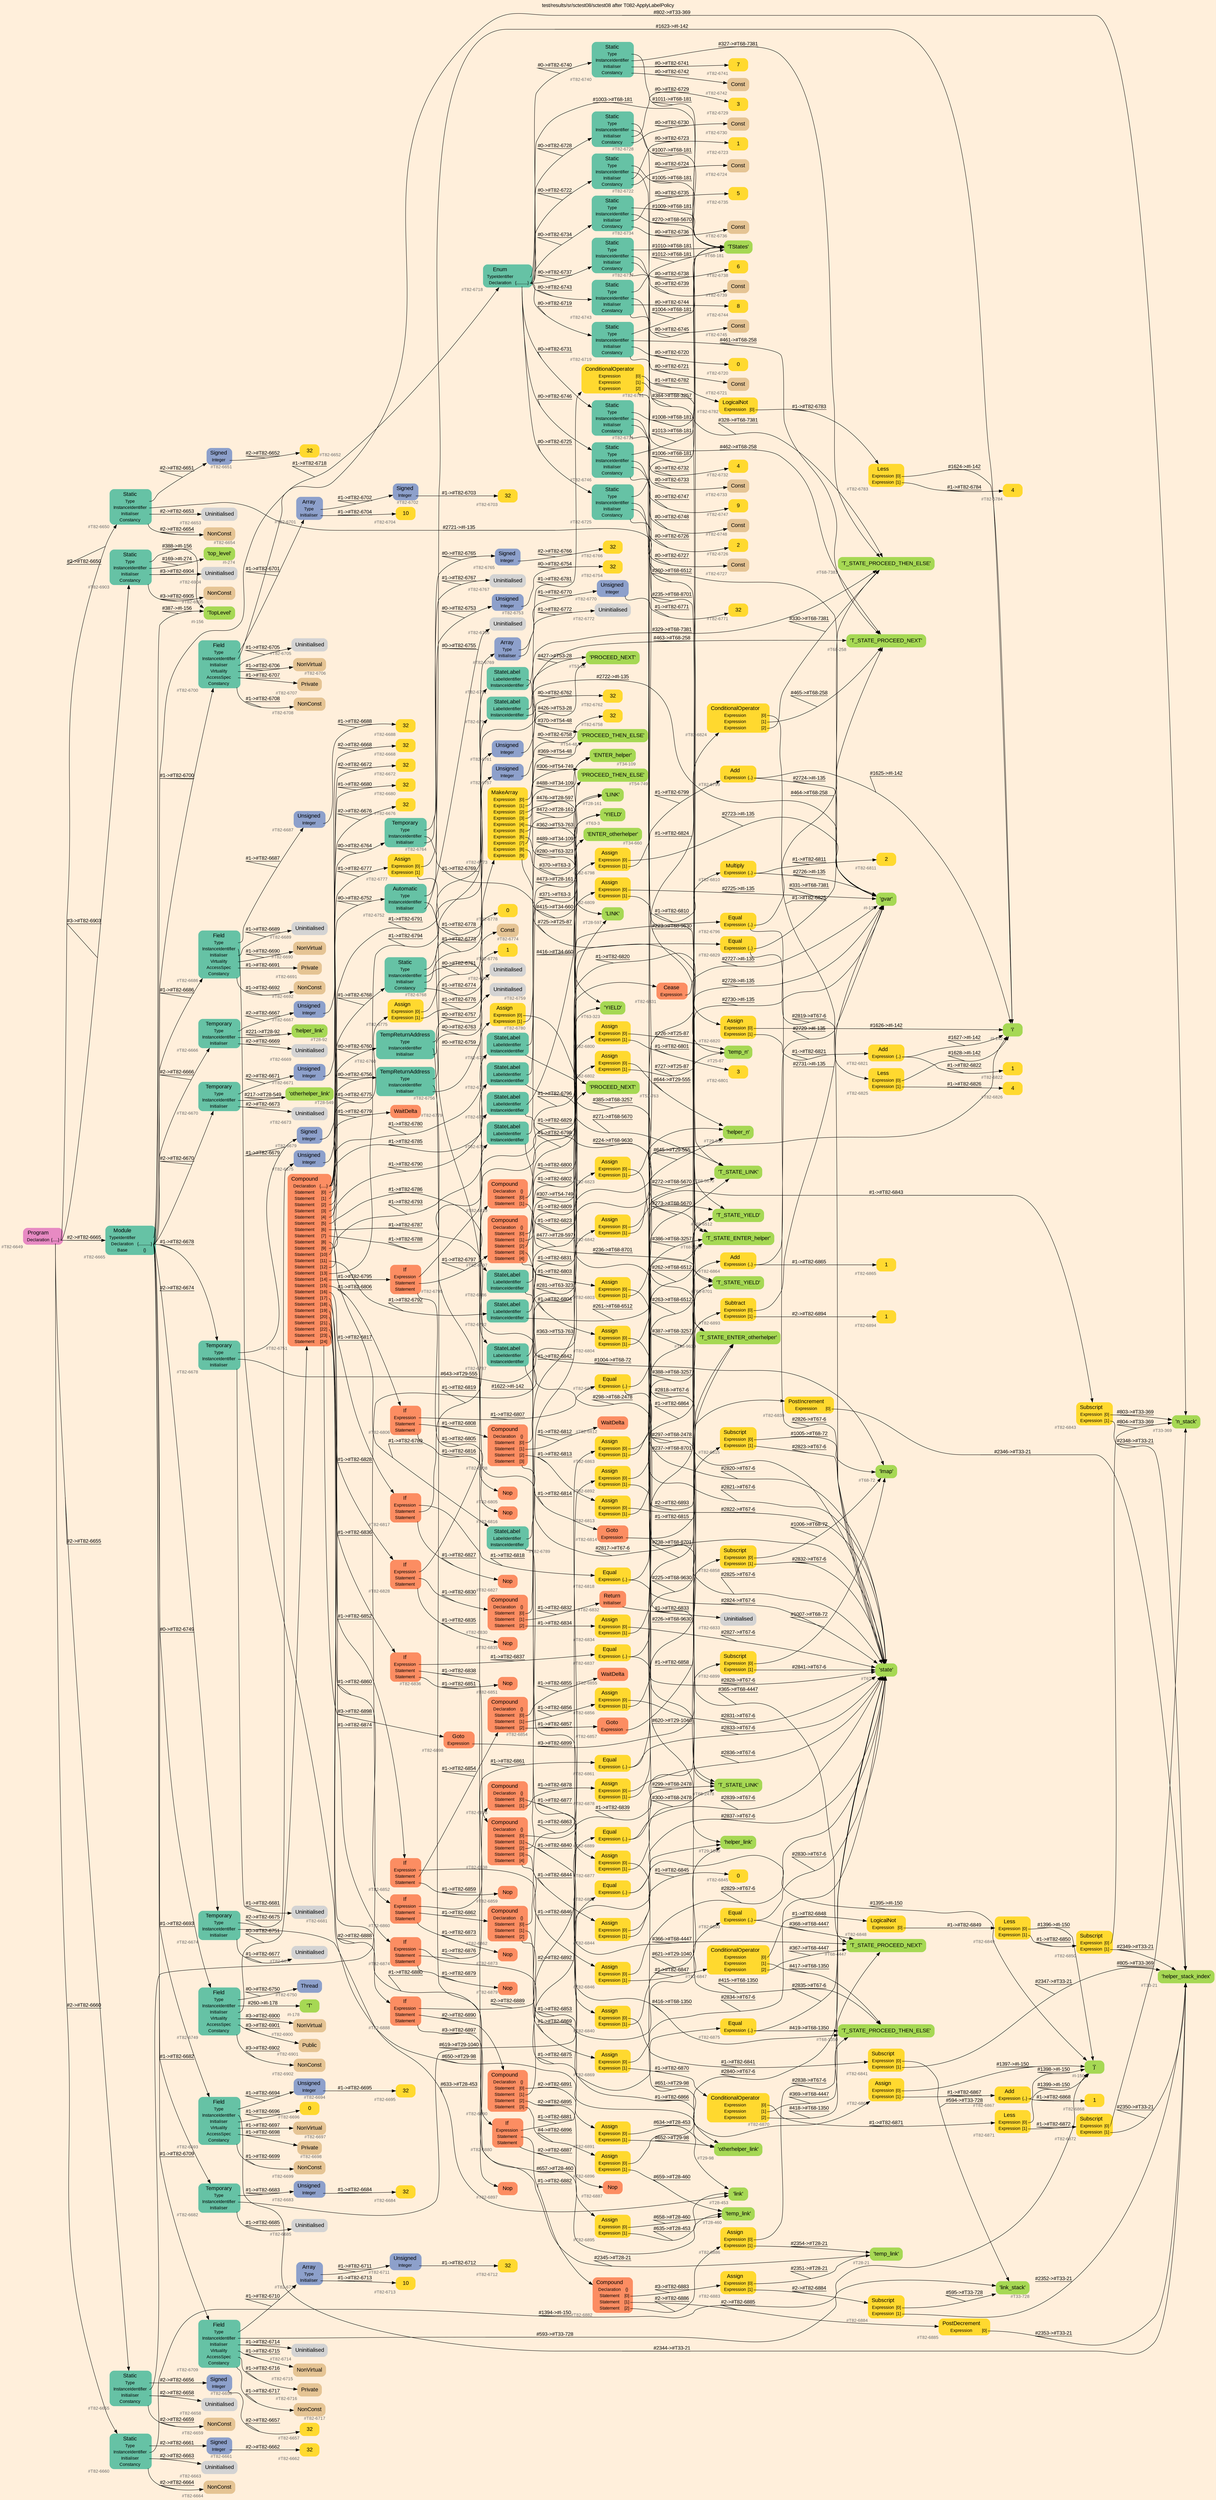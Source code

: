 digraph "test/results/sr/sctest08/sctest08 after T082-ApplyLabelPolicy" {
label = "test/results/sr/sctest08/sctest08 after T082-ApplyLabelPolicy"
labelloc = t
graph [
    rankdir = "LR"
    ranksep = 0.3
    bgcolor = antiquewhite1
    color = black
    fontcolor = black
    fontname = "Arial"
];
node [
    fontname = "Arial"
];
edge [
    fontname = "Arial"
];

// -------------------- node figure --------------------
// -------- block #T82-6649 ----------
"#T82-6649" [
    fillcolor = "/set28/4"
    xlabel = "#T82-6649"
    fontsize = "12"
    fontcolor = grey40
    shape = "plaintext"
    label = <<TABLE BORDER="0" CELLBORDER="0" CELLSPACING="0">
     <TR><TD><FONT COLOR="black" POINT-SIZE="15">Program</FONT></TD></TR>
     <TR><TD><FONT COLOR="black" POINT-SIZE="12">Declaration</FONT></TD><TD PORT="port0"><FONT COLOR="black" POINT-SIZE="12">{.....}</FONT></TD></TR>
    </TABLE>>
    style = "rounded,filled"
];

// -------- block #T82-6650 ----------
"#T82-6650" [
    fillcolor = "/set28/1"
    xlabel = "#T82-6650"
    fontsize = "12"
    fontcolor = grey40
    shape = "plaintext"
    label = <<TABLE BORDER="0" CELLBORDER="0" CELLSPACING="0">
     <TR><TD><FONT COLOR="black" POINT-SIZE="15">Static</FONT></TD></TR>
     <TR><TD><FONT COLOR="black" POINT-SIZE="12">Type</FONT></TD><TD PORT="port0"></TD></TR>
     <TR><TD><FONT COLOR="black" POINT-SIZE="12">InstanceIdentifier</FONT></TD><TD PORT="port1"></TD></TR>
     <TR><TD><FONT COLOR="black" POINT-SIZE="12">Initialiser</FONT></TD><TD PORT="port2"></TD></TR>
     <TR><TD><FONT COLOR="black" POINT-SIZE="12">Constancy</FONT></TD><TD PORT="port3"></TD></TR>
    </TABLE>>
    style = "rounded,filled"
];

// -------- block #T82-6651 ----------
"#T82-6651" [
    fillcolor = "/set28/3"
    xlabel = "#T82-6651"
    fontsize = "12"
    fontcolor = grey40
    shape = "plaintext"
    label = <<TABLE BORDER="0" CELLBORDER="0" CELLSPACING="0">
     <TR><TD><FONT COLOR="black" POINT-SIZE="15">Signed</FONT></TD></TR>
     <TR><TD><FONT COLOR="black" POINT-SIZE="12">Integer</FONT></TD><TD PORT="port0"></TD></TR>
    </TABLE>>
    style = "rounded,filled"
];

// -------- block #T82-6652 ----------
"#T82-6652" [
    fillcolor = "/set28/6"
    xlabel = "#T82-6652"
    fontsize = "12"
    fontcolor = grey40
    shape = "plaintext"
    label = <<TABLE BORDER="0" CELLBORDER="0" CELLSPACING="0">
     <TR><TD><FONT COLOR="black" POINT-SIZE="15">32</FONT></TD></TR>
    </TABLE>>
    style = "rounded,filled"
];

// -------- block #I-135 ----------
"#I-135" [
    fillcolor = "/set28/5"
    xlabel = "#I-135"
    fontsize = "12"
    fontcolor = grey40
    shape = "plaintext"
    label = <<TABLE BORDER="0" CELLBORDER="0" CELLSPACING="0">
     <TR><TD><FONT COLOR="black" POINT-SIZE="15">'gvar'</FONT></TD></TR>
    </TABLE>>
    style = "rounded,filled"
];

// -------- block #T82-6653 ----------
"#T82-6653" [
    xlabel = "#T82-6653"
    fontsize = "12"
    fontcolor = grey40
    shape = "plaintext"
    label = <<TABLE BORDER="0" CELLBORDER="0" CELLSPACING="0">
     <TR><TD><FONT COLOR="black" POINT-SIZE="15">Uninitialised</FONT></TD></TR>
    </TABLE>>
    style = "rounded,filled"
];

// -------- block #T82-6654 ----------
"#T82-6654" [
    fillcolor = "/set28/7"
    xlabel = "#T82-6654"
    fontsize = "12"
    fontcolor = grey40
    shape = "plaintext"
    label = <<TABLE BORDER="0" CELLBORDER="0" CELLSPACING="0">
     <TR><TD><FONT COLOR="black" POINT-SIZE="15">NonConst</FONT></TD></TR>
    </TABLE>>
    style = "rounded,filled"
];

// -------- block #T82-6655 ----------
"#T82-6655" [
    fillcolor = "/set28/1"
    xlabel = "#T82-6655"
    fontsize = "12"
    fontcolor = grey40
    shape = "plaintext"
    label = <<TABLE BORDER="0" CELLBORDER="0" CELLSPACING="0">
     <TR><TD><FONT COLOR="black" POINT-SIZE="15">Static</FONT></TD></TR>
     <TR><TD><FONT COLOR="black" POINT-SIZE="12">Type</FONT></TD><TD PORT="port0"></TD></TR>
     <TR><TD><FONT COLOR="black" POINT-SIZE="12">InstanceIdentifier</FONT></TD><TD PORT="port1"></TD></TR>
     <TR><TD><FONT COLOR="black" POINT-SIZE="12">Initialiser</FONT></TD><TD PORT="port2"></TD></TR>
     <TR><TD><FONT COLOR="black" POINT-SIZE="12">Constancy</FONT></TD><TD PORT="port3"></TD></TR>
    </TABLE>>
    style = "rounded,filled"
];

// -------- block #T82-6656 ----------
"#T82-6656" [
    fillcolor = "/set28/3"
    xlabel = "#T82-6656"
    fontsize = "12"
    fontcolor = grey40
    shape = "plaintext"
    label = <<TABLE BORDER="0" CELLBORDER="0" CELLSPACING="0">
     <TR><TD><FONT COLOR="black" POINT-SIZE="15">Signed</FONT></TD></TR>
     <TR><TD><FONT COLOR="black" POINT-SIZE="12">Integer</FONT></TD><TD PORT="port0"></TD></TR>
    </TABLE>>
    style = "rounded,filled"
];

// -------- block #T82-6657 ----------
"#T82-6657" [
    fillcolor = "/set28/6"
    xlabel = "#T82-6657"
    fontsize = "12"
    fontcolor = grey40
    shape = "plaintext"
    label = <<TABLE BORDER="0" CELLBORDER="0" CELLSPACING="0">
     <TR><TD><FONT COLOR="black" POINT-SIZE="15">32</FONT></TD></TR>
    </TABLE>>
    style = "rounded,filled"
];

// -------- block #I-142 ----------
"#I-142" [
    fillcolor = "/set28/5"
    xlabel = "#I-142"
    fontsize = "12"
    fontcolor = grey40
    shape = "plaintext"
    label = <<TABLE BORDER="0" CELLBORDER="0" CELLSPACING="0">
     <TR><TD><FONT COLOR="black" POINT-SIZE="15">'i'</FONT></TD></TR>
    </TABLE>>
    style = "rounded,filled"
];

// -------- block #T82-6658 ----------
"#T82-6658" [
    xlabel = "#T82-6658"
    fontsize = "12"
    fontcolor = grey40
    shape = "plaintext"
    label = <<TABLE BORDER="0" CELLBORDER="0" CELLSPACING="0">
     <TR><TD><FONT COLOR="black" POINT-SIZE="15">Uninitialised</FONT></TD></TR>
    </TABLE>>
    style = "rounded,filled"
];

// -------- block #T82-6659 ----------
"#T82-6659" [
    fillcolor = "/set28/7"
    xlabel = "#T82-6659"
    fontsize = "12"
    fontcolor = grey40
    shape = "plaintext"
    label = <<TABLE BORDER="0" CELLBORDER="0" CELLSPACING="0">
     <TR><TD><FONT COLOR="black" POINT-SIZE="15">NonConst</FONT></TD></TR>
    </TABLE>>
    style = "rounded,filled"
];

// -------- block #T82-6660 ----------
"#T82-6660" [
    fillcolor = "/set28/1"
    xlabel = "#T82-6660"
    fontsize = "12"
    fontcolor = grey40
    shape = "plaintext"
    label = <<TABLE BORDER="0" CELLBORDER="0" CELLSPACING="0">
     <TR><TD><FONT COLOR="black" POINT-SIZE="15">Static</FONT></TD></TR>
     <TR><TD><FONT COLOR="black" POINT-SIZE="12">Type</FONT></TD><TD PORT="port0"></TD></TR>
     <TR><TD><FONT COLOR="black" POINT-SIZE="12">InstanceIdentifier</FONT></TD><TD PORT="port1"></TD></TR>
     <TR><TD><FONT COLOR="black" POINT-SIZE="12">Initialiser</FONT></TD><TD PORT="port2"></TD></TR>
     <TR><TD><FONT COLOR="black" POINT-SIZE="12">Constancy</FONT></TD><TD PORT="port3"></TD></TR>
    </TABLE>>
    style = "rounded,filled"
];

// -------- block #T82-6661 ----------
"#T82-6661" [
    fillcolor = "/set28/3"
    xlabel = "#T82-6661"
    fontsize = "12"
    fontcolor = grey40
    shape = "plaintext"
    label = <<TABLE BORDER="0" CELLBORDER="0" CELLSPACING="0">
     <TR><TD><FONT COLOR="black" POINT-SIZE="15">Signed</FONT></TD></TR>
     <TR><TD><FONT COLOR="black" POINT-SIZE="12">Integer</FONT></TD><TD PORT="port0"></TD></TR>
    </TABLE>>
    style = "rounded,filled"
];

// -------- block #T82-6662 ----------
"#T82-6662" [
    fillcolor = "/set28/6"
    xlabel = "#T82-6662"
    fontsize = "12"
    fontcolor = grey40
    shape = "plaintext"
    label = <<TABLE BORDER="0" CELLBORDER="0" CELLSPACING="0">
     <TR><TD><FONT COLOR="black" POINT-SIZE="15">32</FONT></TD></TR>
    </TABLE>>
    style = "rounded,filled"
];

// -------- block #I-150 ----------
"#I-150" [
    fillcolor = "/set28/5"
    xlabel = "#I-150"
    fontsize = "12"
    fontcolor = grey40
    shape = "plaintext"
    label = <<TABLE BORDER="0" CELLBORDER="0" CELLSPACING="0">
     <TR><TD><FONT COLOR="black" POINT-SIZE="15">'j'</FONT></TD></TR>
    </TABLE>>
    style = "rounded,filled"
];

// -------- block #T82-6663 ----------
"#T82-6663" [
    xlabel = "#T82-6663"
    fontsize = "12"
    fontcolor = grey40
    shape = "plaintext"
    label = <<TABLE BORDER="0" CELLBORDER="0" CELLSPACING="0">
     <TR><TD><FONT COLOR="black" POINT-SIZE="15">Uninitialised</FONT></TD></TR>
    </TABLE>>
    style = "rounded,filled"
];

// -------- block #T82-6664 ----------
"#T82-6664" [
    fillcolor = "/set28/7"
    xlabel = "#T82-6664"
    fontsize = "12"
    fontcolor = grey40
    shape = "plaintext"
    label = <<TABLE BORDER="0" CELLBORDER="0" CELLSPACING="0">
     <TR><TD><FONT COLOR="black" POINT-SIZE="15">NonConst</FONT></TD></TR>
    </TABLE>>
    style = "rounded,filled"
];

// -------- block #T82-6665 ----------
"#T82-6665" [
    fillcolor = "/set28/1"
    xlabel = "#T82-6665"
    fontsize = "12"
    fontcolor = grey40
    shape = "plaintext"
    label = <<TABLE BORDER="0" CELLBORDER="0" CELLSPACING="0">
     <TR><TD><FONT COLOR="black" POINT-SIZE="15">Module</FONT></TD></TR>
     <TR><TD><FONT COLOR="black" POINT-SIZE="12">TypeIdentifier</FONT></TD><TD PORT="port0"></TD></TR>
     <TR><TD><FONT COLOR="black" POINT-SIZE="12">Declaration</FONT></TD><TD PORT="port1"><FONT COLOR="black" POINT-SIZE="12">{...........}</FONT></TD></TR>
     <TR><TD><FONT COLOR="black" POINT-SIZE="12">Base</FONT></TD><TD PORT="port2"><FONT COLOR="black" POINT-SIZE="12">{}</FONT></TD></TR>
    </TABLE>>
    style = "rounded,filled"
];

// -------- block #I-156 ----------
"#I-156" [
    fillcolor = "/set28/5"
    xlabel = "#I-156"
    fontsize = "12"
    fontcolor = grey40
    shape = "plaintext"
    label = <<TABLE BORDER="0" CELLBORDER="0" CELLSPACING="0">
     <TR><TD><FONT COLOR="black" POINT-SIZE="15">'TopLevel'</FONT></TD></TR>
    </TABLE>>
    style = "rounded,filled"
];

// -------- block #T82-6666 ----------
"#T82-6666" [
    fillcolor = "/set28/1"
    xlabel = "#T82-6666"
    fontsize = "12"
    fontcolor = grey40
    shape = "plaintext"
    label = <<TABLE BORDER="0" CELLBORDER="0" CELLSPACING="0">
     <TR><TD><FONT COLOR="black" POINT-SIZE="15">Temporary</FONT></TD></TR>
     <TR><TD><FONT COLOR="black" POINT-SIZE="12">Type</FONT></TD><TD PORT="port0"></TD></TR>
     <TR><TD><FONT COLOR="black" POINT-SIZE="12">InstanceIdentifier</FONT></TD><TD PORT="port1"></TD></TR>
     <TR><TD><FONT COLOR="black" POINT-SIZE="12">Initialiser</FONT></TD><TD PORT="port2"></TD></TR>
    </TABLE>>
    style = "rounded,filled"
];

// -------- block #T82-6667 ----------
"#T82-6667" [
    fillcolor = "/set28/3"
    xlabel = "#T82-6667"
    fontsize = "12"
    fontcolor = grey40
    shape = "plaintext"
    label = <<TABLE BORDER="0" CELLBORDER="0" CELLSPACING="0">
     <TR><TD><FONT COLOR="black" POINT-SIZE="15">Unsigned</FONT></TD></TR>
     <TR><TD><FONT COLOR="black" POINT-SIZE="12">Integer</FONT></TD><TD PORT="port0"></TD></TR>
    </TABLE>>
    style = "rounded,filled"
];

// -------- block #T82-6668 ----------
"#T82-6668" [
    fillcolor = "/set28/6"
    xlabel = "#T82-6668"
    fontsize = "12"
    fontcolor = grey40
    shape = "plaintext"
    label = <<TABLE BORDER="0" CELLBORDER="0" CELLSPACING="0">
     <TR><TD><FONT COLOR="black" POINT-SIZE="15">32</FONT></TD></TR>
    </TABLE>>
    style = "rounded,filled"
];

// -------- block #T28-92 ----------
"#T28-92" [
    fillcolor = "/set28/5"
    xlabel = "#T28-92"
    fontsize = "12"
    fontcolor = grey40
    shape = "plaintext"
    label = <<TABLE BORDER="0" CELLBORDER="0" CELLSPACING="0">
     <TR><TD><FONT COLOR="black" POINT-SIZE="15">'helper_link'</FONT></TD></TR>
    </TABLE>>
    style = "rounded,filled"
];

// -------- block #T82-6669 ----------
"#T82-6669" [
    xlabel = "#T82-6669"
    fontsize = "12"
    fontcolor = grey40
    shape = "plaintext"
    label = <<TABLE BORDER="0" CELLBORDER="0" CELLSPACING="0">
     <TR><TD><FONT COLOR="black" POINT-SIZE="15">Uninitialised</FONT></TD></TR>
    </TABLE>>
    style = "rounded,filled"
];

// -------- block #T82-6670 ----------
"#T82-6670" [
    fillcolor = "/set28/1"
    xlabel = "#T82-6670"
    fontsize = "12"
    fontcolor = grey40
    shape = "plaintext"
    label = <<TABLE BORDER="0" CELLBORDER="0" CELLSPACING="0">
     <TR><TD><FONT COLOR="black" POINT-SIZE="15">Temporary</FONT></TD></TR>
     <TR><TD><FONT COLOR="black" POINT-SIZE="12">Type</FONT></TD><TD PORT="port0"></TD></TR>
     <TR><TD><FONT COLOR="black" POINT-SIZE="12">InstanceIdentifier</FONT></TD><TD PORT="port1"></TD></TR>
     <TR><TD><FONT COLOR="black" POINT-SIZE="12">Initialiser</FONT></TD><TD PORT="port2"></TD></TR>
    </TABLE>>
    style = "rounded,filled"
];

// -------- block #T82-6671 ----------
"#T82-6671" [
    fillcolor = "/set28/3"
    xlabel = "#T82-6671"
    fontsize = "12"
    fontcolor = grey40
    shape = "plaintext"
    label = <<TABLE BORDER="0" CELLBORDER="0" CELLSPACING="0">
     <TR><TD><FONT COLOR="black" POINT-SIZE="15">Unsigned</FONT></TD></TR>
     <TR><TD><FONT COLOR="black" POINT-SIZE="12">Integer</FONT></TD><TD PORT="port0"></TD></TR>
    </TABLE>>
    style = "rounded,filled"
];

// -------- block #T82-6672 ----------
"#T82-6672" [
    fillcolor = "/set28/6"
    xlabel = "#T82-6672"
    fontsize = "12"
    fontcolor = grey40
    shape = "plaintext"
    label = <<TABLE BORDER="0" CELLBORDER="0" CELLSPACING="0">
     <TR><TD><FONT COLOR="black" POINT-SIZE="15">32</FONT></TD></TR>
    </TABLE>>
    style = "rounded,filled"
];

// -------- block #T28-549 ----------
"#T28-549" [
    fillcolor = "/set28/5"
    xlabel = "#T28-549"
    fontsize = "12"
    fontcolor = grey40
    shape = "plaintext"
    label = <<TABLE BORDER="0" CELLBORDER="0" CELLSPACING="0">
     <TR><TD><FONT COLOR="black" POINT-SIZE="15">'otherhelper_link'</FONT></TD></TR>
    </TABLE>>
    style = "rounded,filled"
];

// -------- block #T82-6673 ----------
"#T82-6673" [
    xlabel = "#T82-6673"
    fontsize = "12"
    fontcolor = grey40
    shape = "plaintext"
    label = <<TABLE BORDER="0" CELLBORDER="0" CELLSPACING="0">
     <TR><TD><FONT COLOR="black" POINT-SIZE="15">Uninitialised</FONT></TD></TR>
    </TABLE>>
    style = "rounded,filled"
];

// -------- block #T82-6674 ----------
"#T82-6674" [
    fillcolor = "/set28/1"
    xlabel = "#T82-6674"
    fontsize = "12"
    fontcolor = grey40
    shape = "plaintext"
    label = <<TABLE BORDER="0" CELLBORDER="0" CELLSPACING="0">
     <TR><TD><FONT COLOR="black" POINT-SIZE="15">Temporary</FONT></TD></TR>
     <TR><TD><FONT COLOR="black" POINT-SIZE="12">Type</FONT></TD><TD PORT="port0"></TD></TR>
     <TR><TD><FONT COLOR="black" POINT-SIZE="12">InstanceIdentifier</FONT></TD><TD PORT="port1"></TD></TR>
     <TR><TD><FONT COLOR="black" POINT-SIZE="12">Initialiser</FONT></TD><TD PORT="port2"></TD></TR>
    </TABLE>>
    style = "rounded,filled"
];

// -------- block #T82-6675 ----------
"#T82-6675" [
    fillcolor = "/set28/3"
    xlabel = "#T82-6675"
    fontsize = "12"
    fontcolor = grey40
    shape = "plaintext"
    label = <<TABLE BORDER="0" CELLBORDER="0" CELLSPACING="0">
     <TR><TD><FONT COLOR="black" POINT-SIZE="15">Unsigned</FONT></TD></TR>
     <TR><TD><FONT COLOR="black" POINT-SIZE="12">Integer</FONT></TD><TD PORT="port0"></TD></TR>
    </TABLE>>
    style = "rounded,filled"
];

// -------- block #T82-6676 ----------
"#T82-6676" [
    fillcolor = "/set28/6"
    xlabel = "#T82-6676"
    fontsize = "12"
    fontcolor = grey40
    shape = "plaintext"
    label = <<TABLE BORDER="0" CELLBORDER="0" CELLSPACING="0">
     <TR><TD><FONT COLOR="black" POINT-SIZE="15">32</FONT></TD></TR>
    </TABLE>>
    style = "rounded,filled"
];

// -------- block #T29-98 ----------
"#T29-98" [
    fillcolor = "/set28/5"
    xlabel = "#T29-98"
    fontsize = "12"
    fontcolor = grey40
    shape = "plaintext"
    label = <<TABLE BORDER="0" CELLBORDER="0" CELLSPACING="0">
     <TR><TD><FONT COLOR="black" POINT-SIZE="15">'otherhelper_link'</FONT></TD></TR>
    </TABLE>>
    style = "rounded,filled"
];

// -------- block #T82-6677 ----------
"#T82-6677" [
    xlabel = "#T82-6677"
    fontsize = "12"
    fontcolor = grey40
    shape = "plaintext"
    label = <<TABLE BORDER="0" CELLBORDER="0" CELLSPACING="0">
     <TR><TD><FONT COLOR="black" POINT-SIZE="15">Uninitialised</FONT></TD></TR>
    </TABLE>>
    style = "rounded,filled"
];

// -------- block #T82-6678 ----------
"#T82-6678" [
    fillcolor = "/set28/1"
    xlabel = "#T82-6678"
    fontsize = "12"
    fontcolor = grey40
    shape = "plaintext"
    label = <<TABLE BORDER="0" CELLBORDER="0" CELLSPACING="0">
     <TR><TD><FONT COLOR="black" POINT-SIZE="15">Temporary</FONT></TD></TR>
     <TR><TD><FONT COLOR="black" POINT-SIZE="12">Type</FONT></TD><TD PORT="port0"></TD></TR>
     <TR><TD><FONT COLOR="black" POINT-SIZE="12">InstanceIdentifier</FONT></TD><TD PORT="port1"></TD></TR>
     <TR><TD><FONT COLOR="black" POINT-SIZE="12">Initialiser</FONT></TD><TD PORT="port2"></TD></TR>
    </TABLE>>
    style = "rounded,filled"
];

// -------- block #T82-6679 ----------
"#T82-6679" [
    fillcolor = "/set28/3"
    xlabel = "#T82-6679"
    fontsize = "12"
    fontcolor = grey40
    shape = "plaintext"
    label = <<TABLE BORDER="0" CELLBORDER="0" CELLSPACING="0">
     <TR><TD><FONT COLOR="black" POINT-SIZE="15">Signed</FONT></TD></TR>
     <TR><TD><FONT COLOR="black" POINT-SIZE="12">Integer</FONT></TD><TD PORT="port0"></TD></TR>
    </TABLE>>
    style = "rounded,filled"
];

// -------- block #T82-6680 ----------
"#T82-6680" [
    fillcolor = "/set28/6"
    xlabel = "#T82-6680"
    fontsize = "12"
    fontcolor = grey40
    shape = "plaintext"
    label = <<TABLE BORDER="0" CELLBORDER="0" CELLSPACING="0">
     <TR><TD><FONT COLOR="black" POINT-SIZE="15">32</FONT></TD></TR>
    </TABLE>>
    style = "rounded,filled"
];

// -------- block #T29-555 ----------
"#T29-555" [
    fillcolor = "/set28/5"
    xlabel = "#T29-555"
    fontsize = "12"
    fontcolor = grey40
    shape = "plaintext"
    label = <<TABLE BORDER="0" CELLBORDER="0" CELLSPACING="0">
     <TR><TD><FONT COLOR="black" POINT-SIZE="15">'helper_n'</FONT></TD></TR>
    </TABLE>>
    style = "rounded,filled"
];

// -------- block #T82-6681 ----------
"#T82-6681" [
    xlabel = "#T82-6681"
    fontsize = "12"
    fontcolor = grey40
    shape = "plaintext"
    label = <<TABLE BORDER="0" CELLBORDER="0" CELLSPACING="0">
     <TR><TD><FONT COLOR="black" POINT-SIZE="15">Uninitialised</FONT></TD></TR>
    </TABLE>>
    style = "rounded,filled"
];

// -------- block #T82-6682 ----------
"#T82-6682" [
    fillcolor = "/set28/1"
    xlabel = "#T82-6682"
    fontsize = "12"
    fontcolor = grey40
    shape = "plaintext"
    label = <<TABLE BORDER="0" CELLBORDER="0" CELLSPACING="0">
     <TR><TD><FONT COLOR="black" POINT-SIZE="15">Temporary</FONT></TD></TR>
     <TR><TD><FONT COLOR="black" POINT-SIZE="12">Type</FONT></TD><TD PORT="port0"></TD></TR>
     <TR><TD><FONT COLOR="black" POINT-SIZE="12">InstanceIdentifier</FONT></TD><TD PORT="port1"></TD></TR>
     <TR><TD><FONT COLOR="black" POINT-SIZE="12">Initialiser</FONT></TD><TD PORT="port2"></TD></TR>
    </TABLE>>
    style = "rounded,filled"
];

// -------- block #T82-6683 ----------
"#T82-6683" [
    fillcolor = "/set28/3"
    xlabel = "#T82-6683"
    fontsize = "12"
    fontcolor = grey40
    shape = "plaintext"
    label = <<TABLE BORDER="0" CELLBORDER="0" CELLSPACING="0">
     <TR><TD><FONT COLOR="black" POINT-SIZE="15">Unsigned</FONT></TD></TR>
     <TR><TD><FONT COLOR="black" POINT-SIZE="12">Integer</FONT></TD><TD PORT="port0"></TD></TR>
    </TABLE>>
    style = "rounded,filled"
];

// -------- block #T82-6684 ----------
"#T82-6684" [
    fillcolor = "/set28/6"
    xlabel = "#T82-6684"
    fontsize = "12"
    fontcolor = grey40
    shape = "plaintext"
    label = <<TABLE BORDER="0" CELLBORDER="0" CELLSPACING="0">
     <TR><TD><FONT COLOR="black" POINT-SIZE="15">32</FONT></TD></TR>
    </TABLE>>
    style = "rounded,filled"
];

// -------- block #T29-1040 ----------
"#T29-1040" [
    fillcolor = "/set28/5"
    xlabel = "#T29-1040"
    fontsize = "12"
    fontcolor = grey40
    shape = "plaintext"
    label = <<TABLE BORDER="0" CELLBORDER="0" CELLSPACING="0">
     <TR><TD><FONT COLOR="black" POINT-SIZE="15">'helper_link'</FONT></TD></TR>
    </TABLE>>
    style = "rounded,filled"
];

// -------- block #T82-6685 ----------
"#T82-6685" [
    xlabel = "#T82-6685"
    fontsize = "12"
    fontcolor = grey40
    shape = "plaintext"
    label = <<TABLE BORDER="0" CELLBORDER="0" CELLSPACING="0">
     <TR><TD><FONT COLOR="black" POINT-SIZE="15">Uninitialised</FONT></TD></TR>
    </TABLE>>
    style = "rounded,filled"
];

// -------- block #T82-6686 ----------
"#T82-6686" [
    fillcolor = "/set28/1"
    xlabel = "#T82-6686"
    fontsize = "12"
    fontcolor = grey40
    shape = "plaintext"
    label = <<TABLE BORDER="0" CELLBORDER="0" CELLSPACING="0">
     <TR><TD><FONT COLOR="black" POINT-SIZE="15">Field</FONT></TD></TR>
     <TR><TD><FONT COLOR="black" POINT-SIZE="12">Type</FONT></TD><TD PORT="port0"></TD></TR>
     <TR><TD><FONT COLOR="black" POINT-SIZE="12">InstanceIdentifier</FONT></TD><TD PORT="port1"></TD></TR>
     <TR><TD><FONT COLOR="black" POINT-SIZE="12">Initialiser</FONT></TD><TD PORT="port2"></TD></TR>
     <TR><TD><FONT COLOR="black" POINT-SIZE="12">Virtuality</FONT></TD><TD PORT="port3"></TD></TR>
     <TR><TD><FONT COLOR="black" POINT-SIZE="12">AccessSpec</FONT></TD><TD PORT="port4"></TD></TR>
     <TR><TD><FONT COLOR="black" POINT-SIZE="12">Constancy</FONT></TD><TD PORT="port5"></TD></TR>
    </TABLE>>
    style = "rounded,filled"
];

// -------- block #T82-6687 ----------
"#T82-6687" [
    fillcolor = "/set28/3"
    xlabel = "#T82-6687"
    fontsize = "12"
    fontcolor = grey40
    shape = "plaintext"
    label = <<TABLE BORDER="0" CELLBORDER="0" CELLSPACING="0">
     <TR><TD><FONT COLOR="black" POINT-SIZE="15">Unsigned</FONT></TD></TR>
     <TR><TD><FONT COLOR="black" POINT-SIZE="12">Integer</FONT></TD><TD PORT="port0"></TD></TR>
    </TABLE>>
    style = "rounded,filled"
];

// -------- block #T82-6688 ----------
"#T82-6688" [
    fillcolor = "/set28/6"
    xlabel = "#T82-6688"
    fontsize = "12"
    fontcolor = grey40
    shape = "plaintext"
    label = <<TABLE BORDER="0" CELLBORDER="0" CELLSPACING="0">
     <TR><TD><FONT COLOR="black" POINT-SIZE="15">32</FONT></TD></TR>
    </TABLE>>
    style = "rounded,filled"
];

// -------- block #T28-453 ----------
"#T28-453" [
    fillcolor = "/set28/5"
    xlabel = "#T28-453"
    fontsize = "12"
    fontcolor = grey40
    shape = "plaintext"
    label = <<TABLE BORDER="0" CELLBORDER="0" CELLSPACING="0">
     <TR><TD><FONT COLOR="black" POINT-SIZE="15">'link'</FONT></TD></TR>
    </TABLE>>
    style = "rounded,filled"
];

// -------- block #T82-6689 ----------
"#T82-6689" [
    xlabel = "#T82-6689"
    fontsize = "12"
    fontcolor = grey40
    shape = "plaintext"
    label = <<TABLE BORDER="0" CELLBORDER="0" CELLSPACING="0">
     <TR><TD><FONT COLOR="black" POINT-SIZE="15">Uninitialised</FONT></TD></TR>
    </TABLE>>
    style = "rounded,filled"
];

// -------- block #T82-6690 ----------
"#T82-6690" [
    fillcolor = "/set28/7"
    xlabel = "#T82-6690"
    fontsize = "12"
    fontcolor = grey40
    shape = "plaintext"
    label = <<TABLE BORDER="0" CELLBORDER="0" CELLSPACING="0">
     <TR><TD><FONT COLOR="black" POINT-SIZE="15">NonVirtual</FONT></TD></TR>
    </TABLE>>
    style = "rounded,filled"
];

// -------- block #T82-6691 ----------
"#T82-6691" [
    fillcolor = "/set28/7"
    xlabel = "#T82-6691"
    fontsize = "12"
    fontcolor = grey40
    shape = "plaintext"
    label = <<TABLE BORDER="0" CELLBORDER="0" CELLSPACING="0">
     <TR><TD><FONT COLOR="black" POINT-SIZE="15">Private</FONT></TD></TR>
    </TABLE>>
    style = "rounded,filled"
];

// -------- block #T82-6692 ----------
"#T82-6692" [
    fillcolor = "/set28/7"
    xlabel = "#T82-6692"
    fontsize = "12"
    fontcolor = grey40
    shape = "plaintext"
    label = <<TABLE BORDER="0" CELLBORDER="0" CELLSPACING="0">
     <TR><TD><FONT COLOR="black" POINT-SIZE="15">NonConst</FONT></TD></TR>
    </TABLE>>
    style = "rounded,filled"
];

// -------- block #T82-6693 ----------
"#T82-6693" [
    fillcolor = "/set28/1"
    xlabel = "#T82-6693"
    fontsize = "12"
    fontcolor = grey40
    shape = "plaintext"
    label = <<TABLE BORDER="0" CELLBORDER="0" CELLSPACING="0">
     <TR><TD><FONT COLOR="black" POINT-SIZE="15">Field</FONT></TD></TR>
     <TR><TD><FONT COLOR="black" POINT-SIZE="12">Type</FONT></TD><TD PORT="port0"></TD></TR>
     <TR><TD><FONT COLOR="black" POINT-SIZE="12">InstanceIdentifier</FONT></TD><TD PORT="port1"></TD></TR>
     <TR><TD><FONT COLOR="black" POINT-SIZE="12">Initialiser</FONT></TD><TD PORT="port2"></TD></TR>
     <TR><TD><FONT COLOR="black" POINT-SIZE="12">Virtuality</FONT></TD><TD PORT="port3"></TD></TR>
     <TR><TD><FONT COLOR="black" POINT-SIZE="12">AccessSpec</FONT></TD><TD PORT="port4"></TD></TR>
     <TR><TD><FONT COLOR="black" POINT-SIZE="12">Constancy</FONT></TD><TD PORT="port5"></TD></TR>
    </TABLE>>
    style = "rounded,filled"
];

// -------- block #T82-6694 ----------
"#T82-6694" [
    fillcolor = "/set28/3"
    xlabel = "#T82-6694"
    fontsize = "12"
    fontcolor = grey40
    shape = "plaintext"
    label = <<TABLE BORDER="0" CELLBORDER="0" CELLSPACING="0">
     <TR><TD><FONT COLOR="black" POINT-SIZE="15">Unsigned</FONT></TD></TR>
     <TR><TD><FONT COLOR="black" POINT-SIZE="12">Integer</FONT></TD><TD PORT="port0"></TD></TR>
    </TABLE>>
    style = "rounded,filled"
];

// -------- block #T82-6695 ----------
"#T82-6695" [
    fillcolor = "/set28/6"
    xlabel = "#T82-6695"
    fontsize = "12"
    fontcolor = grey40
    shape = "plaintext"
    label = <<TABLE BORDER="0" CELLBORDER="0" CELLSPACING="0">
     <TR><TD><FONT COLOR="black" POINT-SIZE="15">32</FONT></TD></TR>
    </TABLE>>
    style = "rounded,filled"
];

// -------- block #T33-21 ----------
"#T33-21" [
    fillcolor = "/set28/5"
    xlabel = "#T33-21"
    fontsize = "12"
    fontcolor = grey40
    shape = "plaintext"
    label = <<TABLE BORDER="0" CELLBORDER="0" CELLSPACING="0">
     <TR><TD><FONT COLOR="black" POINT-SIZE="15">'helper_stack_index'</FONT></TD></TR>
    </TABLE>>
    style = "rounded,filled"
];

// -------- block #T82-6696 ----------
"#T82-6696" [
    fillcolor = "/set28/6"
    xlabel = "#T82-6696"
    fontsize = "12"
    fontcolor = grey40
    shape = "plaintext"
    label = <<TABLE BORDER="0" CELLBORDER="0" CELLSPACING="0">
     <TR><TD><FONT COLOR="black" POINT-SIZE="15">0</FONT></TD></TR>
    </TABLE>>
    style = "rounded,filled"
];

// -------- block #T82-6697 ----------
"#T82-6697" [
    fillcolor = "/set28/7"
    xlabel = "#T82-6697"
    fontsize = "12"
    fontcolor = grey40
    shape = "plaintext"
    label = <<TABLE BORDER="0" CELLBORDER="0" CELLSPACING="0">
     <TR><TD><FONT COLOR="black" POINT-SIZE="15">NonVirtual</FONT></TD></TR>
    </TABLE>>
    style = "rounded,filled"
];

// -------- block #T82-6698 ----------
"#T82-6698" [
    fillcolor = "/set28/7"
    xlabel = "#T82-6698"
    fontsize = "12"
    fontcolor = grey40
    shape = "plaintext"
    label = <<TABLE BORDER="0" CELLBORDER="0" CELLSPACING="0">
     <TR><TD><FONT COLOR="black" POINT-SIZE="15">Private</FONT></TD></TR>
    </TABLE>>
    style = "rounded,filled"
];

// -------- block #T82-6699 ----------
"#T82-6699" [
    fillcolor = "/set28/7"
    xlabel = "#T82-6699"
    fontsize = "12"
    fontcolor = grey40
    shape = "plaintext"
    label = <<TABLE BORDER="0" CELLBORDER="0" CELLSPACING="0">
     <TR><TD><FONT COLOR="black" POINT-SIZE="15">NonConst</FONT></TD></TR>
    </TABLE>>
    style = "rounded,filled"
];

// -------- block #T82-6700 ----------
"#T82-6700" [
    fillcolor = "/set28/1"
    xlabel = "#T82-6700"
    fontsize = "12"
    fontcolor = grey40
    shape = "plaintext"
    label = <<TABLE BORDER="0" CELLBORDER="0" CELLSPACING="0">
     <TR><TD><FONT COLOR="black" POINT-SIZE="15">Field</FONT></TD></TR>
     <TR><TD><FONT COLOR="black" POINT-SIZE="12">Type</FONT></TD><TD PORT="port0"></TD></TR>
     <TR><TD><FONT COLOR="black" POINT-SIZE="12">InstanceIdentifier</FONT></TD><TD PORT="port1"></TD></TR>
     <TR><TD><FONT COLOR="black" POINT-SIZE="12">Initialiser</FONT></TD><TD PORT="port2"></TD></TR>
     <TR><TD><FONT COLOR="black" POINT-SIZE="12">Virtuality</FONT></TD><TD PORT="port3"></TD></TR>
     <TR><TD><FONT COLOR="black" POINT-SIZE="12">AccessSpec</FONT></TD><TD PORT="port4"></TD></TR>
     <TR><TD><FONT COLOR="black" POINT-SIZE="12">Constancy</FONT></TD><TD PORT="port5"></TD></TR>
    </TABLE>>
    style = "rounded,filled"
];

// -------- block #T82-6701 ----------
"#T82-6701" [
    fillcolor = "/set28/3"
    xlabel = "#T82-6701"
    fontsize = "12"
    fontcolor = grey40
    shape = "plaintext"
    label = <<TABLE BORDER="0" CELLBORDER="0" CELLSPACING="0">
     <TR><TD><FONT COLOR="black" POINT-SIZE="15">Array</FONT></TD></TR>
     <TR><TD><FONT COLOR="black" POINT-SIZE="12">Type</FONT></TD><TD PORT="port0"></TD></TR>
     <TR><TD><FONT COLOR="black" POINT-SIZE="12">Initialiser</FONT></TD><TD PORT="port1"></TD></TR>
    </TABLE>>
    style = "rounded,filled"
];

// -------- block #T82-6702 ----------
"#T82-6702" [
    fillcolor = "/set28/3"
    xlabel = "#T82-6702"
    fontsize = "12"
    fontcolor = grey40
    shape = "plaintext"
    label = <<TABLE BORDER="0" CELLBORDER="0" CELLSPACING="0">
     <TR><TD><FONT COLOR="black" POINT-SIZE="15">Signed</FONT></TD></TR>
     <TR><TD><FONT COLOR="black" POINT-SIZE="12">Integer</FONT></TD><TD PORT="port0"></TD></TR>
    </TABLE>>
    style = "rounded,filled"
];

// -------- block #T82-6703 ----------
"#T82-6703" [
    fillcolor = "/set28/6"
    xlabel = "#T82-6703"
    fontsize = "12"
    fontcolor = grey40
    shape = "plaintext"
    label = <<TABLE BORDER="0" CELLBORDER="0" CELLSPACING="0">
     <TR><TD><FONT COLOR="black" POINT-SIZE="15">32</FONT></TD></TR>
    </TABLE>>
    style = "rounded,filled"
];

// -------- block #T82-6704 ----------
"#T82-6704" [
    fillcolor = "/set28/6"
    xlabel = "#T82-6704"
    fontsize = "12"
    fontcolor = grey40
    shape = "plaintext"
    label = <<TABLE BORDER="0" CELLBORDER="0" CELLSPACING="0">
     <TR><TD><FONT COLOR="black" POINT-SIZE="15">10</FONT></TD></TR>
    </TABLE>>
    style = "rounded,filled"
];

// -------- block #T33-369 ----------
"#T33-369" [
    fillcolor = "/set28/5"
    xlabel = "#T33-369"
    fontsize = "12"
    fontcolor = grey40
    shape = "plaintext"
    label = <<TABLE BORDER="0" CELLBORDER="0" CELLSPACING="0">
     <TR><TD><FONT COLOR="black" POINT-SIZE="15">'n_stack'</FONT></TD></TR>
    </TABLE>>
    style = "rounded,filled"
];

// -------- block #T82-6705 ----------
"#T82-6705" [
    xlabel = "#T82-6705"
    fontsize = "12"
    fontcolor = grey40
    shape = "plaintext"
    label = <<TABLE BORDER="0" CELLBORDER="0" CELLSPACING="0">
     <TR><TD><FONT COLOR="black" POINT-SIZE="15">Uninitialised</FONT></TD></TR>
    </TABLE>>
    style = "rounded,filled"
];

// -------- block #T82-6706 ----------
"#T82-6706" [
    fillcolor = "/set28/7"
    xlabel = "#T82-6706"
    fontsize = "12"
    fontcolor = grey40
    shape = "plaintext"
    label = <<TABLE BORDER="0" CELLBORDER="0" CELLSPACING="0">
     <TR><TD><FONT COLOR="black" POINT-SIZE="15">NonVirtual</FONT></TD></TR>
    </TABLE>>
    style = "rounded,filled"
];

// -------- block #T82-6707 ----------
"#T82-6707" [
    fillcolor = "/set28/7"
    xlabel = "#T82-6707"
    fontsize = "12"
    fontcolor = grey40
    shape = "plaintext"
    label = <<TABLE BORDER="0" CELLBORDER="0" CELLSPACING="0">
     <TR><TD><FONT COLOR="black" POINT-SIZE="15">Private</FONT></TD></TR>
    </TABLE>>
    style = "rounded,filled"
];

// -------- block #T82-6708 ----------
"#T82-6708" [
    fillcolor = "/set28/7"
    xlabel = "#T82-6708"
    fontsize = "12"
    fontcolor = grey40
    shape = "plaintext"
    label = <<TABLE BORDER="0" CELLBORDER="0" CELLSPACING="0">
     <TR><TD><FONT COLOR="black" POINT-SIZE="15">NonConst</FONT></TD></TR>
    </TABLE>>
    style = "rounded,filled"
];

// -------- block #T82-6709 ----------
"#T82-6709" [
    fillcolor = "/set28/1"
    xlabel = "#T82-6709"
    fontsize = "12"
    fontcolor = grey40
    shape = "plaintext"
    label = <<TABLE BORDER="0" CELLBORDER="0" CELLSPACING="0">
     <TR><TD><FONT COLOR="black" POINT-SIZE="15">Field</FONT></TD></TR>
     <TR><TD><FONT COLOR="black" POINT-SIZE="12">Type</FONT></TD><TD PORT="port0"></TD></TR>
     <TR><TD><FONT COLOR="black" POINT-SIZE="12">InstanceIdentifier</FONT></TD><TD PORT="port1"></TD></TR>
     <TR><TD><FONT COLOR="black" POINT-SIZE="12">Initialiser</FONT></TD><TD PORT="port2"></TD></TR>
     <TR><TD><FONT COLOR="black" POINT-SIZE="12">Virtuality</FONT></TD><TD PORT="port3"></TD></TR>
     <TR><TD><FONT COLOR="black" POINT-SIZE="12">AccessSpec</FONT></TD><TD PORT="port4"></TD></TR>
     <TR><TD><FONT COLOR="black" POINT-SIZE="12">Constancy</FONT></TD><TD PORT="port5"></TD></TR>
    </TABLE>>
    style = "rounded,filled"
];

// -------- block #T82-6710 ----------
"#T82-6710" [
    fillcolor = "/set28/3"
    xlabel = "#T82-6710"
    fontsize = "12"
    fontcolor = grey40
    shape = "plaintext"
    label = <<TABLE BORDER="0" CELLBORDER="0" CELLSPACING="0">
     <TR><TD><FONT COLOR="black" POINT-SIZE="15">Array</FONT></TD></TR>
     <TR><TD><FONT COLOR="black" POINT-SIZE="12">Type</FONT></TD><TD PORT="port0"></TD></TR>
     <TR><TD><FONT COLOR="black" POINT-SIZE="12">Initialiser</FONT></TD><TD PORT="port1"></TD></TR>
    </TABLE>>
    style = "rounded,filled"
];

// -------- block #T82-6711 ----------
"#T82-6711" [
    fillcolor = "/set28/3"
    xlabel = "#T82-6711"
    fontsize = "12"
    fontcolor = grey40
    shape = "plaintext"
    label = <<TABLE BORDER="0" CELLBORDER="0" CELLSPACING="0">
     <TR><TD><FONT COLOR="black" POINT-SIZE="15">Unsigned</FONT></TD></TR>
     <TR><TD><FONT COLOR="black" POINT-SIZE="12">Integer</FONT></TD><TD PORT="port0"></TD></TR>
    </TABLE>>
    style = "rounded,filled"
];

// -------- block #T82-6712 ----------
"#T82-6712" [
    fillcolor = "/set28/6"
    xlabel = "#T82-6712"
    fontsize = "12"
    fontcolor = grey40
    shape = "plaintext"
    label = <<TABLE BORDER="0" CELLBORDER="0" CELLSPACING="0">
     <TR><TD><FONT COLOR="black" POINT-SIZE="15">32</FONT></TD></TR>
    </TABLE>>
    style = "rounded,filled"
];

// -------- block #T82-6713 ----------
"#T82-6713" [
    fillcolor = "/set28/6"
    xlabel = "#T82-6713"
    fontsize = "12"
    fontcolor = grey40
    shape = "plaintext"
    label = <<TABLE BORDER="0" CELLBORDER="0" CELLSPACING="0">
     <TR><TD><FONT COLOR="black" POINT-SIZE="15">10</FONT></TD></TR>
    </TABLE>>
    style = "rounded,filled"
];

// -------- block #T33-728 ----------
"#T33-728" [
    fillcolor = "/set28/5"
    xlabel = "#T33-728"
    fontsize = "12"
    fontcolor = grey40
    shape = "plaintext"
    label = <<TABLE BORDER="0" CELLBORDER="0" CELLSPACING="0">
     <TR><TD><FONT COLOR="black" POINT-SIZE="15">'link_stack'</FONT></TD></TR>
    </TABLE>>
    style = "rounded,filled"
];

// -------- block #T82-6714 ----------
"#T82-6714" [
    xlabel = "#T82-6714"
    fontsize = "12"
    fontcolor = grey40
    shape = "plaintext"
    label = <<TABLE BORDER="0" CELLBORDER="0" CELLSPACING="0">
     <TR><TD><FONT COLOR="black" POINT-SIZE="15">Uninitialised</FONT></TD></TR>
    </TABLE>>
    style = "rounded,filled"
];

// -------- block #T82-6715 ----------
"#T82-6715" [
    fillcolor = "/set28/7"
    xlabel = "#T82-6715"
    fontsize = "12"
    fontcolor = grey40
    shape = "plaintext"
    label = <<TABLE BORDER="0" CELLBORDER="0" CELLSPACING="0">
     <TR><TD><FONT COLOR="black" POINT-SIZE="15">NonVirtual</FONT></TD></TR>
    </TABLE>>
    style = "rounded,filled"
];

// -------- block #T82-6716 ----------
"#T82-6716" [
    fillcolor = "/set28/7"
    xlabel = "#T82-6716"
    fontsize = "12"
    fontcolor = grey40
    shape = "plaintext"
    label = <<TABLE BORDER="0" CELLBORDER="0" CELLSPACING="0">
     <TR><TD><FONT COLOR="black" POINT-SIZE="15">Private</FONT></TD></TR>
    </TABLE>>
    style = "rounded,filled"
];

// -------- block #T82-6717 ----------
"#T82-6717" [
    fillcolor = "/set28/7"
    xlabel = "#T82-6717"
    fontsize = "12"
    fontcolor = grey40
    shape = "plaintext"
    label = <<TABLE BORDER="0" CELLBORDER="0" CELLSPACING="0">
     <TR><TD><FONT COLOR="black" POINT-SIZE="15">NonConst</FONT></TD></TR>
    </TABLE>>
    style = "rounded,filled"
];

// -------- block #T82-6718 ----------
"#T82-6718" [
    fillcolor = "/set28/1"
    xlabel = "#T82-6718"
    fontsize = "12"
    fontcolor = grey40
    shape = "plaintext"
    label = <<TABLE BORDER="0" CELLBORDER="0" CELLSPACING="0">
     <TR><TD><FONT COLOR="black" POINT-SIZE="15">Enum</FONT></TD></TR>
     <TR><TD><FONT COLOR="black" POINT-SIZE="12">TypeIdentifier</FONT></TD><TD PORT="port0"></TD></TR>
     <TR><TD><FONT COLOR="black" POINT-SIZE="12">Declaration</FONT></TD><TD PORT="port1"><FONT COLOR="black" POINT-SIZE="12">{..........}</FONT></TD></TR>
    </TABLE>>
    style = "rounded,filled"
];

// -------- block #T68-181 ----------
"#T68-181" [
    fillcolor = "/set28/5"
    xlabel = "#T68-181"
    fontsize = "12"
    fontcolor = grey40
    shape = "plaintext"
    label = <<TABLE BORDER="0" CELLBORDER="0" CELLSPACING="0">
     <TR><TD><FONT COLOR="black" POINT-SIZE="15">'TStates'</FONT></TD></TR>
    </TABLE>>
    style = "rounded,filled"
];

// -------- block #T82-6719 ----------
"#T82-6719" [
    fillcolor = "/set28/1"
    xlabel = "#T82-6719"
    fontsize = "12"
    fontcolor = grey40
    shape = "plaintext"
    label = <<TABLE BORDER="0" CELLBORDER="0" CELLSPACING="0">
     <TR><TD><FONT COLOR="black" POINT-SIZE="15">Static</FONT></TD></TR>
     <TR><TD><FONT COLOR="black" POINT-SIZE="12">Type</FONT></TD><TD PORT="port0"></TD></TR>
     <TR><TD><FONT COLOR="black" POINT-SIZE="12">InstanceIdentifier</FONT></TD><TD PORT="port1"></TD></TR>
     <TR><TD><FONT COLOR="black" POINT-SIZE="12">Initialiser</FONT></TD><TD PORT="port2"></TD></TR>
     <TR><TD><FONT COLOR="black" POINT-SIZE="12">Constancy</FONT></TD><TD PORT="port3"></TD></TR>
    </TABLE>>
    style = "rounded,filled"
];

// -------- block #T68-258 ----------
"#T68-258" [
    fillcolor = "/set28/5"
    xlabel = "#T68-258"
    fontsize = "12"
    fontcolor = grey40
    shape = "plaintext"
    label = <<TABLE BORDER="0" CELLBORDER="0" CELLSPACING="0">
     <TR><TD><FONT COLOR="black" POINT-SIZE="15">'T_STATE_PROCEED_NEXT'</FONT></TD></TR>
    </TABLE>>
    style = "rounded,filled"
];

// -------- block #T82-6720 ----------
"#T82-6720" [
    fillcolor = "/set28/6"
    xlabel = "#T82-6720"
    fontsize = "12"
    fontcolor = grey40
    shape = "plaintext"
    label = <<TABLE BORDER="0" CELLBORDER="0" CELLSPACING="0">
     <TR><TD><FONT COLOR="black" POINT-SIZE="15">0</FONT></TD></TR>
    </TABLE>>
    style = "rounded,filled"
];

// -------- block #T82-6721 ----------
"#T82-6721" [
    fillcolor = "/set28/7"
    xlabel = "#T82-6721"
    fontsize = "12"
    fontcolor = grey40
    shape = "plaintext"
    label = <<TABLE BORDER="0" CELLBORDER="0" CELLSPACING="0">
     <TR><TD><FONT COLOR="black" POINT-SIZE="15">Const</FONT></TD></TR>
    </TABLE>>
    style = "rounded,filled"
];

// -------- block #T82-6722 ----------
"#T82-6722" [
    fillcolor = "/set28/1"
    xlabel = "#T82-6722"
    fontsize = "12"
    fontcolor = grey40
    shape = "plaintext"
    label = <<TABLE BORDER="0" CELLBORDER="0" CELLSPACING="0">
     <TR><TD><FONT COLOR="black" POINT-SIZE="15">Static</FONT></TD></TR>
     <TR><TD><FONT COLOR="black" POINT-SIZE="12">Type</FONT></TD><TD PORT="port0"></TD></TR>
     <TR><TD><FONT COLOR="black" POINT-SIZE="12">InstanceIdentifier</FONT></TD><TD PORT="port1"></TD></TR>
     <TR><TD><FONT COLOR="black" POINT-SIZE="12">Initialiser</FONT></TD><TD PORT="port2"></TD></TR>
     <TR><TD><FONT COLOR="black" POINT-SIZE="12">Constancy</FONT></TD><TD PORT="port3"></TD></TR>
    </TABLE>>
    style = "rounded,filled"
];

// -------- block #T68-1350 ----------
"#T68-1350" [
    fillcolor = "/set28/5"
    xlabel = "#T68-1350"
    fontsize = "12"
    fontcolor = grey40
    shape = "plaintext"
    label = <<TABLE BORDER="0" CELLBORDER="0" CELLSPACING="0">
     <TR><TD><FONT COLOR="black" POINT-SIZE="15">'T_STATE_PROCEED_THEN_ELSE'</FONT></TD></TR>
    </TABLE>>
    style = "rounded,filled"
];

// -------- block #T82-6723 ----------
"#T82-6723" [
    fillcolor = "/set28/6"
    xlabel = "#T82-6723"
    fontsize = "12"
    fontcolor = grey40
    shape = "plaintext"
    label = <<TABLE BORDER="0" CELLBORDER="0" CELLSPACING="0">
     <TR><TD><FONT COLOR="black" POINT-SIZE="15">1</FONT></TD></TR>
    </TABLE>>
    style = "rounded,filled"
];

// -------- block #T82-6724 ----------
"#T82-6724" [
    fillcolor = "/set28/7"
    xlabel = "#T82-6724"
    fontsize = "12"
    fontcolor = grey40
    shape = "plaintext"
    label = <<TABLE BORDER="0" CELLBORDER="0" CELLSPACING="0">
     <TR><TD><FONT COLOR="black" POINT-SIZE="15">Const</FONT></TD></TR>
    </TABLE>>
    style = "rounded,filled"
];

// -------- block #T82-6725 ----------
"#T82-6725" [
    fillcolor = "/set28/1"
    xlabel = "#T82-6725"
    fontsize = "12"
    fontcolor = grey40
    shape = "plaintext"
    label = <<TABLE BORDER="0" CELLBORDER="0" CELLSPACING="0">
     <TR><TD><FONT COLOR="black" POINT-SIZE="15">Static</FONT></TD></TR>
     <TR><TD><FONT COLOR="black" POINT-SIZE="12">Type</FONT></TD><TD PORT="port0"></TD></TR>
     <TR><TD><FONT COLOR="black" POINT-SIZE="12">InstanceIdentifier</FONT></TD><TD PORT="port1"></TD></TR>
     <TR><TD><FONT COLOR="black" POINT-SIZE="12">Initialiser</FONT></TD><TD PORT="port2"></TD></TR>
     <TR><TD><FONT COLOR="black" POINT-SIZE="12">Constancy</FONT></TD><TD PORT="port3"></TD></TR>
    </TABLE>>
    style = "rounded,filled"
];

// -------- block #T68-2478 ----------
"#T68-2478" [
    fillcolor = "/set28/5"
    xlabel = "#T68-2478"
    fontsize = "12"
    fontcolor = grey40
    shape = "plaintext"
    label = <<TABLE BORDER="0" CELLBORDER="0" CELLSPACING="0">
     <TR><TD><FONT COLOR="black" POINT-SIZE="15">'T_STATE_LINK'</FONT></TD></TR>
    </TABLE>>
    style = "rounded,filled"
];

// -------- block #T82-6726 ----------
"#T82-6726" [
    fillcolor = "/set28/6"
    xlabel = "#T82-6726"
    fontsize = "12"
    fontcolor = grey40
    shape = "plaintext"
    label = <<TABLE BORDER="0" CELLBORDER="0" CELLSPACING="0">
     <TR><TD><FONT COLOR="black" POINT-SIZE="15">2</FONT></TD></TR>
    </TABLE>>
    style = "rounded,filled"
];

// -------- block #T82-6727 ----------
"#T82-6727" [
    fillcolor = "/set28/7"
    xlabel = "#T82-6727"
    fontsize = "12"
    fontcolor = grey40
    shape = "plaintext"
    label = <<TABLE BORDER="0" CELLBORDER="0" CELLSPACING="0">
     <TR><TD><FONT COLOR="black" POINT-SIZE="15">Const</FONT></TD></TR>
    </TABLE>>
    style = "rounded,filled"
];

// -------- block #T82-6728 ----------
"#T82-6728" [
    fillcolor = "/set28/1"
    xlabel = "#T82-6728"
    fontsize = "12"
    fontcolor = grey40
    shape = "plaintext"
    label = <<TABLE BORDER="0" CELLBORDER="0" CELLSPACING="0">
     <TR><TD><FONT COLOR="black" POINT-SIZE="15">Static</FONT></TD></TR>
     <TR><TD><FONT COLOR="black" POINT-SIZE="12">Type</FONT></TD><TD PORT="port0"></TD></TR>
     <TR><TD><FONT COLOR="black" POINT-SIZE="12">InstanceIdentifier</FONT></TD><TD PORT="port1"></TD></TR>
     <TR><TD><FONT COLOR="black" POINT-SIZE="12">Initialiser</FONT></TD><TD PORT="port2"></TD></TR>
     <TR><TD><FONT COLOR="black" POINT-SIZE="12">Constancy</FONT></TD><TD PORT="port3"></TD></TR>
    </TABLE>>
    style = "rounded,filled"
];

// -------- block #T68-3257 ----------
"#T68-3257" [
    fillcolor = "/set28/5"
    xlabel = "#T68-3257"
    fontsize = "12"
    fontcolor = grey40
    shape = "plaintext"
    label = <<TABLE BORDER="0" CELLBORDER="0" CELLSPACING="0">
     <TR><TD><FONT COLOR="black" POINT-SIZE="15">'T_STATE_ENTER_helper'</FONT></TD></TR>
    </TABLE>>
    style = "rounded,filled"
];

// -------- block #T82-6729 ----------
"#T82-6729" [
    fillcolor = "/set28/6"
    xlabel = "#T82-6729"
    fontsize = "12"
    fontcolor = grey40
    shape = "plaintext"
    label = <<TABLE BORDER="0" CELLBORDER="0" CELLSPACING="0">
     <TR><TD><FONT COLOR="black" POINT-SIZE="15">3</FONT></TD></TR>
    </TABLE>>
    style = "rounded,filled"
];

// -------- block #T82-6730 ----------
"#T82-6730" [
    fillcolor = "/set28/7"
    xlabel = "#T82-6730"
    fontsize = "12"
    fontcolor = grey40
    shape = "plaintext"
    label = <<TABLE BORDER="0" CELLBORDER="0" CELLSPACING="0">
     <TR><TD><FONT COLOR="black" POINT-SIZE="15">Const</FONT></TD></TR>
    </TABLE>>
    style = "rounded,filled"
];

// -------- block #T82-6731 ----------
"#T82-6731" [
    fillcolor = "/set28/1"
    xlabel = "#T82-6731"
    fontsize = "12"
    fontcolor = grey40
    shape = "plaintext"
    label = <<TABLE BORDER="0" CELLBORDER="0" CELLSPACING="0">
     <TR><TD><FONT COLOR="black" POINT-SIZE="15">Static</FONT></TD></TR>
     <TR><TD><FONT COLOR="black" POINT-SIZE="12">Type</FONT></TD><TD PORT="port0"></TD></TR>
     <TR><TD><FONT COLOR="black" POINT-SIZE="12">InstanceIdentifier</FONT></TD><TD PORT="port1"></TD></TR>
     <TR><TD><FONT COLOR="black" POINT-SIZE="12">Initialiser</FONT></TD><TD PORT="port2"></TD></TR>
     <TR><TD><FONT COLOR="black" POINT-SIZE="12">Constancy</FONT></TD><TD PORT="port3"></TD></TR>
    </TABLE>>
    style = "rounded,filled"
];

// -------- block #T68-4447 ----------
"#T68-4447" [
    fillcolor = "/set28/5"
    xlabel = "#T68-4447"
    fontsize = "12"
    fontcolor = grey40
    shape = "plaintext"
    label = <<TABLE BORDER="0" CELLBORDER="0" CELLSPACING="0">
     <TR><TD><FONT COLOR="black" POINT-SIZE="15">'T_STATE_PROCEED_NEXT'</FONT></TD></TR>
    </TABLE>>
    style = "rounded,filled"
];

// -------- block #T82-6732 ----------
"#T82-6732" [
    fillcolor = "/set28/6"
    xlabel = "#T82-6732"
    fontsize = "12"
    fontcolor = grey40
    shape = "plaintext"
    label = <<TABLE BORDER="0" CELLBORDER="0" CELLSPACING="0">
     <TR><TD><FONT COLOR="black" POINT-SIZE="15">4</FONT></TD></TR>
    </TABLE>>
    style = "rounded,filled"
];

// -------- block #T82-6733 ----------
"#T82-6733" [
    fillcolor = "/set28/7"
    xlabel = "#T82-6733"
    fontsize = "12"
    fontcolor = grey40
    shape = "plaintext"
    label = <<TABLE BORDER="0" CELLBORDER="0" CELLSPACING="0">
     <TR><TD><FONT COLOR="black" POINT-SIZE="15">Const</FONT></TD></TR>
    </TABLE>>
    style = "rounded,filled"
];

// -------- block #T82-6734 ----------
"#T82-6734" [
    fillcolor = "/set28/1"
    xlabel = "#T82-6734"
    fontsize = "12"
    fontcolor = grey40
    shape = "plaintext"
    label = <<TABLE BORDER="0" CELLBORDER="0" CELLSPACING="0">
     <TR><TD><FONT COLOR="black" POINT-SIZE="15">Static</FONT></TD></TR>
     <TR><TD><FONT COLOR="black" POINT-SIZE="12">Type</FONT></TD><TD PORT="port0"></TD></TR>
     <TR><TD><FONT COLOR="black" POINT-SIZE="12">InstanceIdentifier</FONT></TD><TD PORT="port1"></TD></TR>
     <TR><TD><FONT COLOR="black" POINT-SIZE="12">Initialiser</FONT></TD><TD PORT="port2"></TD></TR>
     <TR><TD><FONT COLOR="black" POINT-SIZE="12">Constancy</FONT></TD><TD PORT="port3"></TD></TR>
    </TABLE>>
    style = "rounded,filled"
];

// -------- block #T68-5670 ----------
"#T68-5670" [
    fillcolor = "/set28/5"
    xlabel = "#T68-5670"
    fontsize = "12"
    fontcolor = grey40
    shape = "plaintext"
    label = <<TABLE BORDER="0" CELLBORDER="0" CELLSPACING="0">
     <TR><TD><FONT COLOR="black" POINT-SIZE="15">'T_STATE_LINK'</FONT></TD></TR>
    </TABLE>>
    style = "rounded,filled"
];

// -------- block #T82-6735 ----------
"#T82-6735" [
    fillcolor = "/set28/6"
    xlabel = "#T82-6735"
    fontsize = "12"
    fontcolor = grey40
    shape = "plaintext"
    label = <<TABLE BORDER="0" CELLBORDER="0" CELLSPACING="0">
     <TR><TD><FONT COLOR="black" POINT-SIZE="15">5</FONT></TD></TR>
    </TABLE>>
    style = "rounded,filled"
];

// -------- block #T82-6736 ----------
"#T82-6736" [
    fillcolor = "/set28/7"
    xlabel = "#T82-6736"
    fontsize = "12"
    fontcolor = grey40
    shape = "plaintext"
    label = <<TABLE BORDER="0" CELLBORDER="0" CELLSPACING="0">
     <TR><TD><FONT COLOR="black" POINT-SIZE="15">Const</FONT></TD></TR>
    </TABLE>>
    style = "rounded,filled"
];

// -------- block #T82-6737 ----------
"#T82-6737" [
    fillcolor = "/set28/1"
    xlabel = "#T82-6737"
    fontsize = "12"
    fontcolor = grey40
    shape = "plaintext"
    label = <<TABLE BORDER="0" CELLBORDER="0" CELLSPACING="0">
     <TR><TD><FONT COLOR="black" POINT-SIZE="15">Static</FONT></TD></TR>
     <TR><TD><FONT COLOR="black" POINT-SIZE="12">Type</FONT></TD><TD PORT="port0"></TD></TR>
     <TR><TD><FONT COLOR="black" POINT-SIZE="12">InstanceIdentifier</FONT></TD><TD PORT="port1"></TD></TR>
     <TR><TD><FONT COLOR="black" POINT-SIZE="12">Initialiser</FONT></TD><TD PORT="port2"></TD></TR>
     <TR><TD><FONT COLOR="black" POINT-SIZE="12">Constancy</FONT></TD><TD PORT="port3"></TD></TR>
    </TABLE>>
    style = "rounded,filled"
];

// -------- block #T68-6512 ----------
"#T68-6512" [
    fillcolor = "/set28/5"
    xlabel = "#T68-6512"
    fontsize = "12"
    fontcolor = grey40
    shape = "plaintext"
    label = <<TABLE BORDER="0" CELLBORDER="0" CELLSPACING="0">
     <TR><TD><FONT COLOR="black" POINT-SIZE="15">'T_STATE_YIELD'</FONT></TD></TR>
    </TABLE>>
    style = "rounded,filled"
];

// -------- block #T82-6738 ----------
"#T82-6738" [
    fillcolor = "/set28/6"
    xlabel = "#T82-6738"
    fontsize = "12"
    fontcolor = grey40
    shape = "plaintext"
    label = <<TABLE BORDER="0" CELLBORDER="0" CELLSPACING="0">
     <TR><TD><FONT COLOR="black" POINT-SIZE="15">6</FONT></TD></TR>
    </TABLE>>
    style = "rounded,filled"
];

// -------- block #T82-6739 ----------
"#T82-6739" [
    fillcolor = "/set28/7"
    xlabel = "#T82-6739"
    fontsize = "12"
    fontcolor = grey40
    shape = "plaintext"
    label = <<TABLE BORDER="0" CELLBORDER="0" CELLSPACING="0">
     <TR><TD><FONT COLOR="black" POINT-SIZE="15">Const</FONT></TD></TR>
    </TABLE>>
    style = "rounded,filled"
];

// -------- block #T82-6740 ----------
"#T82-6740" [
    fillcolor = "/set28/1"
    xlabel = "#T82-6740"
    fontsize = "12"
    fontcolor = grey40
    shape = "plaintext"
    label = <<TABLE BORDER="0" CELLBORDER="0" CELLSPACING="0">
     <TR><TD><FONT COLOR="black" POINT-SIZE="15">Static</FONT></TD></TR>
     <TR><TD><FONT COLOR="black" POINT-SIZE="12">Type</FONT></TD><TD PORT="port0"></TD></TR>
     <TR><TD><FONT COLOR="black" POINT-SIZE="12">InstanceIdentifier</FONT></TD><TD PORT="port1"></TD></TR>
     <TR><TD><FONT COLOR="black" POINT-SIZE="12">Initialiser</FONT></TD><TD PORT="port2"></TD></TR>
     <TR><TD><FONT COLOR="black" POINT-SIZE="12">Constancy</FONT></TD><TD PORT="port3"></TD></TR>
    </TABLE>>
    style = "rounded,filled"
];

// -------- block #T68-7381 ----------
"#T68-7381" [
    fillcolor = "/set28/5"
    xlabel = "#T68-7381"
    fontsize = "12"
    fontcolor = grey40
    shape = "plaintext"
    label = <<TABLE BORDER="0" CELLBORDER="0" CELLSPACING="0">
     <TR><TD><FONT COLOR="black" POINT-SIZE="15">'T_STATE_PROCEED_THEN_ELSE'</FONT></TD></TR>
    </TABLE>>
    style = "rounded,filled"
];

// -------- block #T82-6741 ----------
"#T82-6741" [
    fillcolor = "/set28/6"
    xlabel = "#T82-6741"
    fontsize = "12"
    fontcolor = grey40
    shape = "plaintext"
    label = <<TABLE BORDER="0" CELLBORDER="0" CELLSPACING="0">
     <TR><TD><FONT COLOR="black" POINT-SIZE="15">7</FONT></TD></TR>
    </TABLE>>
    style = "rounded,filled"
];

// -------- block #T82-6742 ----------
"#T82-6742" [
    fillcolor = "/set28/7"
    xlabel = "#T82-6742"
    fontsize = "12"
    fontcolor = grey40
    shape = "plaintext"
    label = <<TABLE BORDER="0" CELLBORDER="0" CELLSPACING="0">
     <TR><TD><FONT COLOR="black" POINT-SIZE="15">Const</FONT></TD></TR>
    </TABLE>>
    style = "rounded,filled"
];

// -------- block #T82-6743 ----------
"#T82-6743" [
    fillcolor = "/set28/1"
    xlabel = "#T82-6743"
    fontsize = "12"
    fontcolor = grey40
    shape = "plaintext"
    label = <<TABLE BORDER="0" CELLBORDER="0" CELLSPACING="0">
     <TR><TD><FONT COLOR="black" POINT-SIZE="15">Static</FONT></TD></TR>
     <TR><TD><FONT COLOR="black" POINT-SIZE="12">Type</FONT></TD><TD PORT="port0"></TD></TR>
     <TR><TD><FONT COLOR="black" POINT-SIZE="12">InstanceIdentifier</FONT></TD><TD PORT="port1"></TD></TR>
     <TR><TD><FONT COLOR="black" POINT-SIZE="12">Initialiser</FONT></TD><TD PORT="port2"></TD></TR>
     <TR><TD><FONT COLOR="black" POINT-SIZE="12">Constancy</FONT></TD><TD PORT="port3"></TD></TR>
    </TABLE>>
    style = "rounded,filled"
];

// -------- block #T68-8701 ----------
"#T68-8701" [
    fillcolor = "/set28/5"
    xlabel = "#T68-8701"
    fontsize = "12"
    fontcolor = grey40
    shape = "plaintext"
    label = <<TABLE BORDER="0" CELLBORDER="0" CELLSPACING="0">
     <TR><TD><FONT COLOR="black" POINT-SIZE="15">'T_STATE_YIELD'</FONT></TD></TR>
    </TABLE>>
    style = "rounded,filled"
];

// -------- block #T82-6744 ----------
"#T82-6744" [
    fillcolor = "/set28/6"
    xlabel = "#T82-6744"
    fontsize = "12"
    fontcolor = grey40
    shape = "plaintext"
    label = <<TABLE BORDER="0" CELLBORDER="0" CELLSPACING="0">
     <TR><TD><FONT COLOR="black" POINT-SIZE="15">8</FONT></TD></TR>
    </TABLE>>
    style = "rounded,filled"
];

// -------- block #T82-6745 ----------
"#T82-6745" [
    fillcolor = "/set28/7"
    xlabel = "#T82-6745"
    fontsize = "12"
    fontcolor = grey40
    shape = "plaintext"
    label = <<TABLE BORDER="0" CELLBORDER="0" CELLSPACING="0">
     <TR><TD><FONT COLOR="black" POINT-SIZE="15">Const</FONT></TD></TR>
    </TABLE>>
    style = "rounded,filled"
];

// -------- block #T82-6746 ----------
"#T82-6746" [
    fillcolor = "/set28/1"
    xlabel = "#T82-6746"
    fontsize = "12"
    fontcolor = grey40
    shape = "plaintext"
    label = <<TABLE BORDER="0" CELLBORDER="0" CELLSPACING="0">
     <TR><TD><FONT COLOR="black" POINT-SIZE="15">Static</FONT></TD></TR>
     <TR><TD><FONT COLOR="black" POINT-SIZE="12">Type</FONT></TD><TD PORT="port0"></TD></TR>
     <TR><TD><FONT COLOR="black" POINT-SIZE="12">InstanceIdentifier</FONT></TD><TD PORT="port1"></TD></TR>
     <TR><TD><FONT COLOR="black" POINT-SIZE="12">Initialiser</FONT></TD><TD PORT="port2"></TD></TR>
     <TR><TD><FONT COLOR="black" POINT-SIZE="12">Constancy</FONT></TD><TD PORT="port3"></TD></TR>
    </TABLE>>
    style = "rounded,filled"
];

// -------- block #T68-9630 ----------
"#T68-9630" [
    fillcolor = "/set28/5"
    xlabel = "#T68-9630"
    fontsize = "12"
    fontcolor = grey40
    shape = "plaintext"
    label = <<TABLE BORDER="0" CELLBORDER="0" CELLSPACING="0">
     <TR><TD><FONT COLOR="black" POINT-SIZE="15">'T_STATE_ENTER_otherhelper'</FONT></TD></TR>
    </TABLE>>
    style = "rounded,filled"
];

// -------- block #T82-6747 ----------
"#T82-6747" [
    fillcolor = "/set28/6"
    xlabel = "#T82-6747"
    fontsize = "12"
    fontcolor = grey40
    shape = "plaintext"
    label = <<TABLE BORDER="0" CELLBORDER="0" CELLSPACING="0">
     <TR><TD><FONT COLOR="black" POINT-SIZE="15">9</FONT></TD></TR>
    </TABLE>>
    style = "rounded,filled"
];

// -------- block #T82-6748 ----------
"#T82-6748" [
    fillcolor = "/set28/7"
    xlabel = "#T82-6748"
    fontsize = "12"
    fontcolor = grey40
    shape = "plaintext"
    label = <<TABLE BORDER="0" CELLBORDER="0" CELLSPACING="0">
     <TR><TD><FONT COLOR="black" POINT-SIZE="15">Const</FONT></TD></TR>
    </TABLE>>
    style = "rounded,filled"
];

// -------- block #T82-6749 ----------
"#T82-6749" [
    fillcolor = "/set28/1"
    xlabel = "#T82-6749"
    fontsize = "12"
    fontcolor = grey40
    shape = "plaintext"
    label = <<TABLE BORDER="0" CELLBORDER="0" CELLSPACING="0">
     <TR><TD><FONT COLOR="black" POINT-SIZE="15">Field</FONT></TD></TR>
     <TR><TD><FONT COLOR="black" POINT-SIZE="12">Type</FONT></TD><TD PORT="port0"></TD></TR>
     <TR><TD><FONT COLOR="black" POINT-SIZE="12">InstanceIdentifier</FONT></TD><TD PORT="port1"></TD></TR>
     <TR><TD><FONT COLOR="black" POINT-SIZE="12">Initialiser</FONT></TD><TD PORT="port2"></TD></TR>
     <TR><TD><FONT COLOR="black" POINT-SIZE="12">Virtuality</FONT></TD><TD PORT="port3"></TD></TR>
     <TR><TD><FONT COLOR="black" POINT-SIZE="12">AccessSpec</FONT></TD><TD PORT="port4"></TD></TR>
     <TR><TD><FONT COLOR="black" POINT-SIZE="12">Constancy</FONT></TD><TD PORT="port5"></TD></TR>
    </TABLE>>
    style = "rounded,filled"
];

// -------- block #T82-6750 ----------
"#T82-6750" [
    fillcolor = "/set28/3"
    xlabel = "#T82-6750"
    fontsize = "12"
    fontcolor = grey40
    shape = "plaintext"
    label = <<TABLE BORDER="0" CELLBORDER="0" CELLSPACING="0">
     <TR><TD><FONT COLOR="black" POINT-SIZE="15">Thread</FONT></TD></TR>
    </TABLE>>
    style = "rounded,filled"
];

// -------- block #I-178 ----------
"#I-178" [
    fillcolor = "/set28/5"
    xlabel = "#I-178"
    fontsize = "12"
    fontcolor = grey40
    shape = "plaintext"
    label = <<TABLE BORDER="0" CELLBORDER="0" CELLSPACING="0">
     <TR><TD><FONT COLOR="black" POINT-SIZE="15">'T'</FONT></TD></TR>
    </TABLE>>
    style = "rounded,filled"
];

// -------- block #T82-6751 ----------
"#T82-6751" [
    fillcolor = "/set28/2"
    xlabel = "#T82-6751"
    fontsize = "12"
    fontcolor = grey40
    shape = "plaintext"
    label = <<TABLE BORDER="0" CELLBORDER="0" CELLSPACING="0">
     <TR><TD><FONT COLOR="black" POINT-SIZE="15">Compound</FONT></TD></TR>
     <TR><TD><FONT COLOR="black" POINT-SIZE="12">Declaration</FONT></TD><TD PORT="port0"><FONT COLOR="black" POINT-SIZE="12">{.....}</FONT></TD></TR>
     <TR><TD><FONT COLOR="black" POINT-SIZE="12">Statement</FONT></TD><TD PORT="port1"><FONT COLOR="black" POINT-SIZE="12">[0]</FONT></TD></TR>
     <TR><TD><FONT COLOR="black" POINT-SIZE="12">Statement</FONT></TD><TD PORT="port2"><FONT COLOR="black" POINT-SIZE="12">[1]</FONT></TD></TR>
     <TR><TD><FONT COLOR="black" POINT-SIZE="12">Statement</FONT></TD><TD PORT="port3"><FONT COLOR="black" POINT-SIZE="12">[2]</FONT></TD></TR>
     <TR><TD><FONT COLOR="black" POINT-SIZE="12">Statement</FONT></TD><TD PORT="port4"><FONT COLOR="black" POINT-SIZE="12">[3]</FONT></TD></TR>
     <TR><TD><FONT COLOR="black" POINT-SIZE="12">Statement</FONT></TD><TD PORT="port5"><FONT COLOR="black" POINT-SIZE="12">[4]</FONT></TD></TR>
     <TR><TD><FONT COLOR="black" POINT-SIZE="12">Statement</FONT></TD><TD PORT="port6"><FONT COLOR="black" POINT-SIZE="12">[5]</FONT></TD></TR>
     <TR><TD><FONT COLOR="black" POINT-SIZE="12">Statement</FONT></TD><TD PORT="port7"><FONT COLOR="black" POINT-SIZE="12">[6]</FONT></TD></TR>
     <TR><TD><FONT COLOR="black" POINT-SIZE="12">Statement</FONT></TD><TD PORT="port8"><FONT COLOR="black" POINT-SIZE="12">[7]</FONT></TD></TR>
     <TR><TD><FONT COLOR="black" POINT-SIZE="12">Statement</FONT></TD><TD PORT="port9"><FONT COLOR="black" POINT-SIZE="12">[8]</FONT></TD></TR>
     <TR><TD><FONT COLOR="black" POINT-SIZE="12">Statement</FONT></TD><TD PORT="port10"><FONT COLOR="black" POINT-SIZE="12">[9]</FONT></TD></TR>
     <TR><TD><FONT COLOR="black" POINT-SIZE="12">Statement</FONT></TD><TD PORT="port11"><FONT COLOR="black" POINT-SIZE="12">[10]</FONT></TD></TR>
     <TR><TD><FONT COLOR="black" POINT-SIZE="12">Statement</FONT></TD><TD PORT="port12"><FONT COLOR="black" POINT-SIZE="12">[11]</FONT></TD></TR>
     <TR><TD><FONT COLOR="black" POINT-SIZE="12">Statement</FONT></TD><TD PORT="port13"><FONT COLOR="black" POINT-SIZE="12">[12]</FONT></TD></TR>
     <TR><TD><FONT COLOR="black" POINT-SIZE="12">Statement</FONT></TD><TD PORT="port14"><FONT COLOR="black" POINT-SIZE="12">[13]</FONT></TD></TR>
     <TR><TD><FONT COLOR="black" POINT-SIZE="12">Statement</FONT></TD><TD PORT="port15"><FONT COLOR="black" POINT-SIZE="12">[14]</FONT></TD></TR>
     <TR><TD><FONT COLOR="black" POINT-SIZE="12">Statement</FONT></TD><TD PORT="port16"><FONT COLOR="black" POINT-SIZE="12">[15]</FONT></TD></TR>
     <TR><TD><FONT COLOR="black" POINT-SIZE="12">Statement</FONT></TD><TD PORT="port17"><FONT COLOR="black" POINT-SIZE="12">[16]</FONT></TD></TR>
     <TR><TD><FONT COLOR="black" POINT-SIZE="12">Statement</FONT></TD><TD PORT="port18"><FONT COLOR="black" POINT-SIZE="12">[17]</FONT></TD></TR>
     <TR><TD><FONT COLOR="black" POINT-SIZE="12">Statement</FONT></TD><TD PORT="port19"><FONT COLOR="black" POINT-SIZE="12">[18]</FONT></TD></TR>
     <TR><TD><FONT COLOR="black" POINT-SIZE="12">Statement</FONT></TD><TD PORT="port20"><FONT COLOR="black" POINT-SIZE="12">[19]</FONT></TD></TR>
     <TR><TD><FONT COLOR="black" POINT-SIZE="12">Statement</FONT></TD><TD PORT="port21"><FONT COLOR="black" POINT-SIZE="12">[20]</FONT></TD></TR>
     <TR><TD><FONT COLOR="black" POINT-SIZE="12">Statement</FONT></TD><TD PORT="port22"><FONT COLOR="black" POINT-SIZE="12">[21]</FONT></TD></TR>
     <TR><TD><FONT COLOR="black" POINT-SIZE="12">Statement</FONT></TD><TD PORT="port23"><FONT COLOR="black" POINT-SIZE="12">[22]</FONT></TD></TR>
     <TR><TD><FONT COLOR="black" POINT-SIZE="12">Statement</FONT></TD><TD PORT="port24"><FONT COLOR="black" POINT-SIZE="12">[23]</FONT></TD></TR>
     <TR><TD><FONT COLOR="black" POINT-SIZE="12">Statement</FONT></TD><TD PORT="port25"><FONT COLOR="black" POINT-SIZE="12">[24]</FONT></TD></TR>
    </TABLE>>
    style = "rounded,filled"
];

// -------- block #T82-6752 ----------
"#T82-6752" [
    fillcolor = "/set28/1"
    xlabel = "#T82-6752"
    fontsize = "12"
    fontcolor = grey40
    shape = "plaintext"
    label = <<TABLE BORDER="0" CELLBORDER="0" CELLSPACING="0">
     <TR><TD><FONT COLOR="black" POINT-SIZE="15">Automatic</FONT></TD></TR>
     <TR><TD><FONT COLOR="black" POINT-SIZE="12">Type</FONT></TD><TD PORT="port0"></TD></TR>
     <TR><TD><FONT COLOR="black" POINT-SIZE="12">InstanceIdentifier</FONT></TD><TD PORT="port1"></TD></TR>
     <TR><TD><FONT COLOR="black" POINT-SIZE="12">Initialiser</FONT></TD><TD PORT="port2"></TD></TR>
    </TABLE>>
    style = "rounded,filled"
];

// -------- block #T82-6753 ----------
"#T82-6753" [
    fillcolor = "/set28/3"
    xlabel = "#T82-6753"
    fontsize = "12"
    fontcolor = grey40
    shape = "plaintext"
    label = <<TABLE BORDER="0" CELLBORDER="0" CELLSPACING="0">
     <TR><TD><FONT COLOR="black" POINT-SIZE="15">Unsigned</FONT></TD></TR>
     <TR><TD><FONT COLOR="black" POINT-SIZE="12">Integer</FONT></TD><TD PORT="port0"></TD></TR>
    </TABLE>>
    style = "rounded,filled"
];

// -------- block #T82-6754 ----------
"#T82-6754" [
    fillcolor = "/set28/6"
    xlabel = "#T82-6754"
    fontsize = "12"
    fontcolor = grey40
    shape = "plaintext"
    label = <<TABLE BORDER="0" CELLBORDER="0" CELLSPACING="0">
     <TR><TD><FONT COLOR="black" POINT-SIZE="15">32</FONT></TD></TR>
    </TABLE>>
    style = "rounded,filled"
];

// -------- block #T67-6 ----------
"#T67-6" [
    fillcolor = "/set28/5"
    xlabel = "#T67-6"
    fontsize = "12"
    fontcolor = grey40
    shape = "plaintext"
    label = <<TABLE BORDER="0" CELLBORDER="0" CELLSPACING="0">
     <TR><TD><FONT COLOR="black" POINT-SIZE="15">'state'</FONT></TD></TR>
    </TABLE>>
    style = "rounded,filled"
];

// -------- block #T82-6755 ----------
"#T82-6755" [
    xlabel = "#T82-6755"
    fontsize = "12"
    fontcolor = grey40
    shape = "plaintext"
    label = <<TABLE BORDER="0" CELLBORDER="0" CELLSPACING="0">
     <TR><TD><FONT COLOR="black" POINT-SIZE="15">Uninitialised</FONT></TD></TR>
    </TABLE>>
    style = "rounded,filled"
];

// -------- block #T82-6756 ----------
"#T82-6756" [
    fillcolor = "/set28/1"
    xlabel = "#T82-6756"
    fontsize = "12"
    fontcolor = grey40
    shape = "plaintext"
    label = <<TABLE BORDER="0" CELLBORDER="0" CELLSPACING="0">
     <TR><TD><FONT COLOR="black" POINT-SIZE="15">TempReturnAddress</FONT></TD></TR>
     <TR><TD><FONT COLOR="black" POINT-SIZE="12">Type</FONT></TD><TD PORT="port0"></TD></TR>
     <TR><TD><FONT COLOR="black" POINT-SIZE="12">InstanceIdentifier</FONT></TD><TD PORT="port1"></TD></TR>
     <TR><TD><FONT COLOR="black" POINT-SIZE="12">Initialiser</FONT></TD><TD PORT="port2"></TD></TR>
    </TABLE>>
    style = "rounded,filled"
];

// -------- block #T82-6757 ----------
"#T82-6757" [
    fillcolor = "/set28/3"
    xlabel = "#T82-6757"
    fontsize = "12"
    fontcolor = grey40
    shape = "plaintext"
    label = <<TABLE BORDER="0" CELLBORDER="0" CELLSPACING="0">
     <TR><TD><FONT COLOR="black" POINT-SIZE="15">Unsigned</FONT></TD></TR>
     <TR><TD><FONT COLOR="black" POINT-SIZE="12">Integer</FONT></TD><TD PORT="port0"></TD></TR>
    </TABLE>>
    style = "rounded,filled"
];

// -------- block #T82-6758 ----------
"#T82-6758" [
    fillcolor = "/set28/6"
    xlabel = "#T82-6758"
    fontsize = "12"
    fontcolor = grey40
    shape = "plaintext"
    label = <<TABLE BORDER="0" CELLBORDER="0" CELLSPACING="0">
     <TR><TD><FONT COLOR="black" POINT-SIZE="15">32</FONT></TD></TR>
    </TABLE>>
    style = "rounded,filled"
];

// -------- block #T28-460 ----------
"#T28-460" [
    fillcolor = "/set28/5"
    xlabel = "#T28-460"
    fontsize = "12"
    fontcolor = grey40
    shape = "plaintext"
    label = <<TABLE BORDER="0" CELLBORDER="0" CELLSPACING="0">
     <TR><TD><FONT COLOR="black" POINT-SIZE="15">'temp_link'</FONT></TD></TR>
    </TABLE>>
    style = "rounded,filled"
];

// -------- block #T82-6759 ----------
"#T82-6759" [
    xlabel = "#T82-6759"
    fontsize = "12"
    fontcolor = grey40
    shape = "plaintext"
    label = <<TABLE BORDER="0" CELLBORDER="0" CELLSPACING="0">
     <TR><TD><FONT COLOR="black" POINT-SIZE="15">Uninitialised</FONT></TD></TR>
    </TABLE>>
    style = "rounded,filled"
];

// -------- block #T82-6760 ----------
"#T82-6760" [
    fillcolor = "/set28/1"
    xlabel = "#T82-6760"
    fontsize = "12"
    fontcolor = grey40
    shape = "plaintext"
    label = <<TABLE BORDER="0" CELLBORDER="0" CELLSPACING="0">
     <TR><TD><FONT COLOR="black" POINT-SIZE="15">TempReturnAddress</FONT></TD></TR>
     <TR><TD><FONT COLOR="black" POINT-SIZE="12">Type</FONT></TD><TD PORT="port0"></TD></TR>
     <TR><TD><FONT COLOR="black" POINT-SIZE="12">InstanceIdentifier</FONT></TD><TD PORT="port1"></TD></TR>
     <TR><TD><FONT COLOR="black" POINT-SIZE="12">Initialiser</FONT></TD><TD PORT="port2"></TD></TR>
    </TABLE>>
    style = "rounded,filled"
];

// -------- block #T82-6761 ----------
"#T82-6761" [
    fillcolor = "/set28/3"
    xlabel = "#T82-6761"
    fontsize = "12"
    fontcolor = grey40
    shape = "plaintext"
    label = <<TABLE BORDER="0" CELLBORDER="0" CELLSPACING="0">
     <TR><TD><FONT COLOR="black" POINT-SIZE="15">Unsigned</FONT></TD></TR>
     <TR><TD><FONT COLOR="black" POINT-SIZE="12">Integer</FONT></TD><TD PORT="port0"></TD></TR>
    </TABLE>>
    style = "rounded,filled"
];

// -------- block #T82-6762 ----------
"#T82-6762" [
    fillcolor = "/set28/6"
    xlabel = "#T82-6762"
    fontsize = "12"
    fontcolor = grey40
    shape = "plaintext"
    label = <<TABLE BORDER="0" CELLBORDER="0" CELLSPACING="0">
     <TR><TD><FONT COLOR="black" POINT-SIZE="15">32</FONT></TD></TR>
    </TABLE>>
    style = "rounded,filled"
];

// -------- block #T28-21 ----------
"#T28-21" [
    fillcolor = "/set28/5"
    xlabel = "#T28-21"
    fontsize = "12"
    fontcolor = grey40
    shape = "plaintext"
    label = <<TABLE BORDER="0" CELLBORDER="0" CELLSPACING="0">
     <TR><TD><FONT COLOR="black" POINT-SIZE="15">'temp_link'</FONT></TD></TR>
    </TABLE>>
    style = "rounded,filled"
];

// -------- block #T82-6763 ----------
"#T82-6763" [
    xlabel = "#T82-6763"
    fontsize = "12"
    fontcolor = grey40
    shape = "plaintext"
    label = <<TABLE BORDER="0" CELLBORDER="0" CELLSPACING="0">
     <TR><TD><FONT COLOR="black" POINT-SIZE="15">Uninitialised</FONT></TD></TR>
    </TABLE>>
    style = "rounded,filled"
];

// -------- block #T82-6764 ----------
"#T82-6764" [
    fillcolor = "/set28/1"
    xlabel = "#T82-6764"
    fontsize = "12"
    fontcolor = grey40
    shape = "plaintext"
    label = <<TABLE BORDER="0" CELLBORDER="0" CELLSPACING="0">
     <TR><TD><FONT COLOR="black" POINT-SIZE="15">Temporary</FONT></TD></TR>
     <TR><TD><FONT COLOR="black" POINT-SIZE="12">Type</FONT></TD><TD PORT="port0"></TD></TR>
     <TR><TD><FONT COLOR="black" POINT-SIZE="12">InstanceIdentifier</FONT></TD><TD PORT="port1"></TD></TR>
     <TR><TD><FONT COLOR="black" POINT-SIZE="12">Initialiser</FONT></TD><TD PORT="port2"></TD></TR>
    </TABLE>>
    style = "rounded,filled"
];

// -------- block #T82-6765 ----------
"#T82-6765" [
    fillcolor = "/set28/3"
    xlabel = "#T82-6765"
    fontsize = "12"
    fontcolor = grey40
    shape = "plaintext"
    label = <<TABLE BORDER="0" CELLBORDER="0" CELLSPACING="0">
     <TR><TD><FONT COLOR="black" POINT-SIZE="15">Signed</FONT></TD></TR>
     <TR><TD><FONT COLOR="black" POINT-SIZE="12">Integer</FONT></TD><TD PORT="port0"></TD></TR>
    </TABLE>>
    style = "rounded,filled"
];

// -------- block #T82-6766 ----------
"#T82-6766" [
    fillcolor = "/set28/6"
    xlabel = "#T82-6766"
    fontsize = "12"
    fontcolor = grey40
    shape = "plaintext"
    label = <<TABLE BORDER="0" CELLBORDER="0" CELLSPACING="0">
     <TR><TD><FONT COLOR="black" POINT-SIZE="15">32</FONT></TD></TR>
    </TABLE>>
    style = "rounded,filled"
];

// -------- block #T25-87 ----------
"#T25-87" [
    fillcolor = "/set28/5"
    xlabel = "#T25-87"
    fontsize = "12"
    fontcolor = grey40
    shape = "plaintext"
    label = <<TABLE BORDER="0" CELLBORDER="0" CELLSPACING="0">
     <TR><TD><FONT COLOR="black" POINT-SIZE="15">'temp_n'</FONT></TD></TR>
    </TABLE>>
    style = "rounded,filled"
];

// -------- block #T82-6767 ----------
"#T82-6767" [
    xlabel = "#T82-6767"
    fontsize = "12"
    fontcolor = grey40
    shape = "plaintext"
    label = <<TABLE BORDER="0" CELLBORDER="0" CELLSPACING="0">
     <TR><TD><FONT COLOR="black" POINT-SIZE="15">Uninitialised</FONT></TD></TR>
    </TABLE>>
    style = "rounded,filled"
];

// -------- block #T82-6768 ----------
"#T82-6768" [
    fillcolor = "/set28/1"
    xlabel = "#T82-6768"
    fontsize = "12"
    fontcolor = grey40
    shape = "plaintext"
    label = <<TABLE BORDER="0" CELLBORDER="0" CELLSPACING="0">
     <TR><TD><FONT COLOR="black" POINT-SIZE="15">Static</FONT></TD></TR>
     <TR><TD><FONT COLOR="black" POINT-SIZE="12">Type</FONT></TD><TD PORT="port0"></TD></TR>
     <TR><TD><FONT COLOR="black" POINT-SIZE="12">InstanceIdentifier</FONT></TD><TD PORT="port1"></TD></TR>
     <TR><TD><FONT COLOR="black" POINT-SIZE="12">Initialiser</FONT></TD><TD PORT="port2"></TD></TR>
     <TR><TD><FONT COLOR="black" POINT-SIZE="12">Constancy</FONT></TD><TD PORT="port3"></TD></TR>
    </TABLE>>
    style = "rounded,filled"
];

// -------- block #T82-6769 ----------
"#T82-6769" [
    fillcolor = "/set28/3"
    xlabel = "#T82-6769"
    fontsize = "12"
    fontcolor = grey40
    shape = "plaintext"
    label = <<TABLE BORDER="0" CELLBORDER="0" CELLSPACING="0">
     <TR><TD><FONT COLOR="black" POINT-SIZE="15">Array</FONT></TD></TR>
     <TR><TD><FONT COLOR="black" POINT-SIZE="12">Type</FONT></TD><TD PORT="port0"></TD></TR>
     <TR><TD><FONT COLOR="black" POINT-SIZE="12">Initialiser</FONT></TD><TD PORT="port1"></TD></TR>
    </TABLE>>
    style = "rounded,filled"
];

// -------- block #T82-6770 ----------
"#T82-6770" [
    fillcolor = "/set28/3"
    xlabel = "#T82-6770"
    fontsize = "12"
    fontcolor = grey40
    shape = "plaintext"
    label = <<TABLE BORDER="0" CELLBORDER="0" CELLSPACING="0">
     <TR><TD><FONT COLOR="black" POINT-SIZE="15">Unsigned</FONT></TD></TR>
     <TR><TD><FONT COLOR="black" POINT-SIZE="12">Integer</FONT></TD><TD PORT="port0"></TD></TR>
    </TABLE>>
    style = "rounded,filled"
];

// -------- block #T82-6771 ----------
"#T82-6771" [
    fillcolor = "/set28/6"
    xlabel = "#T82-6771"
    fontsize = "12"
    fontcolor = grey40
    shape = "plaintext"
    label = <<TABLE BORDER="0" CELLBORDER="0" CELLSPACING="0">
     <TR><TD><FONT COLOR="black" POINT-SIZE="15">32</FONT></TD></TR>
    </TABLE>>
    style = "rounded,filled"
];

// -------- block #T82-6772 ----------
"#T82-6772" [
    xlabel = "#T82-6772"
    fontsize = "12"
    fontcolor = grey40
    shape = "plaintext"
    label = <<TABLE BORDER="0" CELLBORDER="0" CELLSPACING="0">
     <TR><TD><FONT COLOR="black" POINT-SIZE="15">Uninitialised</FONT></TD></TR>
    </TABLE>>
    style = "rounded,filled"
];

// -------- block #T68-72 ----------
"#T68-72" [
    fillcolor = "/set28/5"
    xlabel = "#T68-72"
    fontsize = "12"
    fontcolor = grey40
    shape = "plaintext"
    label = <<TABLE BORDER="0" CELLBORDER="0" CELLSPACING="0">
     <TR><TD><FONT COLOR="black" POINT-SIZE="15">'lmap'</FONT></TD></TR>
    </TABLE>>
    style = "rounded,filled"
];

// -------- block #T82-6773 ----------
"#T82-6773" [
    fillcolor = "/set28/6"
    xlabel = "#T82-6773"
    fontsize = "12"
    fontcolor = grey40
    shape = "plaintext"
    label = <<TABLE BORDER="0" CELLBORDER="0" CELLSPACING="0">
     <TR><TD><FONT COLOR="black" POINT-SIZE="15">MakeArray</FONT></TD></TR>
     <TR><TD><FONT COLOR="black" POINT-SIZE="12">Expression</FONT></TD><TD PORT="port0"><FONT COLOR="black" POINT-SIZE="12">[0]</FONT></TD></TR>
     <TR><TD><FONT COLOR="black" POINT-SIZE="12">Expression</FONT></TD><TD PORT="port1"><FONT COLOR="black" POINT-SIZE="12">[1]</FONT></TD></TR>
     <TR><TD><FONT COLOR="black" POINT-SIZE="12">Expression</FONT></TD><TD PORT="port2"><FONT COLOR="black" POINT-SIZE="12">[2]</FONT></TD></TR>
     <TR><TD><FONT COLOR="black" POINT-SIZE="12">Expression</FONT></TD><TD PORT="port3"><FONT COLOR="black" POINT-SIZE="12">[3]</FONT></TD></TR>
     <TR><TD><FONT COLOR="black" POINT-SIZE="12">Expression</FONT></TD><TD PORT="port4"><FONT COLOR="black" POINT-SIZE="12">[4]</FONT></TD></TR>
     <TR><TD><FONT COLOR="black" POINT-SIZE="12">Expression</FONT></TD><TD PORT="port5"><FONT COLOR="black" POINT-SIZE="12">[5]</FONT></TD></TR>
     <TR><TD><FONT COLOR="black" POINT-SIZE="12">Expression</FONT></TD><TD PORT="port6"><FONT COLOR="black" POINT-SIZE="12">[6]</FONT></TD></TR>
     <TR><TD><FONT COLOR="black" POINT-SIZE="12">Expression</FONT></TD><TD PORT="port7"><FONT COLOR="black" POINT-SIZE="12">[7]</FONT></TD></TR>
     <TR><TD><FONT COLOR="black" POINT-SIZE="12">Expression</FONT></TD><TD PORT="port8"><FONT COLOR="black" POINT-SIZE="12">[8]</FONT></TD></TR>
     <TR><TD><FONT COLOR="black" POINT-SIZE="12">Expression</FONT></TD><TD PORT="port9"><FONT COLOR="black" POINT-SIZE="12">[9]</FONT></TD></TR>
    </TABLE>>
    style = "rounded,filled"
];

// -------- block #T53-28 ----------
"#T53-28" [
    fillcolor = "/set28/5"
    xlabel = "#T53-28"
    fontsize = "12"
    fontcolor = grey40
    shape = "plaintext"
    label = <<TABLE BORDER="0" CELLBORDER="0" CELLSPACING="0">
     <TR><TD><FONT COLOR="black" POINT-SIZE="15">'PROCEED_NEXT'</FONT></TD></TR>
    </TABLE>>
    style = "rounded,filled"
];

// -------- block #T54-749 ----------
"#T54-749" [
    fillcolor = "/set28/5"
    xlabel = "#T54-749"
    fontsize = "12"
    fontcolor = grey40
    shape = "plaintext"
    label = <<TABLE BORDER="0" CELLBORDER="0" CELLSPACING="0">
     <TR><TD><FONT COLOR="black" POINT-SIZE="15">'PROCEED_THEN_ELSE'</FONT></TD></TR>
    </TABLE>>
    style = "rounded,filled"
];

// -------- block #T28-597 ----------
"#T28-597" [
    fillcolor = "/set28/5"
    xlabel = "#T28-597"
    fontsize = "12"
    fontcolor = grey40
    shape = "plaintext"
    label = <<TABLE BORDER="0" CELLBORDER="0" CELLSPACING="0">
     <TR><TD><FONT COLOR="black" POINT-SIZE="15">'LINK'</FONT></TD></TR>
    </TABLE>>
    style = "rounded,filled"
];

// -------- block #T34-109 ----------
"#T34-109" [
    fillcolor = "/set28/5"
    xlabel = "#T34-109"
    fontsize = "12"
    fontcolor = grey40
    shape = "plaintext"
    label = <<TABLE BORDER="0" CELLBORDER="0" CELLSPACING="0">
     <TR><TD><FONT COLOR="black" POINT-SIZE="15">'ENTER_helper'</FONT></TD></TR>
    </TABLE>>
    style = "rounded,filled"
];

// -------- block #T53-763 ----------
"#T53-763" [
    fillcolor = "/set28/5"
    xlabel = "#T53-763"
    fontsize = "12"
    fontcolor = grey40
    shape = "plaintext"
    label = <<TABLE BORDER="0" CELLBORDER="0" CELLSPACING="0">
     <TR><TD><FONT COLOR="black" POINT-SIZE="15">'PROCEED_NEXT'</FONT></TD></TR>
    </TABLE>>
    style = "rounded,filled"
];

// -------- block #T28-161 ----------
"#T28-161" [
    fillcolor = "/set28/5"
    xlabel = "#T28-161"
    fontsize = "12"
    fontcolor = grey40
    shape = "plaintext"
    label = <<TABLE BORDER="0" CELLBORDER="0" CELLSPACING="0">
     <TR><TD><FONT COLOR="black" POINT-SIZE="15">'LINK'</FONT></TD></TR>
    </TABLE>>
    style = "rounded,filled"
];

// -------- block #T63-323 ----------
"#T63-323" [
    fillcolor = "/set28/5"
    xlabel = "#T63-323"
    fontsize = "12"
    fontcolor = grey40
    shape = "plaintext"
    label = <<TABLE BORDER="0" CELLBORDER="0" CELLSPACING="0">
     <TR><TD><FONT COLOR="black" POINT-SIZE="15">'YIELD'</FONT></TD></TR>
    </TABLE>>
    style = "rounded,filled"
];

// -------- block #T54-48 ----------
"#T54-48" [
    fillcolor = "/set28/5"
    xlabel = "#T54-48"
    fontsize = "12"
    fontcolor = grey40
    shape = "plaintext"
    label = <<TABLE BORDER="0" CELLBORDER="0" CELLSPACING="0">
     <TR><TD><FONT COLOR="black" POINT-SIZE="15">'PROCEED_THEN_ELSE'</FONT></TD></TR>
    </TABLE>>
    style = "rounded,filled"
];

// -------- block #T63-3 ----------
"#T63-3" [
    fillcolor = "/set28/5"
    xlabel = "#T63-3"
    fontsize = "12"
    fontcolor = grey40
    shape = "plaintext"
    label = <<TABLE BORDER="0" CELLBORDER="0" CELLSPACING="0">
     <TR><TD><FONT COLOR="black" POINT-SIZE="15">'YIELD'</FONT></TD></TR>
    </TABLE>>
    style = "rounded,filled"
];

// -------- block #T34-660 ----------
"#T34-660" [
    fillcolor = "/set28/5"
    xlabel = "#T34-660"
    fontsize = "12"
    fontcolor = grey40
    shape = "plaintext"
    label = <<TABLE BORDER="0" CELLBORDER="0" CELLSPACING="0">
     <TR><TD><FONT COLOR="black" POINT-SIZE="15">'ENTER_otherhelper'</FONT></TD></TR>
    </TABLE>>
    style = "rounded,filled"
];

// -------- block #T82-6774 ----------
"#T82-6774" [
    fillcolor = "/set28/7"
    xlabel = "#T82-6774"
    fontsize = "12"
    fontcolor = grey40
    shape = "plaintext"
    label = <<TABLE BORDER="0" CELLBORDER="0" CELLSPACING="0">
     <TR><TD><FONT COLOR="black" POINT-SIZE="15">Const</FONT></TD></TR>
    </TABLE>>
    style = "rounded,filled"
];

// -------- block #T82-6775 ----------
"#T82-6775" [
    fillcolor = "/set28/6"
    xlabel = "#T82-6775"
    fontsize = "12"
    fontcolor = grey40
    shape = "plaintext"
    label = <<TABLE BORDER="0" CELLBORDER="0" CELLSPACING="0">
     <TR><TD><FONT COLOR="black" POINT-SIZE="15">Assign</FONT></TD></TR>
     <TR><TD><FONT COLOR="black" POINT-SIZE="12">Expression</FONT></TD><TD PORT="port0"><FONT COLOR="black" POINT-SIZE="12">[0]</FONT></TD></TR>
     <TR><TD><FONT COLOR="black" POINT-SIZE="12">Expression</FONT></TD><TD PORT="port1"><FONT COLOR="black" POINT-SIZE="12">[1]</FONT></TD></TR>
    </TABLE>>
    style = "rounded,filled"
];

// -------- block #T82-6776 ----------
"#T82-6776" [
    fillcolor = "/set28/6"
    xlabel = "#T82-6776"
    fontsize = "12"
    fontcolor = grey40
    shape = "plaintext"
    label = <<TABLE BORDER="0" CELLBORDER="0" CELLSPACING="0">
     <TR><TD><FONT COLOR="black" POINT-SIZE="15">1</FONT></TD></TR>
    </TABLE>>
    style = "rounded,filled"
];

// -------- block #T82-6777 ----------
"#T82-6777" [
    fillcolor = "/set28/6"
    xlabel = "#T82-6777"
    fontsize = "12"
    fontcolor = grey40
    shape = "plaintext"
    label = <<TABLE BORDER="0" CELLBORDER="0" CELLSPACING="0">
     <TR><TD><FONT COLOR="black" POINT-SIZE="15">Assign</FONT></TD></TR>
     <TR><TD><FONT COLOR="black" POINT-SIZE="12">Expression</FONT></TD><TD PORT="port0"><FONT COLOR="black" POINT-SIZE="12">[0]</FONT></TD></TR>
     <TR><TD><FONT COLOR="black" POINT-SIZE="12">Expression</FONT></TD><TD PORT="port1"><FONT COLOR="black" POINT-SIZE="12">[1]</FONT></TD></TR>
    </TABLE>>
    style = "rounded,filled"
];

// -------- block #T82-6778 ----------
"#T82-6778" [
    fillcolor = "/set28/6"
    xlabel = "#T82-6778"
    fontsize = "12"
    fontcolor = grey40
    shape = "plaintext"
    label = <<TABLE BORDER="0" CELLBORDER="0" CELLSPACING="0">
     <TR><TD><FONT COLOR="black" POINT-SIZE="15">0</FONT></TD></TR>
    </TABLE>>
    style = "rounded,filled"
];

// -------- block #T82-6779 ----------
"#T82-6779" [
    fillcolor = "/set28/2"
    xlabel = "#T82-6779"
    fontsize = "12"
    fontcolor = grey40
    shape = "plaintext"
    label = <<TABLE BORDER="0" CELLBORDER="0" CELLSPACING="0">
     <TR><TD><FONT COLOR="black" POINT-SIZE="15">WaitDelta</FONT></TD></TR>
    </TABLE>>
    style = "rounded,filled"
];

// -------- block #T82-6780 ----------
"#T82-6780" [
    fillcolor = "/set28/6"
    xlabel = "#T82-6780"
    fontsize = "12"
    fontcolor = grey40
    shape = "plaintext"
    label = <<TABLE BORDER="0" CELLBORDER="0" CELLSPACING="0">
     <TR><TD><FONT COLOR="black" POINT-SIZE="15">Assign</FONT></TD></TR>
     <TR><TD><FONT COLOR="black" POINT-SIZE="12">Expression</FONT></TD><TD PORT="port0"><FONT COLOR="black" POINT-SIZE="12">[0]</FONT></TD></TR>
     <TR><TD><FONT COLOR="black" POINT-SIZE="12">Expression</FONT></TD><TD PORT="port1"><FONT COLOR="black" POINT-SIZE="12">[1]</FONT></TD></TR>
    </TABLE>>
    style = "rounded,filled"
];

// -------- block #T82-6781 ----------
"#T82-6781" [
    fillcolor = "/set28/6"
    xlabel = "#T82-6781"
    fontsize = "12"
    fontcolor = grey40
    shape = "plaintext"
    label = <<TABLE BORDER="0" CELLBORDER="0" CELLSPACING="0">
     <TR><TD><FONT COLOR="black" POINT-SIZE="15">ConditionalOperator</FONT></TD></TR>
     <TR><TD><FONT COLOR="black" POINT-SIZE="12">Expression</FONT></TD><TD PORT="port0"><FONT COLOR="black" POINT-SIZE="12">[0]</FONT></TD></TR>
     <TR><TD><FONT COLOR="black" POINT-SIZE="12">Expression</FONT></TD><TD PORT="port1"><FONT COLOR="black" POINT-SIZE="12">[1]</FONT></TD></TR>
     <TR><TD><FONT COLOR="black" POINT-SIZE="12">Expression</FONT></TD><TD PORT="port2"><FONT COLOR="black" POINT-SIZE="12">[2]</FONT></TD></TR>
    </TABLE>>
    style = "rounded,filled"
];

// -------- block #T82-6782 ----------
"#T82-6782" [
    fillcolor = "/set28/6"
    xlabel = "#T82-6782"
    fontsize = "12"
    fontcolor = grey40
    shape = "plaintext"
    label = <<TABLE BORDER="0" CELLBORDER="0" CELLSPACING="0">
     <TR><TD><FONT COLOR="black" POINT-SIZE="15">LogicalNot</FONT></TD></TR>
     <TR><TD><FONT COLOR="black" POINT-SIZE="12">Expression</FONT></TD><TD PORT="port0"><FONT COLOR="black" POINT-SIZE="12">[0]</FONT></TD></TR>
    </TABLE>>
    style = "rounded,filled"
];

// -------- block #T82-6783 ----------
"#T82-6783" [
    fillcolor = "/set28/6"
    xlabel = "#T82-6783"
    fontsize = "12"
    fontcolor = grey40
    shape = "plaintext"
    label = <<TABLE BORDER="0" CELLBORDER="0" CELLSPACING="0">
     <TR><TD><FONT COLOR="black" POINT-SIZE="15">Less</FONT></TD></TR>
     <TR><TD><FONT COLOR="black" POINT-SIZE="12">Expression</FONT></TD><TD PORT="port0"><FONT COLOR="black" POINT-SIZE="12">[0]</FONT></TD></TR>
     <TR><TD><FONT COLOR="black" POINT-SIZE="12">Expression</FONT></TD><TD PORT="port1"><FONT COLOR="black" POINT-SIZE="12">[1]</FONT></TD></TR>
    </TABLE>>
    style = "rounded,filled"
];

// -------- block #T82-6784 ----------
"#T82-6784" [
    fillcolor = "/set28/6"
    xlabel = "#T82-6784"
    fontsize = "12"
    fontcolor = grey40
    shape = "plaintext"
    label = <<TABLE BORDER="0" CELLBORDER="0" CELLSPACING="0">
     <TR><TD><FONT COLOR="black" POINT-SIZE="15">4</FONT></TD></TR>
    </TABLE>>
    style = "rounded,filled"
];

// -------- block #T82-6785 ----------
"#T82-6785" [
    fillcolor = "/set28/1"
    xlabel = "#T82-6785"
    fontsize = "12"
    fontcolor = grey40
    shape = "plaintext"
    label = <<TABLE BORDER="0" CELLBORDER="0" CELLSPACING="0">
     <TR><TD><FONT COLOR="black" POINT-SIZE="15">StateLabel</FONT></TD></TR>
     <TR><TD><FONT COLOR="black" POINT-SIZE="12">LabelIdentifier</FONT></TD><TD PORT="port0"></TD></TR>
     <TR><TD><FONT COLOR="black" POINT-SIZE="12">InstanceIdentifier</FONT></TD><TD PORT="port1"></TD></TR>
    </TABLE>>
    style = "rounded,filled"
];

// -------- block #T82-6786 ----------
"#T82-6786" [
    fillcolor = "/set28/1"
    xlabel = "#T82-6786"
    fontsize = "12"
    fontcolor = grey40
    shape = "plaintext"
    label = <<TABLE BORDER="0" CELLBORDER="0" CELLSPACING="0">
     <TR><TD><FONT COLOR="black" POINT-SIZE="15">StateLabel</FONT></TD></TR>
     <TR><TD><FONT COLOR="black" POINT-SIZE="12">LabelIdentifier</FONT></TD><TD PORT="port0"></TD></TR>
     <TR><TD><FONT COLOR="black" POINT-SIZE="12">InstanceIdentifier</FONT></TD><TD PORT="port1"></TD></TR>
    </TABLE>>
    style = "rounded,filled"
];

// -------- block #T82-6787 ----------
"#T82-6787" [
    fillcolor = "/set28/1"
    xlabel = "#T82-6787"
    fontsize = "12"
    fontcolor = grey40
    shape = "plaintext"
    label = <<TABLE BORDER="0" CELLBORDER="0" CELLSPACING="0">
     <TR><TD><FONT COLOR="black" POINT-SIZE="15">StateLabel</FONT></TD></TR>
     <TR><TD><FONT COLOR="black" POINT-SIZE="12">LabelIdentifier</FONT></TD><TD PORT="port0"></TD></TR>
     <TR><TD><FONT COLOR="black" POINT-SIZE="12">InstanceIdentifier</FONT></TD><TD PORT="port1"></TD></TR>
    </TABLE>>
    style = "rounded,filled"
];

// -------- block #T82-6788 ----------
"#T82-6788" [
    fillcolor = "/set28/1"
    xlabel = "#T82-6788"
    fontsize = "12"
    fontcolor = grey40
    shape = "plaintext"
    label = <<TABLE BORDER="0" CELLBORDER="0" CELLSPACING="0">
     <TR><TD><FONT COLOR="black" POINT-SIZE="15">StateLabel</FONT></TD></TR>
     <TR><TD><FONT COLOR="black" POINT-SIZE="12">LabelIdentifier</FONT></TD><TD PORT="port0"></TD></TR>
     <TR><TD><FONT COLOR="black" POINT-SIZE="12">InstanceIdentifier</FONT></TD><TD PORT="port1"></TD></TR>
    </TABLE>>
    style = "rounded,filled"
];

// -------- block #T82-6789 ----------
"#T82-6789" [
    fillcolor = "/set28/1"
    xlabel = "#T82-6789"
    fontsize = "12"
    fontcolor = grey40
    shape = "plaintext"
    label = <<TABLE BORDER="0" CELLBORDER="0" CELLSPACING="0">
     <TR><TD><FONT COLOR="black" POINT-SIZE="15">StateLabel</FONT></TD></TR>
     <TR><TD><FONT COLOR="black" POINT-SIZE="12">LabelIdentifier</FONT></TD><TD PORT="port0"></TD></TR>
     <TR><TD><FONT COLOR="black" POINT-SIZE="12">InstanceIdentifier</FONT></TD><TD PORT="port1"></TD></TR>
    </TABLE>>
    style = "rounded,filled"
];

// -------- block #T82-6790 ----------
"#T82-6790" [
    fillcolor = "/set28/1"
    xlabel = "#T82-6790"
    fontsize = "12"
    fontcolor = grey40
    shape = "plaintext"
    label = <<TABLE BORDER="0" CELLBORDER="0" CELLSPACING="0">
     <TR><TD><FONT COLOR="black" POINT-SIZE="15">StateLabel</FONT></TD></TR>
     <TR><TD><FONT COLOR="black" POINT-SIZE="12">LabelIdentifier</FONT></TD><TD PORT="port0"></TD></TR>
     <TR><TD><FONT COLOR="black" POINT-SIZE="12">InstanceIdentifier</FONT></TD><TD PORT="port1"></TD></TR>
    </TABLE>>
    style = "rounded,filled"
];

// -------- block #T82-6791 ----------
"#T82-6791" [
    fillcolor = "/set28/1"
    xlabel = "#T82-6791"
    fontsize = "12"
    fontcolor = grey40
    shape = "plaintext"
    label = <<TABLE BORDER="0" CELLBORDER="0" CELLSPACING="0">
     <TR><TD><FONT COLOR="black" POINT-SIZE="15">StateLabel</FONT></TD></TR>
     <TR><TD><FONT COLOR="black" POINT-SIZE="12">LabelIdentifier</FONT></TD><TD PORT="port0"></TD></TR>
     <TR><TD><FONT COLOR="black" POINT-SIZE="12">InstanceIdentifier</FONT></TD><TD PORT="port1"></TD></TR>
    </TABLE>>
    style = "rounded,filled"
];

// -------- block #T82-6792 ----------
"#T82-6792" [
    fillcolor = "/set28/1"
    xlabel = "#T82-6792"
    fontsize = "12"
    fontcolor = grey40
    shape = "plaintext"
    label = <<TABLE BORDER="0" CELLBORDER="0" CELLSPACING="0">
     <TR><TD><FONT COLOR="black" POINT-SIZE="15">StateLabel</FONT></TD></TR>
     <TR><TD><FONT COLOR="black" POINT-SIZE="12">LabelIdentifier</FONT></TD><TD PORT="port0"></TD></TR>
     <TR><TD><FONT COLOR="black" POINT-SIZE="12">InstanceIdentifier</FONT></TD><TD PORT="port1"></TD></TR>
    </TABLE>>
    style = "rounded,filled"
];

// -------- block #T82-6793 ----------
"#T82-6793" [
    fillcolor = "/set28/1"
    xlabel = "#T82-6793"
    fontsize = "12"
    fontcolor = grey40
    shape = "plaintext"
    label = <<TABLE BORDER="0" CELLBORDER="0" CELLSPACING="0">
     <TR><TD><FONT COLOR="black" POINT-SIZE="15">StateLabel</FONT></TD></TR>
     <TR><TD><FONT COLOR="black" POINT-SIZE="12">LabelIdentifier</FONT></TD><TD PORT="port0"></TD></TR>
     <TR><TD><FONT COLOR="black" POINT-SIZE="12">InstanceIdentifier</FONT></TD><TD PORT="port1"></TD></TR>
    </TABLE>>
    style = "rounded,filled"
];

// -------- block #T82-6794 ----------
"#T82-6794" [
    fillcolor = "/set28/1"
    xlabel = "#T82-6794"
    fontsize = "12"
    fontcolor = grey40
    shape = "plaintext"
    label = <<TABLE BORDER="0" CELLBORDER="0" CELLSPACING="0">
     <TR><TD><FONT COLOR="black" POINT-SIZE="15">StateLabel</FONT></TD></TR>
     <TR><TD><FONT COLOR="black" POINT-SIZE="12">LabelIdentifier</FONT></TD><TD PORT="port0"></TD></TR>
     <TR><TD><FONT COLOR="black" POINT-SIZE="12">InstanceIdentifier</FONT></TD><TD PORT="port1"></TD></TR>
    </TABLE>>
    style = "rounded,filled"
];

// -------- block #T82-6795 ----------
"#T82-6795" [
    fillcolor = "/set28/2"
    xlabel = "#T82-6795"
    fontsize = "12"
    fontcolor = grey40
    shape = "plaintext"
    label = <<TABLE BORDER="0" CELLBORDER="0" CELLSPACING="0">
     <TR><TD><FONT COLOR="black" POINT-SIZE="15">If</FONT></TD></TR>
     <TR><TD><FONT COLOR="black" POINT-SIZE="12">Expression</FONT></TD><TD PORT="port0"></TD></TR>
     <TR><TD><FONT COLOR="black" POINT-SIZE="12">Statement</FONT></TD><TD PORT="port1"></TD></TR>
     <TR><TD><FONT COLOR="black" POINT-SIZE="12">Statement</FONT></TD><TD PORT="port2"></TD></TR>
    </TABLE>>
    style = "rounded,filled"
];

// -------- block #T82-6796 ----------
"#T82-6796" [
    fillcolor = "/set28/6"
    xlabel = "#T82-6796"
    fontsize = "12"
    fontcolor = grey40
    shape = "plaintext"
    label = <<TABLE BORDER="0" CELLBORDER="0" CELLSPACING="0">
     <TR><TD><FONT COLOR="black" POINT-SIZE="15">Equal</FONT></TD></TR>
     <TR><TD><FONT COLOR="black" POINT-SIZE="12">Expression</FONT></TD><TD PORT="port0"><FONT COLOR="black" POINT-SIZE="12">{..}</FONT></TD></TR>
    </TABLE>>
    style = "rounded,filled"
];

// -------- block #T82-6797 ----------
"#T82-6797" [
    fillcolor = "/set28/2"
    xlabel = "#T82-6797"
    fontsize = "12"
    fontcolor = grey40
    shape = "plaintext"
    label = <<TABLE BORDER="0" CELLBORDER="0" CELLSPACING="0">
     <TR><TD><FONT COLOR="black" POINT-SIZE="15">Compound</FONT></TD></TR>
     <TR><TD><FONT COLOR="black" POINT-SIZE="12">Declaration</FONT></TD><TD PORT="port0"><FONT COLOR="black" POINT-SIZE="12">{}</FONT></TD></TR>
     <TR><TD><FONT COLOR="black" POINT-SIZE="12">Statement</FONT></TD><TD PORT="port1"><FONT COLOR="black" POINT-SIZE="12">[0]</FONT></TD></TR>
     <TR><TD><FONT COLOR="black" POINT-SIZE="12">Statement</FONT></TD><TD PORT="port2"><FONT COLOR="black" POINT-SIZE="12">[1]</FONT></TD></TR>
     <TR><TD><FONT COLOR="black" POINT-SIZE="12">Statement</FONT></TD><TD PORT="port3"><FONT COLOR="black" POINT-SIZE="12">[2]</FONT></TD></TR>
     <TR><TD><FONT COLOR="black" POINT-SIZE="12">Statement</FONT></TD><TD PORT="port4"><FONT COLOR="black" POINT-SIZE="12">[3]</FONT></TD></TR>
     <TR><TD><FONT COLOR="black" POINT-SIZE="12">Statement</FONT></TD><TD PORT="port5"><FONT COLOR="black" POINT-SIZE="12">[4]</FONT></TD></TR>
    </TABLE>>
    style = "rounded,filled"
];

// -------- block #T82-6798 ----------
"#T82-6798" [
    fillcolor = "/set28/6"
    xlabel = "#T82-6798"
    fontsize = "12"
    fontcolor = grey40
    shape = "plaintext"
    label = <<TABLE BORDER="0" CELLBORDER="0" CELLSPACING="0">
     <TR><TD><FONT COLOR="black" POINT-SIZE="15">Assign</FONT></TD></TR>
     <TR><TD><FONT COLOR="black" POINT-SIZE="12">Expression</FONT></TD><TD PORT="port0"><FONT COLOR="black" POINT-SIZE="12">[0]</FONT></TD></TR>
     <TR><TD><FONT COLOR="black" POINT-SIZE="12">Expression</FONT></TD><TD PORT="port1"><FONT COLOR="black" POINT-SIZE="12">[1]</FONT></TD></TR>
    </TABLE>>
    style = "rounded,filled"
];

// -------- block #T82-6799 ----------
"#T82-6799" [
    fillcolor = "/set28/6"
    xlabel = "#T82-6799"
    fontsize = "12"
    fontcolor = grey40
    shape = "plaintext"
    label = <<TABLE BORDER="0" CELLBORDER="0" CELLSPACING="0">
     <TR><TD><FONT COLOR="black" POINT-SIZE="15">Add</FONT></TD></TR>
     <TR><TD><FONT COLOR="black" POINT-SIZE="12">Expression</FONT></TD><TD PORT="port0"><FONT COLOR="black" POINT-SIZE="12">{..}</FONT></TD></TR>
    </TABLE>>
    style = "rounded,filled"
];

// -------- block #T82-6800 ----------
"#T82-6800" [
    fillcolor = "/set28/6"
    xlabel = "#T82-6800"
    fontsize = "12"
    fontcolor = grey40
    shape = "plaintext"
    label = <<TABLE BORDER="0" CELLBORDER="0" CELLSPACING="0">
     <TR><TD><FONT COLOR="black" POINT-SIZE="15">Assign</FONT></TD></TR>
     <TR><TD><FONT COLOR="black" POINT-SIZE="12">Expression</FONT></TD><TD PORT="port0"><FONT COLOR="black" POINT-SIZE="12">[0]</FONT></TD></TR>
     <TR><TD><FONT COLOR="black" POINT-SIZE="12">Expression</FONT></TD><TD PORT="port1"><FONT COLOR="black" POINT-SIZE="12">[1]</FONT></TD></TR>
    </TABLE>>
    style = "rounded,filled"
];

// -------- block #T82-6801 ----------
"#T82-6801" [
    fillcolor = "/set28/6"
    xlabel = "#T82-6801"
    fontsize = "12"
    fontcolor = grey40
    shape = "plaintext"
    label = <<TABLE BORDER="0" CELLBORDER="0" CELLSPACING="0">
     <TR><TD><FONT COLOR="black" POINT-SIZE="15">3</FONT></TD></TR>
    </TABLE>>
    style = "rounded,filled"
];

// -------- block #T82-6802 ----------
"#T82-6802" [
    fillcolor = "/set28/6"
    xlabel = "#T82-6802"
    fontsize = "12"
    fontcolor = grey40
    shape = "plaintext"
    label = <<TABLE BORDER="0" CELLBORDER="0" CELLSPACING="0">
     <TR><TD><FONT COLOR="black" POINT-SIZE="15">Assign</FONT></TD></TR>
     <TR><TD><FONT COLOR="black" POINT-SIZE="12">Expression</FONT></TD><TD PORT="port0"><FONT COLOR="black" POINT-SIZE="12">[0]</FONT></TD></TR>
     <TR><TD><FONT COLOR="black" POINT-SIZE="12">Expression</FONT></TD><TD PORT="port1"><FONT COLOR="black" POINT-SIZE="12">[1]</FONT></TD></TR>
    </TABLE>>
    style = "rounded,filled"
];

// -------- block #T82-6803 ----------
"#T82-6803" [
    fillcolor = "/set28/6"
    xlabel = "#T82-6803"
    fontsize = "12"
    fontcolor = grey40
    shape = "plaintext"
    label = <<TABLE BORDER="0" CELLBORDER="0" CELLSPACING="0">
     <TR><TD><FONT COLOR="black" POINT-SIZE="15">Assign</FONT></TD></TR>
     <TR><TD><FONT COLOR="black" POINT-SIZE="12">Expression</FONT></TD><TD PORT="port0"><FONT COLOR="black" POINT-SIZE="12">[0]</FONT></TD></TR>
     <TR><TD><FONT COLOR="black" POINT-SIZE="12">Expression</FONT></TD><TD PORT="port1"><FONT COLOR="black" POINT-SIZE="12">[1]</FONT></TD></TR>
    </TABLE>>
    style = "rounded,filled"
];

// -------- block #T82-6804 ----------
"#T82-6804" [
    fillcolor = "/set28/6"
    xlabel = "#T82-6804"
    fontsize = "12"
    fontcolor = grey40
    shape = "plaintext"
    label = <<TABLE BORDER="0" CELLBORDER="0" CELLSPACING="0">
     <TR><TD><FONT COLOR="black" POINT-SIZE="15">Assign</FONT></TD></TR>
     <TR><TD><FONT COLOR="black" POINT-SIZE="12">Expression</FONT></TD><TD PORT="port0"><FONT COLOR="black" POINT-SIZE="12">[0]</FONT></TD></TR>
     <TR><TD><FONT COLOR="black" POINT-SIZE="12">Expression</FONT></TD><TD PORT="port1"><FONT COLOR="black" POINT-SIZE="12">[1]</FONT></TD></TR>
    </TABLE>>
    style = "rounded,filled"
];

// -------- block #T82-6805 ----------
"#T82-6805" [
    fillcolor = "/set28/2"
    xlabel = "#T82-6805"
    fontsize = "12"
    fontcolor = grey40
    shape = "plaintext"
    label = <<TABLE BORDER="0" CELLBORDER="0" CELLSPACING="0">
     <TR><TD><FONT COLOR="black" POINT-SIZE="15">Nop</FONT></TD></TR>
    </TABLE>>
    style = "rounded,filled"
];

// -------- block #T82-6806 ----------
"#T82-6806" [
    fillcolor = "/set28/2"
    xlabel = "#T82-6806"
    fontsize = "12"
    fontcolor = grey40
    shape = "plaintext"
    label = <<TABLE BORDER="0" CELLBORDER="0" CELLSPACING="0">
     <TR><TD><FONT COLOR="black" POINT-SIZE="15">If</FONT></TD></TR>
     <TR><TD><FONT COLOR="black" POINT-SIZE="12">Expression</FONT></TD><TD PORT="port0"></TD></TR>
     <TR><TD><FONT COLOR="black" POINT-SIZE="12">Statement</FONT></TD><TD PORT="port1"></TD></TR>
     <TR><TD><FONT COLOR="black" POINT-SIZE="12">Statement</FONT></TD><TD PORT="port2"></TD></TR>
    </TABLE>>
    style = "rounded,filled"
];

// -------- block #T82-6807 ----------
"#T82-6807" [
    fillcolor = "/set28/6"
    xlabel = "#T82-6807"
    fontsize = "12"
    fontcolor = grey40
    shape = "plaintext"
    label = <<TABLE BORDER="0" CELLBORDER="0" CELLSPACING="0">
     <TR><TD><FONT COLOR="black" POINT-SIZE="15">Equal</FONT></TD></TR>
     <TR><TD><FONT COLOR="black" POINT-SIZE="12">Expression</FONT></TD><TD PORT="port0"><FONT COLOR="black" POINT-SIZE="12">{..}</FONT></TD></TR>
    </TABLE>>
    style = "rounded,filled"
];

// -------- block #T82-6808 ----------
"#T82-6808" [
    fillcolor = "/set28/2"
    xlabel = "#T82-6808"
    fontsize = "12"
    fontcolor = grey40
    shape = "plaintext"
    label = <<TABLE BORDER="0" CELLBORDER="0" CELLSPACING="0">
     <TR><TD><FONT COLOR="black" POINT-SIZE="15">Compound</FONT></TD></TR>
     <TR><TD><FONT COLOR="black" POINT-SIZE="12">Declaration</FONT></TD><TD PORT="port0"><FONT COLOR="black" POINT-SIZE="12">{}</FONT></TD></TR>
     <TR><TD><FONT COLOR="black" POINT-SIZE="12">Statement</FONT></TD><TD PORT="port1"><FONT COLOR="black" POINT-SIZE="12">[0]</FONT></TD></TR>
     <TR><TD><FONT COLOR="black" POINT-SIZE="12">Statement</FONT></TD><TD PORT="port2"><FONT COLOR="black" POINT-SIZE="12">[1]</FONT></TD></TR>
     <TR><TD><FONT COLOR="black" POINT-SIZE="12">Statement</FONT></TD><TD PORT="port3"><FONT COLOR="black" POINT-SIZE="12">[2]</FONT></TD></TR>
     <TR><TD><FONT COLOR="black" POINT-SIZE="12">Statement</FONT></TD><TD PORT="port4"><FONT COLOR="black" POINT-SIZE="12">[3]</FONT></TD></TR>
    </TABLE>>
    style = "rounded,filled"
];

// -------- block #T82-6809 ----------
"#T82-6809" [
    fillcolor = "/set28/6"
    xlabel = "#T82-6809"
    fontsize = "12"
    fontcolor = grey40
    shape = "plaintext"
    label = <<TABLE BORDER="0" CELLBORDER="0" CELLSPACING="0">
     <TR><TD><FONT COLOR="black" POINT-SIZE="15">Assign</FONT></TD></TR>
     <TR><TD><FONT COLOR="black" POINT-SIZE="12">Expression</FONT></TD><TD PORT="port0"><FONT COLOR="black" POINT-SIZE="12">[0]</FONT></TD></TR>
     <TR><TD><FONT COLOR="black" POINT-SIZE="12">Expression</FONT></TD><TD PORT="port1"><FONT COLOR="black" POINT-SIZE="12">[1]</FONT></TD></TR>
    </TABLE>>
    style = "rounded,filled"
];

// -------- block #T82-6810 ----------
"#T82-6810" [
    fillcolor = "/set28/6"
    xlabel = "#T82-6810"
    fontsize = "12"
    fontcolor = grey40
    shape = "plaintext"
    label = <<TABLE BORDER="0" CELLBORDER="0" CELLSPACING="0">
     <TR><TD><FONT COLOR="black" POINT-SIZE="15">Multiply</FONT></TD></TR>
     <TR><TD><FONT COLOR="black" POINT-SIZE="12">Expression</FONT></TD><TD PORT="port0"><FONT COLOR="black" POINT-SIZE="12">{..}</FONT></TD></TR>
    </TABLE>>
    style = "rounded,filled"
];

// -------- block #T82-6811 ----------
"#T82-6811" [
    fillcolor = "/set28/6"
    xlabel = "#T82-6811"
    fontsize = "12"
    fontcolor = grey40
    shape = "plaintext"
    label = <<TABLE BORDER="0" CELLBORDER="0" CELLSPACING="0">
     <TR><TD><FONT COLOR="black" POINT-SIZE="15">2</FONT></TD></TR>
    </TABLE>>
    style = "rounded,filled"
];

// -------- block #T82-6812 ----------
"#T82-6812" [
    fillcolor = "/set28/2"
    xlabel = "#T82-6812"
    fontsize = "12"
    fontcolor = grey40
    shape = "plaintext"
    label = <<TABLE BORDER="0" CELLBORDER="0" CELLSPACING="0">
     <TR><TD><FONT COLOR="black" POINT-SIZE="15">WaitDelta</FONT></TD></TR>
    </TABLE>>
    style = "rounded,filled"
];

// -------- block #T82-6813 ----------
"#T82-6813" [
    fillcolor = "/set28/6"
    xlabel = "#T82-6813"
    fontsize = "12"
    fontcolor = grey40
    shape = "plaintext"
    label = <<TABLE BORDER="0" CELLBORDER="0" CELLSPACING="0">
     <TR><TD><FONT COLOR="black" POINT-SIZE="15">Assign</FONT></TD></TR>
     <TR><TD><FONT COLOR="black" POINT-SIZE="12">Expression</FONT></TD><TD PORT="port0"><FONT COLOR="black" POINT-SIZE="12">[0]</FONT></TD></TR>
     <TR><TD><FONT COLOR="black" POINT-SIZE="12">Expression</FONT></TD><TD PORT="port1"><FONT COLOR="black" POINT-SIZE="12">[1]</FONT></TD></TR>
    </TABLE>>
    style = "rounded,filled"
];

// -------- block #T82-6814 ----------
"#T82-6814" [
    fillcolor = "/set28/2"
    xlabel = "#T82-6814"
    fontsize = "12"
    fontcolor = grey40
    shape = "plaintext"
    label = <<TABLE BORDER="0" CELLBORDER="0" CELLSPACING="0">
     <TR><TD><FONT COLOR="black" POINT-SIZE="15">Goto</FONT></TD></TR>
     <TR><TD><FONT COLOR="black" POINT-SIZE="12">Expression</FONT></TD><TD PORT="port0"></TD></TR>
    </TABLE>>
    style = "rounded,filled"
];

// -------- block #T82-6815 ----------
"#T82-6815" [
    fillcolor = "/set28/6"
    xlabel = "#T82-6815"
    fontsize = "12"
    fontcolor = grey40
    shape = "plaintext"
    label = <<TABLE BORDER="0" CELLBORDER="0" CELLSPACING="0">
     <TR><TD><FONT COLOR="black" POINT-SIZE="15">Subscript</FONT></TD></TR>
     <TR><TD><FONT COLOR="black" POINT-SIZE="12">Expression</FONT></TD><TD PORT="port0"><FONT COLOR="black" POINT-SIZE="12">[0]</FONT></TD></TR>
     <TR><TD><FONT COLOR="black" POINT-SIZE="12">Expression</FONT></TD><TD PORT="port1"><FONT COLOR="black" POINT-SIZE="12">[1]</FONT></TD></TR>
    </TABLE>>
    style = "rounded,filled"
];

// -------- block #T82-6816 ----------
"#T82-6816" [
    fillcolor = "/set28/2"
    xlabel = "#T82-6816"
    fontsize = "12"
    fontcolor = grey40
    shape = "plaintext"
    label = <<TABLE BORDER="0" CELLBORDER="0" CELLSPACING="0">
     <TR><TD><FONT COLOR="black" POINT-SIZE="15">Nop</FONT></TD></TR>
    </TABLE>>
    style = "rounded,filled"
];

// -------- block #T82-6817 ----------
"#T82-6817" [
    fillcolor = "/set28/2"
    xlabel = "#T82-6817"
    fontsize = "12"
    fontcolor = grey40
    shape = "plaintext"
    label = <<TABLE BORDER="0" CELLBORDER="0" CELLSPACING="0">
     <TR><TD><FONT COLOR="black" POINT-SIZE="15">If</FONT></TD></TR>
     <TR><TD><FONT COLOR="black" POINT-SIZE="12">Expression</FONT></TD><TD PORT="port0"></TD></TR>
     <TR><TD><FONT COLOR="black" POINT-SIZE="12">Statement</FONT></TD><TD PORT="port1"></TD></TR>
     <TR><TD><FONT COLOR="black" POINT-SIZE="12">Statement</FONT></TD><TD PORT="port2"></TD></TR>
    </TABLE>>
    style = "rounded,filled"
];

// -------- block #T82-6818 ----------
"#T82-6818" [
    fillcolor = "/set28/6"
    xlabel = "#T82-6818"
    fontsize = "12"
    fontcolor = grey40
    shape = "plaintext"
    label = <<TABLE BORDER="0" CELLBORDER="0" CELLSPACING="0">
     <TR><TD><FONT COLOR="black" POINT-SIZE="15">Equal</FONT></TD></TR>
     <TR><TD><FONT COLOR="black" POINT-SIZE="12">Expression</FONT></TD><TD PORT="port0"><FONT COLOR="black" POINT-SIZE="12">{..}</FONT></TD></TR>
    </TABLE>>
    style = "rounded,filled"
];

// -------- block #T82-6819 ----------
"#T82-6819" [
    fillcolor = "/set28/2"
    xlabel = "#T82-6819"
    fontsize = "12"
    fontcolor = grey40
    shape = "plaintext"
    label = <<TABLE BORDER="0" CELLBORDER="0" CELLSPACING="0">
     <TR><TD><FONT COLOR="black" POINT-SIZE="15">Compound</FONT></TD></TR>
     <TR><TD><FONT COLOR="black" POINT-SIZE="12">Declaration</FONT></TD><TD PORT="port0"><FONT COLOR="black" POINT-SIZE="12">{}</FONT></TD></TR>
     <TR><TD><FONT COLOR="black" POINT-SIZE="12">Statement</FONT></TD><TD PORT="port1"><FONT COLOR="black" POINT-SIZE="12">[0]</FONT></TD></TR>
     <TR><TD><FONT COLOR="black" POINT-SIZE="12">Statement</FONT></TD><TD PORT="port2"><FONT COLOR="black" POINT-SIZE="12">[1]</FONT></TD></TR>
    </TABLE>>
    style = "rounded,filled"
];

// -------- block #T82-6820 ----------
"#T82-6820" [
    fillcolor = "/set28/6"
    xlabel = "#T82-6820"
    fontsize = "12"
    fontcolor = grey40
    shape = "plaintext"
    label = <<TABLE BORDER="0" CELLBORDER="0" CELLSPACING="0">
     <TR><TD><FONT COLOR="black" POINT-SIZE="15">Assign</FONT></TD></TR>
     <TR><TD><FONT COLOR="black" POINT-SIZE="12">Expression</FONT></TD><TD PORT="port0"><FONT COLOR="black" POINT-SIZE="12">[0]</FONT></TD></TR>
     <TR><TD><FONT COLOR="black" POINT-SIZE="12">Expression</FONT></TD><TD PORT="port1"><FONT COLOR="black" POINT-SIZE="12">[1]</FONT></TD></TR>
    </TABLE>>
    style = "rounded,filled"
];

// -------- block #T82-6821 ----------
"#T82-6821" [
    fillcolor = "/set28/6"
    xlabel = "#T82-6821"
    fontsize = "12"
    fontcolor = grey40
    shape = "plaintext"
    label = <<TABLE BORDER="0" CELLBORDER="0" CELLSPACING="0">
     <TR><TD><FONT COLOR="black" POINT-SIZE="15">Add</FONT></TD></TR>
     <TR><TD><FONT COLOR="black" POINT-SIZE="12">Expression</FONT></TD><TD PORT="port0"><FONT COLOR="black" POINT-SIZE="12">{..}</FONT></TD></TR>
    </TABLE>>
    style = "rounded,filled"
];

// -------- block #T82-6822 ----------
"#T82-6822" [
    fillcolor = "/set28/6"
    xlabel = "#T82-6822"
    fontsize = "12"
    fontcolor = grey40
    shape = "plaintext"
    label = <<TABLE BORDER="0" CELLBORDER="0" CELLSPACING="0">
     <TR><TD><FONT COLOR="black" POINT-SIZE="15">1</FONT></TD></TR>
    </TABLE>>
    style = "rounded,filled"
];

// -------- block #T82-6823 ----------
"#T82-6823" [
    fillcolor = "/set28/6"
    xlabel = "#T82-6823"
    fontsize = "12"
    fontcolor = grey40
    shape = "plaintext"
    label = <<TABLE BORDER="0" CELLBORDER="0" CELLSPACING="0">
     <TR><TD><FONT COLOR="black" POINT-SIZE="15">Assign</FONT></TD></TR>
     <TR><TD><FONT COLOR="black" POINT-SIZE="12">Expression</FONT></TD><TD PORT="port0"><FONT COLOR="black" POINT-SIZE="12">[0]</FONT></TD></TR>
     <TR><TD><FONT COLOR="black" POINT-SIZE="12">Expression</FONT></TD><TD PORT="port1"><FONT COLOR="black" POINT-SIZE="12">[1]</FONT></TD></TR>
    </TABLE>>
    style = "rounded,filled"
];

// -------- block #T82-6824 ----------
"#T82-6824" [
    fillcolor = "/set28/6"
    xlabel = "#T82-6824"
    fontsize = "12"
    fontcolor = grey40
    shape = "plaintext"
    label = <<TABLE BORDER="0" CELLBORDER="0" CELLSPACING="0">
     <TR><TD><FONT COLOR="black" POINT-SIZE="15">ConditionalOperator</FONT></TD></TR>
     <TR><TD><FONT COLOR="black" POINT-SIZE="12">Expression</FONT></TD><TD PORT="port0"><FONT COLOR="black" POINT-SIZE="12">[0]</FONT></TD></TR>
     <TR><TD><FONT COLOR="black" POINT-SIZE="12">Expression</FONT></TD><TD PORT="port1"><FONT COLOR="black" POINT-SIZE="12">[1]</FONT></TD></TR>
     <TR><TD><FONT COLOR="black" POINT-SIZE="12">Expression</FONT></TD><TD PORT="port2"><FONT COLOR="black" POINT-SIZE="12">[2]</FONT></TD></TR>
    </TABLE>>
    style = "rounded,filled"
];

// -------- block #T82-6825 ----------
"#T82-6825" [
    fillcolor = "/set28/6"
    xlabel = "#T82-6825"
    fontsize = "12"
    fontcolor = grey40
    shape = "plaintext"
    label = <<TABLE BORDER="0" CELLBORDER="0" CELLSPACING="0">
     <TR><TD><FONT COLOR="black" POINT-SIZE="15">Less</FONT></TD></TR>
     <TR><TD><FONT COLOR="black" POINT-SIZE="12">Expression</FONT></TD><TD PORT="port0"><FONT COLOR="black" POINT-SIZE="12">[0]</FONT></TD></TR>
     <TR><TD><FONT COLOR="black" POINT-SIZE="12">Expression</FONT></TD><TD PORT="port1"><FONT COLOR="black" POINT-SIZE="12">[1]</FONT></TD></TR>
    </TABLE>>
    style = "rounded,filled"
];

// -------- block #T82-6826 ----------
"#T82-6826" [
    fillcolor = "/set28/6"
    xlabel = "#T82-6826"
    fontsize = "12"
    fontcolor = grey40
    shape = "plaintext"
    label = <<TABLE BORDER="0" CELLBORDER="0" CELLSPACING="0">
     <TR><TD><FONT COLOR="black" POINT-SIZE="15">4</FONT></TD></TR>
    </TABLE>>
    style = "rounded,filled"
];

// -------- block #T82-6827 ----------
"#T82-6827" [
    fillcolor = "/set28/2"
    xlabel = "#T82-6827"
    fontsize = "12"
    fontcolor = grey40
    shape = "plaintext"
    label = <<TABLE BORDER="0" CELLBORDER="0" CELLSPACING="0">
     <TR><TD><FONT COLOR="black" POINT-SIZE="15">Nop</FONT></TD></TR>
    </TABLE>>
    style = "rounded,filled"
];

// -------- block #T82-6828 ----------
"#T82-6828" [
    fillcolor = "/set28/2"
    xlabel = "#T82-6828"
    fontsize = "12"
    fontcolor = grey40
    shape = "plaintext"
    label = <<TABLE BORDER="0" CELLBORDER="0" CELLSPACING="0">
     <TR><TD><FONT COLOR="black" POINT-SIZE="15">If</FONT></TD></TR>
     <TR><TD><FONT COLOR="black" POINT-SIZE="12">Expression</FONT></TD><TD PORT="port0"></TD></TR>
     <TR><TD><FONT COLOR="black" POINT-SIZE="12">Statement</FONT></TD><TD PORT="port1"></TD></TR>
     <TR><TD><FONT COLOR="black" POINT-SIZE="12">Statement</FONT></TD><TD PORT="port2"></TD></TR>
    </TABLE>>
    style = "rounded,filled"
];

// -------- block #T82-6829 ----------
"#T82-6829" [
    fillcolor = "/set28/6"
    xlabel = "#T82-6829"
    fontsize = "12"
    fontcolor = grey40
    shape = "plaintext"
    label = <<TABLE BORDER="0" CELLBORDER="0" CELLSPACING="0">
     <TR><TD><FONT COLOR="black" POINT-SIZE="15">Equal</FONT></TD></TR>
     <TR><TD><FONT COLOR="black" POINT-SIZE="12">Expression</FONT></TD><TD PORT="port0"><FONT COLOR="black" POINT-SIZE="12">{..}</FONT></TD></TR>
    </TABLE>>
    style = "rounded,filled"
];

// -------- block #T82-6830 ----------
"#T82-6830" [
    fillcolor = "/set28/2"
    xlabel = "#T82-6830"
    fontsize = "12"
    fontcolor = grey40
    shape = "plaintext"
    label = <<TABLE BORDER="0" CELLBORDER="0" CELLSPACING="0">
     <TR><TD><FONT COLOR="black" POINT-SIZE="15">Compound</FONT></TD></TR>
     <TR><TD><FONT COLOR="black" POINT-SIZE="12">Declaration</FONT></TD><TD PORT="port0"><FONT COLOR="black" POINT-SIZE="12">{}</FONT></TD></TR>
     <TR><TD><FONT COLOR="black" POINT-SIZE="12">Statement</FONT></TD><TD PORT="port1"><FONT COLOR="black" POINT-SIZE="12">[0]</FONT></TD></TR>
     <TR><TD><FONT COLOR="black" POINT-SIZE="12">Statement</FONT></TD><TD PORT="port2"><FONT COLOR="black" POINT-SIZE="12">[1]</FONT></TD></TR>
     <TR><TD><FONT COLOR="black" POINT-SIZE="12">Statement</FONT></TD><TD PORT="port3"><FONT COLOR="black" POINT-SIZE="12">[2]</FONT></TD></TR>
    </TABLE>>
    style = "rounded,filled"
];

// -------- block #T82-6831 ----------
"#T82-6831" [
    fillcolor = "/set28/2"
    xlabel = "#T82-6831"
    fontsize = "12"
    fontcolor = grey40
    shape = "plaintext"
    label = <<TABLE BORDER="0" CELLBORDER="0" CELLSPACING="0">
     <TR><TD><FONT COLOR="black" POINT-SIZE="15">Cease</FONT></TD></TR>
     <TR><TD><FONT COLOR="black" POINT-SIZE="12">Expression</FONT></TD><TD PORT="port0"></TD></TR>
    </TABLE>>
    style = "rounded,filled"
];

// -------- block #T82-6832 ----------
"#T82-6832" [
    fillcolor = "/set28/2"
    xlabel = "#T82-6832"
    fontsize = "12"
    fontcolor = grey40
    shape = "plaintext"
    label = <<TABLE BORDER="0" CELLBORDER="0" CELLSPACING="0">
     <TR><TD><FONT COLOR="black" POINT-SIZE="15">Return</FONT></TD></TR>
     <TR><TD><FONT COLOR="black" POINT-SIZE="12">Initialiser</FONT></TD><TD PORT="port0"></TD></TR>
    </TABLE>>
    style = "rounded,filled"
];

// -------- block #T82-6833 ----------
"#T82-6833" [
    xlabel = "#T82-6833"
    fontsize = "12"
    fontcolor = grey40
    shape = "plaintext"
    label = <<TABLE BORDER="0" CELLBORDER="0" CELLSPACING="0">
     <TR><TD><FONT COLOR="black" POINT-SIZE="15">Uninitialised</FONT></TD></TR>
    </TABLE>>
    style = "rounded,filled"
];

// -------- block #T82-6834 ----------
"#T82-6834" [
    fillcolor = "/set28/6"
    xlabel = "#T82-6834"
    fontsize = "12"
    fontcolor = grey40
    shape = "plaintext"
    label = <<TABLE BORDER="0" CELLBORDER="0" CELLSPACING="0">
     <TR><TD><FONT COLOR="black" POINT-SIZE="15">Assign</FONT></TD></TR>
     <TR><TD><FONT COLOR="black" POINT-SIZE="12">Expression</FONT></TD><TD PORT="port0"><FONT COLOR="black" POINT-SIZE="12">[0]</FONT></TD></TR>
     <TR><TD><FONT COLOR="black" POINT-SIZE="12">Expression</FONT></TD><TD PORT="port1"><FONT COLOR="black" POINT-SIZE="12">[1]</FONT></TD></TR>
    </TABLE>>
    style = "rounded,filled"
];

// -------- block #T82-6835 ----------
"#T82-6835" [
    fillcolor = "/set28/2"
    xlabel = "#T82-6835"
    fontsize = "12"
    fontcolor = grey40
    shape = "plaintext"
    label = <<TABLE BORDER="0" CELLBORDER="0" CELLSPACING="0">
     <TR><TD><FONT COLOR="black" POINT-SIZE="15">Nop</FONT></TD></TR>
    </TABLE>>
    style = "rounded,filled"
];

// -------- block #T82-6836 ----------
"#T82-6836" [
    fillcolor = "/set28/2"
    xlabel = "#T82-6836"
    fontsize = "12"
    fontcolor = grey40
    shape = "plaintext"
    label = <<TABLE BORDER="0" CELLBORDER="0" CELLSPACING="0">
     <TR><TD><FONT COLOR="black" POINT-SIZE="15">If</FONT></TD></TR>
     <TR><TD><FONT COLOR="black" POINT-SIZE="12">Expression</FONT></TD><TD PORT="port0"></TD></TR>
     <TR><TD><FONT COLOR="black" POINT-SIZE="12">Statement</FONT></TD><TD PORT="port1"></TD></TR>
     <TR><TD><FONT COLOR="black" POINT-SIZE="12">Statement</FONT></TD><TD PORT="port2"></TD></TR>
    </TABLE>>
    style = "rounded,filled"
];

// -------- block #T82-6837 ----------
"#T82-6837" [
    fillcolor = "/set28/6"
    xlabel = "#T82-6837"
    fontsize = "12"
    fontcolor = grey40
    shape = "plaintext"
    label = <<TABLE BORDER="0" CELLBORDER="0" CELLSPACING="0">
     <TR><TD><FONT COLOR="black" POINT-SIZE="15">Equal</FONT></TD></TR>
     <TR><TD><FONT COLOR="black" POINT-SIZE="12">Expression</FONT></TD><TD PORT="port0"><FONT COLOR="black" POINT-SIZE="12">{..}</FONT></TD></TR>
    </TABLE>>
    style = "rounded,filled"
];

// -------- block #T82-6838 ----------
"#T82-6838" [
    fillcolor = "/set28/2"
    xlabel = "#T82-6838"
    fontsize = "12"
    fontcolor = grey40
    shape = "plaintext"
    label = <<TABLE BORDER="0" CELLBORDER="0" CELLSPACING="0">
     <TR><TD><FONT COLOR="black" POINT-SIZE="15">Compound</FONT></TD></TR>
     <TR><TD><FONT COLOR="black" POINT-SIZE="12">Declaration</FONT></TD><TD PORT="port0"><FONT COLOR="black" POINT-SIZE="12">{}</FONT></TD></TR>
     <TR><TD><FONT COLOR="black" POINT-SIZE="12">Statement</FONT></TD><TD PORT="port1"><FONT COLOR="black" POINT-SIZE="12">[0]</FONT></TD></TR>
     <TR><TD><FONT COLOR="black" POINT-SIZE="12">Statement</FONT></TD><TD PORT="port2"><FONT COLOR="black" POINT-SIZE="12">[1]</FONT></TD></TR>
     <TR><TD><FONT COLOR="black" POINT-SIZE="12">Statement</FONT></TD><TD PORT="port3"><FONT COLOR="black" POINT-SIZE="12">[2]</FONT></TD></TR>
     <TR><TD><FONT COLOR="black" POINT-SIZE="12">Statement</FONT></TD><TD PORT="port4"><FONT COLOR="black" POINT-SIZE="12">[3]</FONT></TD></TR>
     <TR><TD><FONT COLOR="black" POINT-SIZE="12">Statement</FONT></TD><TD PORT="port5"><FONT COLOR="black" POINT-SIZE="12">[4]</FONT></TD></TR>
    </TABLE>>
    style = "rounded,filled"
];

// -------- block #T82-6839 ----------
"#T82-6839" [
    fillcolor = "/set28/6"
    xlabel = "#T82-6839"
    fontsize = "12"
    fontcolor = grey40
    shape = "plaintext"
    label = <<TABLE BORDER="0" CELLBORDER="0" CELLSPACING="0">
     <TR><TD><FONT COLOR="black" POINT-SIZE="15">PostIncrement</FONT></TD></TR>
     <TR><TD><FONT COLOR="black" POINT-SIZE="12">Expression</FONT></TD><TD PORT="port0"><FONT COLOR="black" POINT-SIZE="12">[0]</FONT></TD></TR>
    </TABLE>>
    style = "rounded,filled"
];

// -------- block #T82-6840 ----------
"#T82-6840" [
    fillcolor = "/set28/6"
    xlabel = "#T82-6840"
    fontsize = "12"
    fontcolor = grey40
    shape = "plaintext"
    label = <<TABLE BORDER="0" CELLBORDER="0" CELLSPACING="0">
     <TR><TD><FONT COLOR="black" POINT-SIZE="15">Assign</FONT></TD></TR>
     <TR><TD><FONT COLOR="black" POINT-SIZE="12">Expression</FONT></TD><TD PORT="port0"><FONT COLOR="black" POINT-SIZE="12">[0]</FONT></TD></TR>
     <TR><TD><FONT COLOR="black" POINT-SIZE="12">Expression</FONT></TD><TD PORT="port1"><FONT COLOR="black" POINT-SIZE="12">[1]</FONT></TD></TR>
    </TABLE>>
    style = "rounded,filled"
];

// -------- block #T82-6841 ----------
"#T82-6841" [
    fillcolor = "/set28/6"
    xlabel = "#T82-6841"
    fontsize = "12"
    fontcolor = grey40
    shape = "plaintext"
    label = <<TABLE BORDER="0" CELLBORDER="0" CELLSPACING="0">
     <TR><TD><FONT COLOR="black" POINT-SIZE="15">Subscript</FONT></TD></TR>
     <TR><TD><FONT COLOR="black" POINT-SIZE="12">Expression</FONT></TD><TD PORT="port0"><FONT COLOR="black" POINT-SIZE="12">[0]</FONT></TD></TR>
     <TR><TD><FONT COLOR="black" POINT-SIZE="12">Expression</FONT></TD><TD PORT="port1"><FONT COLOR="black" POINT-SIZE="12">[1]</FONT></TD></TR>
    </TABLE>>
    style = "rounded,filled"
];

// -------- block #T82-6842 ----------
"#T82-6842" [
    fillcolor = "/set28/6"
    xlabel = "#T82-6842"
    fontsize = "12"
    fontcolor = grey40
    shape = "plaintext"
    label = <<TABLE BORDER="0" CELLBORDER="0" CELLSPACING="0">
     <TR><TD><FONT COLOR="black" POINT-SIZE="15">Assign</FONT></TD></TR>
     <TR><TD><FONT COLOR="black" POINT-SIZE="12">Expression</FONT></TD><TD PORT="port0"><FONT COLOR="black" POINT-SIZE="12">[0]</FONT></TD></TR>
     <TR><TD><FONT COLOR="black" POINT-SIZE="12">Expression</FONT></TD><TD PORT="port1"><FONT COLOR="black" POINT-SIZE="12">[1]</FONT></TD></TR>
    </TABLE>>
    style = "rounded,filled"
];

// -------- block #T82-6843 ----------
"#T82-6843" [
    fillcolor = "/set28/6"
    xlabel = "#T82-6843"
    fontsize = "12"
    fontcolor = grey40
    shape = "plaintext"
    label = <<TABLE BORDER="0" CELLBORDER="0" CELLSPACING="0">
     <TR><TD><FONT COLOR="black" POINT-SIZE="15">Subscript</FONT></TD></TR>
     <TR><TD><FONT COLOR="black" POINT-SIZE="12">Expression</FONT></TD><TD PORT="port0"><FONT COLOR="black" POINT-SIZE="12">[0]</FONT></TD></TR>
     <TR><TD><FONT COLOR="black" POINT-SIZE="12">Expression</FONT></TD><TD PORT="port1"><FONT COLOR="black" POINT-SIZE="12">[1]</FONT></TD></TR>
    </TABLE>>
    style = "rounded,filled"
];

// -------- block #T82-6844 ----------
"#T82-6844" [
    fillcolor = "/set28/6"
    xlabel = "#T82-6844"
    fontsize = "12"
    fontcolor = grey40
    shape = "plaintext"
    label = <<TABLE BORDER="0" CELLBORDER="0" CELLSPACING="0">
     <TR><TD><FONT COLOR="black" POINT-SIZE="15">Assign</FONT></TD></TR>
     <TR><TD><FONT COLOR="black" POINT-SIZE="12">Expression</FONT></TD><TD PORT="port0"><FONT COLOR="black" POINT-SIZE="12">[0]</FONT></TD></TR>
     <TR><TD><FONT COLOR="black" POINT-SIZE="12">Expression</FONT></TD><TD PORT="port1"><FONT COLOR="black" POINT-SIZE="12">[1]</FONT></TD></TR>
    </TABLE>>
    style = "rounded,filled"
];

// -------- block #T82-6845 ----------
"#T82-6845" [
    fillcolor = "/set28/6"
    xlabel = "#T82-6845"
    fontsize = "12"
    fontcolor = grey40
    shape = "plaintext"
    label = <<TABLE BORDER="0" CELLBORDER="0" CELLSPACING="0">
     <TR><TD><FONT COLOR="black" POINT-SIZE="15">0</FONT></TD></TR>
    </TABLE>>
    style = "rounded,filled"
];

// -------- block #T82-6846 ----------
"#T82-6846" [
    fillcolor = "/set28/6"
    xlabel = "#T82-6846"
    fontsize = "12"
    fontcolor = grey40
    shape = "plaintext"
    label = <<TABLE BORDER="0" CELLBORDER="0" CELLSPACING="0">
     <TR><TD><FONT COLOR="black" POINT-SIZE="15">Assign</FONT></TD></TR>
     <TR><TD><FONT COLOR="black" POINT-SIZE="12">Expression</FONT></TD><TD PORT="port0"><FONT COLOR="black" POINT-SIZE="12">[0]</FONT></TD></TR>
     <TR><TD><FONT COLOR="black" POINT-SIZE="12">Expression</FONT></TD><TD PORT="port1"><FONT COLOR="black" POINT-SIZE="12">[1]</FONT></TD></TR>
    </TABLE>>
    style = "rounded,filled"
];

// -------- block #T82-6847 ----------
"#T82-6847" [
    fillcolor = "/set28/6"
    xlabel = "#T82-6847"
    fontsize = "12"
    fontcolor = grey40
    shape = "plaintext"
    label = <<TABLE BORDER="0" CELLBORDER="0" CELLSPACING="0">
     <TR><TD><FONT COLOR="black" POINT-SIZE="15">ConditionalOperator</FONT></TD></TR>
     <TR><TD><FONT COLOR="black" POINT-SIZE="12">Expression</FONT></TD><TD PORT="port0"><FONT COLOR="black" POINT-SIZE="12">[0]</FONT></TD></TR>
     <TR><TD><FONT COLOR="black" POINT-SIZE="12">Expression</FONT></TD><TD PORT="port1"><FONT COLOR="black" POINT-SIZE="12">[1]</FONT></TD></TR>
     <TR><TD><FONT COLOR="black" POINT-SIZE="12">Expression</FONT></TD><TD PORT="port2"><FONT COLOR="black" POINT-SIZE="12">[2]</FONT></TD></TR>
    </TABLE>>
    style = "rounded,filled"
];

// -------- block #T82-6848 ----------
"#T82-6848" [
    fillcolor = "/set28/6"
    xlabel = "#T82-6848"
    fontsize = "12"
    fontcolor = grey40
    shape = "plaintext"
    label = <<TABLE BORDER="0" CELLBORDER="0" CELLSPACING="0">
     <TR><TD><FONT COLOR="black" POINT-SIZE="15">LogicalNot</FONT></TD></TR>
     <TR><TD><FONT COLOR="black" POINT-SIZE="12">Expression</FONT></TD><TD PORT="port0"><FONT COLOR="black" POINT-SIZE="12">[0]</FONT></TD></TR>
    </TABLE>>
    style = "rounded,filled"
];

// -------- block #T82-6849 ----------
"#T82-6849" [
    fillcolor = "/set28/6"
    xlabel = "#T82-6849"
    fontsize = "12"
    fontcolor = grey40
    shape = "plaintext"
    label = <<TABLE BORDER="0" CELLBORDER="0" CELLSPACING="0">
     <TR><TD><FONT COLOR="black" POINT-SIZE="15">Less</FONT></TD></TR>
     <TR><TD><FONT COLOR="black" POINT-SIZE="12">Expression</FONT></TD><TD PORT="port0"><FONT COLOR="black" POINT-SIZE="12">[0]</FONT></TD></TR>
     <TR><TD><FONT COLOR="black" POINT-SIZE="12">Expression</FONT></TD><TD PORT="port1"><FONT COLOR="black" POINT-SIZE="12">[1]</FONT></TD></TR>
    </TABLE>>
    style = "rounded,filled"
];

// -------- block #T82-6850 ----------
"#T82-6850" [
    fillcolor = "/set28/6"
    xlabel = "#T82-6850"
    fontsize = "12"
    fontcolor = grey40
    shape = "plaintext"
    label = <<TABLE BORDER="0" CELLBORDER="0" CELLSPACING="0">
     <TR><TD><FONT COLOR="black" POINT-SIZE="15">Subscript</FONT></TD></TR>
     <TR><TD><FONT COLOR="black" POINT-SIZE="12">Expression</FONT></TD><TD PORT="port0"><FONT COLOR="black" POINT-SIZE="12">[0]</FONT></TD></TR>
     <TR><TD><FONT COLOR="black" POINT-SIZE="12">Expression</FONT></TD><TD PORT="port1"><FONT COLOR="black" POINT-SIZE="12">[1]</FONT></TD></TR>
    </TABLE>>
    style = "rounded,filled"
];

// -------- block #T82-6851 ----------
"#T82-6851" [
    fillcolor = "/set28/2"
    xlabel = "#T82-6851"
    fontsize = "12"
    fontcolor = grey40
    shape = "plaintext"
    label = <<TABLE BORDER="0" CELLBORDER="0" CELLSPACING="0">
     <TR><TD><FONT COLOR="black" POINT-SIZE="15">Nop</FONT></TD></TR>
    </TABLE>>
    style = "rounded,filled"
];

// -------- block #T82-6852 ----------
"#T82-6852" [
    fillcolor = "/set28/2"
    xlabel = "#T82-6852"
    fontsize = "12"
    fontcolor = grey40
    shape = "plaintext"
    label = <<TABLE BORDER="0" CELLBORDER="0" CELLSPACING="0">
     <TR><TD><FONT COLOR="black" POINT-SIZE="15">If</FONT></TD></TR>
     <TR><TD><FONT COLOR="black" POINT-SIZE="12">Expression</FONT></TD><TD PORT="port0"></TD></TR>
     <TR><TD><FONT COLOR="black" POINT-SIZE="12">Statement</FONT></TD><TD PORT="port1"></TD></TR>
     <TR><TD><FONT COLOR="black" POINT-SIZE="12">Statement</FONT></TD><TD PORT="port2"></TD></TR>
    </TABLE>>
    style = "rounded,filled"
];

// -------- block #T82-6853 ----------
"#T82-6853" [
    fillcolor = "/set28/6"
    xlabel = "#T82-6853"
    fontsize = "12"
    fontcolor = grey40
    shape = "plaintext"
    label = <<TABLE BORDER="0" CELLBORDER="0" CELLSPACING="0">
     <TR><TD><FONT COLOR="black" POINT-SIZE="15">Equal</FONT></TD></TR>
     <TR><TD><FONT COLOR="black" POINT-SIZE="12">Expression</FONT></TD><TD PORT="port0"><FONT COLOR="black" POINT-SIZE="12">{..}</FONT></TD></TR>
    </TABLE>>
    style = "rounded,filled"
];

// -------- block #T82-6854 ----------
"#T82-6854" [
    fillcolor = "/set28/2"
    xlabel = "#T82-6854"
    fontsize = "12"
    fontcolor = grey40
    shape = "plaintext"
    label = <<TABLE BORDER="0" CELLBORDER="0" CELLSPACING="0">
     <TR><TD><FONT COLOR="black" POINT-SIZE="15">Compound</FONT></TD></TR>
     <TR><TD><FONT COLOR="black" POINT-SIZE="12">Declaration</FONT></TD><TD PORT="port0"><FONT COLOR="black" POINT-SIZE="12">{}</FONT></TD></TR>
     <TR><TD><FONT COLOR="black" POINT-SIZE="12">Statement</FONT></TD><TD PORT="port1"><FONT COLOR="black" POINT-SIZE="12">[0]</FONT></TD></TR>
     <TR><TD><FONT COLOR="black" POINT-SIZE="12">Statement</FONT></TD><TD PORT="port2"><FONT COLOR="black" POINT-SIZE="12">[1]</FONT></TD></TR>
     <TR><TD><FONT COLOR="black" POINT-SIZE="12">Statement</FONT></TD><TD PORT="port3"><FONT COLOR="black" POINT-SIZE="12">[2]</FONT></TD></TR>
    </TABLE>>
    style = "rounded,filled"
];

// -------- block #T82-6855 ----------
"#T82-6855" [
    fillcolor = "/set28/2"
    xlabel = "#T82-6855"
    fontsize = "12"
    fontcolor = grey40
    shape = "plaintext"
    label = <<TABLE BORDER="0" CELLBORDER="0" CELLSPACING="0">
     <TR><TD><FONT COLOR="black" POINT-SIZE="15">WaitDelta</FONT></TD></TR>
    </TABLE>>
    style = "rounded,filled"
];

// -------- block #T82-6856 ----------
"#T82-6856" [
    fillcolor = "/set28/6"
    xlabel = "#T82-6856"
    fontsize = "12"
    fontcolor = grey40
    shape = "plaintext"
    label = <<TABLE BORDER="0" CELLBORDER="0" CELLSPACING="0">
     <TR><TD><FONT COLOR="black" POINT-SIZE="15">Assign</FONT></TD></TR>
     <TR><TD><FONT COLOR="black" POINT-SIZE="12">Expression</FONT></TD><TD PORT="port0"><FONT COLOR="black" POINT-SIZE="12">[0]</FONT></TD></TR>
     <TR><TD><FONT COLOR="black" POINT-SIZE="12">Expression</FONT></TD><TD PORT="port1"><FONT COLOR="black" POINT-SIZE="12">[1]</FONT></TD></TR>
    </TABLE>>
    style = "rounded,filled"
];

// -------- block #T82-6857 ----------
"#T82-6857" [
    fillcolor = "/set28/2"
    xlabel = "#T82-6857"
    fontsize = "12"
    fontcolor = grey40
    shape = "plaintext"
    label = <<TABLE BORDER="0" CELLBORDER="0" CELLSPACING="0">
     <TR><TD><FONT COLOR="black" POINT-SIZE="15">Goto</FONT></TD></TR>
     <TR><TD><FONT COLOR="black" POINT-SIZE="12">Expression</FONT></TD><TD PORT="port0"></TD></TR>
    </TABLE>>
    style = "rounded,filled"
];

// -------- block #T82-6858 ----------
"#T82-6858" [
    fillcolor = "/set28/6"
    xlabel = "#T82-6858"
    fontsize = "12"
    fontcolor = grey40
    shape = "plaintext"
    label = <<TABLE BORDER="0" CELLBORDER="0" CELLSPACING="0">
     <TR><TD><FONT COLOR="black" POINT-SIZE="15">Subscript</FONT></TD></TR>
     <TR><TD><FONT COLOR="black" POINT-SIZE="12">Expression</FONT></TD><TD PORT="port0"><FONT COLOR="black" POINT-SIZE="12">[0]</FONT></TD></TR>
     <TR><TD><FONT COLOR="black" POINT-SIZE="12">Expression</FONT></TD><TD PORT="port1"><FONT COLOR="black" POINT-SIZE="12">[1]</FONT></TD></TR>
    </TABLE>>
    style = "rounded,filled"
];

// -------- block #T82-6859 ----------
"#T82-6859" [
    fillcolor = "/set28/2"
    xlabel = "#T82-6859"
    fontsize = "12"
    fontcolor = grey40
    shape = "plaintext"
    label = <<TABLE BORDER="0" CELLBORDER="0" CELLSPACING="0">
     <TR><TD><FONT COLOR="black" POINT-SIZE="15">Nop</FONT></TD></TR>
    </TABLE>>
    style = "rounded,filled"
];

// -------- block #T82-6860 ----------
"#T82-6860" [
    fillcolor = "/set28/2"
    xlabel = "#T82-6860"
    fontsize = "12"
    fontcolor = grey40
    shape = "plaintext"
    label = <<TABLE BORDER="0" CELLBORDER="0" CELLSPACING="0">
     <TR><TD><FONT COLOR="black" POINT-SIZE="15">If</FONT></TD></TR>
     <TR><TD><FONT COLOR="black" POINT-SIZE="12">Expression</FONT></TD><TD PORT="port0"></TD></TR>
     <TR><TD><FONT COLOR="black" POINT-SIZE="12">Statement</FONT></TD><TD PORT="port1"></TD></TR>
     <TR><TD><FONT COLOR="black" POINT-SIZE="12">Statement</FONT></TD><TD PORT="port2"></TD></TR>
    </TABLE>>
    style = "rounded,filled"
];

// -------- block #T82-6861 ----------
"#T82-6861" [
    fillcolor = "/set28/6"
    xlabel = "#T82-6861"
    fontsize = "12"
    fontcolor = grey40
    shape = "plaintext"
    label = <<TABLE BORDER="0" CELLBORDER="0" CELLSPACING="0">
     <TR><TD><FONT COLOR="black" POINT-SIZE="15">Equal</FONT></TD></TR>
     <TR><TD><FONT COLOR="black" POINT-SIZE="12">Expression</FONT></TD><TD PORT="port0"><FONT COLOR="black" POINT-SIZE="12">{..}</FONT></TD></TR>
    </TABLE>>
    style = "rounded,filled"
];

// -------- block #T82-6862 ----------
"#T82-6862" [
    fillcolor = "/set28/2"
    xlabel = "#T82-6862"
    fontsize = "12"
    fontcolor = grey40
    shape = "plaintext"
    label = <<TABLE BORDER="0" CELLBORDER="0" CELLSPACING="0">
     <TR><TD><FONT COLOR="black" POINT-SIZE="15">Compound</FONT></TD></TR>
     <TR><TD><FONT COLOR="black" POINT-SIZE="12">Declaration</FONT></TD><TD PORT="port0"><FONT COLOR="black" POINT-SIZE="12">{}</FONT></TD></TR>
     <TR><TD><FONT COLOR="black" POINT-SIZE="12">Statement</FONT></TD><TD PORT="port1"><FONT COLOR="black" POINT-SIZE="12">[0]</FONT></TD></TR>
     <TR><TD><FONT COLOR="black" POINT-SIZE="12">Statement</FONT></TD><TD PORT="port2"><FONT COLOR="black" POINT-SIZE="12">[1]</FONT></TD></TR>
     <TR><TD><FONT COLOR="black" POINT-SIZE="12">Statement</FONT></TD><TD PORT="port3"><FONT COLOR="black" POINT-SIZE="12">[2]</FONT></TD></TR>
    </TABLE>>
    style = "rounded,filled"
];

// -------- block #T82-6863 ----------
"#T82-6863" [
    fillcolor = "/set28/6"
    xlabel = "#T82-6863"
    fontsize = "12"
    fontcolor = grey40
    shape = "plaintext"
    label = <<TABLE BORDER="0" CELLBORDER="0" CELLSPACING="0">
     <TR><TD><FONT COLOR="black" POINT-SIZE="15">Assign</FONT></TD></TR>
     <TR><TD><FONT COLOR="black" POINT-SIZE="12">Expression</FONT></TD><TD PORT="port0"><FONT COLOR="black" POINT-SIZE="12">[0]</FONT></TD></TR>
     <TR><TD><FONT COLOR="black" POINT-SIZE="12">Expression</FONT></TD><TD PORT="port1"><FONT COLOR="black" POINT-SIZE="12">[1]</FONT></TD></TR>
    </TABLE>>
    style = "rounded,filled"
];

// -------- block #T82-6864 ----------
"#T82-6864" [
    fillcolor = "/set28/6"
    xlabel = "#T82-6864"
    fontsize = "12"
    fontcolor = grey40
    shape = "plaintext"
    label = <<TABLE BORDER="0" CELLBORDER="0" CELLSPACING="0">
     <TR><TD><FONT COLOR="black" POINT-SIZE="15">Add</FONT></TD></TR>
     <TR><TD><FONT COLOR="black" POINT-SIZE="12">Expression</FONT></TD><TD PORT="port0"><FONT COLOR="black" POINT-SIZE="12">{..}</FONT></TD></TR>
    </TABLE>>
    style = "rounded,filled"
];

// -------- block #T82-6865 ----------
"#T82-6865" [
    fillcolor = "/set28/6"
    xlabel = "#T82-6865"
    fontsize = "12"
    fontcolor = grey40
    shape = "plaintext"
    label = <<TABLE BORDER="0" CELLBORDER="0" CELLSPACING="0">
     <TR><TD><FONT COLOR="black" POINT-SIZE="15">1</FONT></TD></TR>
    </TABLE>>
    style = "rounded,filled"
];

// -------- block #T82-6866 ----------
"#T82-6866" [
    fillcolor = "/set28/6"
    xlabel = "#T82-6866"
    fontsize = "12"
    fontcolor = grey40
    shape = "plaintext"
    label = <<TABLE BORDER="0" CELLBORDER="0" CELLSPACING="0">
     <TR><TD><FONT COLOR="black" POINT-SIZE="15">Assign</FONT></TD></TR>
     <TR><TD><FONT COLOR="black" POINT-SIZE="12">Expression</FONT></TD><TD PORT="port0"><FONT COLOR="black" POINT-SIZE="12">[0]</FONT></TD></TR>
     <TR><TD><FONT COLOR="black" POINT-SIZE="12">Expression</FONT></TD><TD PORT="port1"><FONT COLOR="black" POINT-SIZE="12">[1]</FONT></TD></TR>
    </TABLE>>
    style = "rounded,filled"
];

// -------- block #T82-6867 ----------
"#T82-6867" [
    fillcolor = "/set28/6"
    xlabel = "#T82-6867"
    fontsize = "12"
    fontcolor = grey40
    shape = "plaintext"
    label = <<TABLE BORDER="0" CELLBORDER="0" CELLSPACING="0">
     <TR><TD><FONT COLOR="black" POINT-SIZE="15">Add</FONT></TD></TR>
     <TR><TD><FONT COLOR="black" POINT-SIZE="12">Expression</FONT></TD><TD PORT="port0"><FONT COLOR="black" POINT-SIZE="12">{..}</FONT></TD></TR>
    </TABLE>>
    style = "rounded,filled"
];

// -------- block #T82-6868 ----------
"#T82-6868" [
    fillcolor = "/set28/6"
    xlabel = "#T82-6868"
    fontsize = "12"
    fontcolor = grey40
    shape = "plaintext"
    label = <<TABLE BORDER="0" CELLBORDER="0" CELLSPACING="0">
     <TR><TD><FONT COLOR="black" POINT-SIZE="15">1</FONT></TD></TR>
    </TABLE>>
    style = "rounded,filled"
];

// -------- block #T82-6869 ----------
"#T82-6869" [
    fillcolor = "/set28/6"
    xlabel = "#T82-6869"
    fontsize = "12"
    fontcolor = grey40
    shape = "plaintext"
    label = <<TABLE BORDER="0" CELLBORDER="0" CELLSPACING="0">
     <TR><TD><FONT COLOR="black" POINT-SIZE="15">Assign</FONT></TD></TR>
     <TR><TD><FONT COLOR="black" POINT-SIZE="12">Expression</FONT></TD><TD PORT="port0"><FONT COLOR="black" POINT-SIZE="12">[0]</FONT></TD></TR>
     <TR><TD><FONT COLOR="black" POINT-SIZE="12">Expression</FONT></TD><TD PORT="port1"><FONT COLOR="black" POINT-SIZE="12">[1]</FONT></TD></TR>
    </TABLE>>
    style = "rounded,filled"
];

// -------- block #T82-6870 ----------
"#T82-6870" [
    fillcolor = "/set28/6"
    xlabel = "#T82-6870"
    fontsize = "12"
    fontcolor = grey40
    shape = "plaintext"
    label = <<TABLE BORDER="0" CELLBORDER="0" CELLSPACING="0">
     <TR><TD><FONT COLOR="black" POINT-SIZE="15">ConditionalOperator</FONT></TD></TR>
     <TR><TD><FONT COLOR="black" POINT-SIZE="12">Expression</FONT></TD><TD PORT="port0"><FONT COLOR="black" POINT-SIZE="12">[0]</FONT></TD></TR>
     <TR><TD><FONT COLOR="black" POINT-SIZE="12">Expression</FONT></TD><TD PORT="port1"><FONT COLOR="black" POINT-SIZE="12">[1]</FONT></TD></TR>
     <TR><TD><FONT COLOR="black" POINT-SIZE="12">Expression</FONT></TD><TD PORT="port2"><FONT COLOR="black" POINT-SIZE="12">[2]</FONT></TD></TR>
    </TABLE>>
    style = "rounded,filled"
];

// -------- block #T82-6871 ----------
"#T82-6871" [
    fillcolor = "/set28/6"
    xlabel = "#T82-6871"
    fontsize = "12"
    fontcolor = grey40
    shape = "plaintext"
    label = <<TABLE BORDER="0" CELLBORDER="0" CELLSPACING="0">
     <TR><TD><FONT COLOR="black" POINT-SIZE="15">Less</FONT></TD></TR>
     <TR><TD><FONT COLOR="black" POINT-SIZE="12">Expression</FONT></TD><TD PORT="port0"><FONT COLOR="black" POINT-SIZE="12">[0]</FONT></TD></TR>
     <TR><TD><FONT COLOR="black" POINT-SIZE="12">Expression</FONT></TD><TD PORT="port1"><FONT COLOR="black" POINT-SIZE="12">[1]</FONT></TD></TR>
    </TABLE>>
    style = "rounded,filled"
];

// -------- block #T82-6872 ----------
"#T82-6872" [
    fillcolor = "/set28/6"
    xlabel = "#T82-6872"
    fontsize = "12"
    fontcolor = grey40
    shape = "plaintext"
    label = <<TABLE BORDER="0" CELLBORDER="0" CELLSPACING="0">
     <TR><TD><FONT COLOR="black" POINT-SIZE="15">Subscript</FONT></TD></TR>
     <TR><TD><FONT COLOR="black" POINT-SIZE="12">Expression</FONT></TD><TD PORT="port0"><FONT COLOR="black" POINT-SIZE="12">[0]</FONT></TD></TR>
     <TR><TD><FONT COLOR="black" POINT-SIZE="12">Expression</FONT></TD><TD PORT="port1"><FONT COLOR="black" POINT-SIZE="12">[1]</FONT></TD></TR>
    </TABLE>>
    style = "rounded,filled"
];

// -------- block #T82-6873 ----------
"#T82-6873" [
    fillcolor = "/set28/2"
    xlabel = "#T82-6873"
    fontsize = "12"
    fontcolor = grey40
    shape = "plaintext"
    label = <<TABLE BORDER="0" CELLBORDER="0" CELLSPACING="0">
     <TR><TD><FONT COLOR="black" POINT-SIZE="15">Nop</FONT></TD></TR>
    </TABLE>>
    style = "rounded,filled"
];

// -------- block #T82-6874 ----------
"#T82-6874" [
    fillcolor = "/set28/2"
    xlabel = "#T82-6874"
    fontsize = "12"
    fontcolor = grey40
    shape = "plaintext"
    label = <<TABLE BORDER="0" CELLBORDER="0" CELLSPACING="0">
     <TR><TD><FONT COLOR="black" POINT-SIZE="15">If</FONT></TD></TR>
     <TR><TD><FONT COLOR="black" POINT-SIZE="12">Expression</FONT></TD><TD PORT="port0"></TD></TR>
     <TR><TD><FONT COLOR="black" POINT-SIZE="12">Statement</FONT></TD><TD PORT="port1"></TD></TR>
     <TR><TD><FONT COLOR="black" POINT-SIZE="12">Statement</FONT></TD><TD PORT="port2"></TD></TR>
    </TABLE>>
    style = "rounded,filled"
];

// -------- block #T82-6875 ----------
"#T82-6875" [
    fillcolor = "/set28/6"
    xlabel = "#T82-6875"
    fontsize = "12"
    fontcolor = grey40
    shape = "plaintext"
    label = <<TABLE BORDER="0" CELLBORDER="0" CELLSPACING="0">
     <TR><TD><FONT COLOR="black" POINT-SIZE="15">Equal</FONT></TD></TR>
     <TR><TD><FONT COLOR="black" POINT-SIZE="12">Expression</FONT></TD><TD PORT="port0"><FONT COLOR="black" POINT-SIZE="12">{..}</FONT></TD></TR>
    </TABLE>>
    style = "rounded,filled"
];

// -------- block #T82-6876 ----------
"#T82-6876" [
    fillcolor = "/set28/2"
    xlabel = "#T82-6876"
    fontsize = "12"
    fontcolor = grey40
    shape = "plaintext"
    label = <<TABLE BORDER="0" CELLBORDER="0" CELLSPACING="0">
     <TR><TD><FONT COLOR="black" POINT-SIZE="15">Compound</FONT></TD></TR>
     <TR><TD><FONT COLOR="black" POINT-SIZE="12">Declaration</FONT></TD><TD PORT="port0"><FONT COLOR="black" POINT-SIZE="12">{}</FONT></TD></TR>
     <TR><TD><FONT COLOR="black" POINT-SIZE="12">Statement</FONT></TD><TD PORT="port1"><FONT COLOR="black" POINT-SIZE="12">[0]</FONT></TD></TR>
     <TR><TD><FONT COLOR="black" POINT-SIZE="12">Statement</FONT></TD><TD PORT="port2"><FONT COLOR="black" POINT-SIZE="12">[1]</FONT></TD></TR>
    </TABLE>>
    style = "rounded,filled"
];

// -------- block #T82-6877 ----------
"#T82-6877" [
    fillcolor = "/set28/6"
    xlabel = "#T82-6877"
    fontsize = "12"
    fontcolor = grey40
    shape = "plaintext"
    label = <<TABLE BORDER="0" CELLBORDER="0" CELLSPACING="0">
     <TR><TD><FONT COLOR="black" POINT-SIZE="15">Assign</FONT></TD></TR>
     <TR><TD><FONT COLOR="black" POINT-SIZE="12">Expression</FONT></TD><TD PORT="port0"><FONT COLOR="black" POINT-SIZE="12">[0]</FONT></TD></TR>
     <TR><TD><FONT COLOR="black" POINT-SIZE="12">Expression</FONT></TD><TD PORT="port1"><FONT COLOR="black" POINT-SIZE="12">[1]</FONT></TD></TR>
    </TABLE>>
    style = "rounded,filled"
];

// -------- block #T82-6878 ----------
"#T82-6878" [
    fillcolor = "/set28/6"
    xlabel = "#T82-6878"
    fontsize = "12"
    fontcolor = grey40
    shape = "plaintext"
    label = <<TABLE BORDER="0" CELLBORDER="0" CELLSPACING="0">
     <TR><TD><FONT COLOR="black" POINT-SIZE="15">Assign</FONT></TD></TR>
     <TR><TD><FONT COLOR="black" POINT-SIZE="12">Expression</FONT></TD><TD PORT="port0"><FONT COLOR="black" POINT-SIZE="12">[0]</FONT></TD></TR>
     <TR><TD><FONT COLOR="black" POINT-SIZE="12">Expression</FONT></TD><TD PORT="port1"><FONT COLOR="black" POINT-SIZE="12">[1]</FONT></TD></TR>
    </TABLE>>
    style = "rounded,filled"
];

// -------- block #T82-6879 ----------
"#T82-6879" [
    fillcolor = "/set28/2"
    xlabel = "#T82-6879"
    fontsize = "12"
    fontcolor = grey40
    shape = "plaintext"
    label = <<TABLE BORDER="0" CELLBORDER="0" CELLSPACING="0">
     <TR><TD><FONT COLOR="black" POINT-SIZE="15">Nop</FONT></TD></TR>
    </TABLE>>
    style = "rounded,filled"
];

// -------- block #T82-6880 ----------
"#T82-6880" [
    fillcolor = "/set28/2"
    xlabel = "#T82-6880"
    fontsize = "12"
    fontcolor = grey40
    shape = "plaintext"
    label = <<TABLE BORDER="0" CELLBORDER="0" CELLSPACING="0">
     <TR><TD><FONT COLOR="black" POINT-SIZE="15">If</FONT></TD></TR>
     <TR><TD><FONT COLOR="black" POINT-SIZE="12">Expression</FONT></TD><TD PORT="port0"></TD></TR>
     <TR><TD><FONT COLOR="black" POINT-SIZE="12">Statement</FONT></TD><TD PORT="port1"></TD></TR>
     <TR><TD><FONT COLOR="black" POINT-SIZE="12">Statement</FONT></TD><TD PORT="port2"></TD></TR>
    </TABLE>>
    style = "rounded,filled"
];

// -------- block #T82-6881 ----------
"#T82-6881" [
    fillcolor = "/set28/6"
    xlabel = "#T82-6881"
    fontsize = "12"
    fontcolor = grey40
    shape = "plaintext"
    label = <<TABLE BORDER="0" CELLBORDER="0" CELLSPACING="0">
     <TR><TD><FONT COLOR="black" POINT-SIZE="15">Equal</FONT></TD></TR>
     <TR><TD><FONT COLOR="black" POINT-SIZE="12">Expression</FONT></TD><TD PORT="port0"><FONT COLOR="black" POINT-SIZE="12">{..}</FONT></TD></TR>
    </TABLE>>
    style = "rounded,filled"
];

// -------- block #T82-6882 ----------
"#T82-6882" [
    fillcolor = "/set28/2"
    xlabel = "#T82-6882"
    fontsize = "12"
    fontcolor = grey40
    shape = "plaintext"
    label = <<TABLE BORDER="0" CELLBORDER="0" CELLSPACING="0">
     <TR><TD><FONT COLOR="black" POINT-SIZE="15">Compound</FONT></TD></TR>
     <TR><TD><FONT COLOR="black" POINT-SIZE="12">Declaration</FONT></TD><TD PORT="port0"><FONT COLOR="black" POINT-SIZE="12">{}</FONT></TD></TR>
     <TR><TD><FONT COLOR="black" POINT-SIZE="12">Statement</FONT></TD><TD PORT="port1"><FONT COLOR="black" POINT-SIZE="12">[0]</FONT></TD></TR>
     <TR><TD><FONT COLOR="black" POINT-SIZE="12">Statement</FONT></TD><TD PORT="port2"><FONT COLOR="black" POINT-SIZE="12">[1]</FONT></TD></TR>
     <TR><TD><FONT COLOR="black" POINT-SIZE="12">Statement</FONT></TD><TD PORT="port3"><FONT COLOR="black" POINT-SIZE="12">[2]</FONT></TD></TR>
    </TABLE>>
    style = "rounded,filled"
];

// -------- block #T82-6883 ----------
"#T82-6883" [
    fillcolor = "/set28/6"
    xlabel = "#T82-6883"
    fontsize = "12"
    fontcolor = grey40
    shape = "plaintext"
    label = <<TABLE BORDER="0" CELLBORDER="0" CELLSPACING="0">
     <TR><TD><FONT COLOR="black" POINT-SIZE="15">Assign</FONT></TD></TR>
     <TR><TD><FONT COLOR="black" POINT-SIZE="12">Expression</FONT></TD><TD PORT="port0"><FONT COLOR="black" POINT-SIZE="12">[0]</FONT></TD></TR>
     <TR><TD><FONT COLOR="black" POINT-SIZE="12">Expression</FONT></TD><TD PORT="port1"><FONT COLOR="black" POINT-SIZE="12">[1]</FONT></TD></TR>
    </TABLE>>
    style = "rounded,filled"
];

// -------- block #T82-6884 ----------
"#T82-6884" [
    fillcolor = "/set28/6"
    xlabel = "#T82-6884"
    fontsize = "12"
    fontcolor = grey40
    shape = "plaintext"
    label = <<TABLE BORDER="0" CELLBORDER="0" CELLSPACING="0">
     <TR><TD><FONT COLOR="black" POINT-SIZE="15">Subscript</FONT></TD></TR>
     <TR><TD><FONT COLOR="black" POINT-SIZE="12">Expression</FONT></TD><TD PORT="port0"><FONT COLOR="black" POINT-SIZE="12">[0]</FONT></TD></TR>
     <TR><TD><FONT COLOR="black" POINT-SIZE="12">Expression</FONT></TD><TD PORT="port1"><FONT COLOR="black" POINT-SIZE="12">[1]</FONT></TD></TR>
    </TABLE>>
    style = "rounded,filled"
];

// -------- block #T82-6885 ----------
"#T82-6885" [
    fillcolor = "/set28/6"
    xlabel = "#T82-6885"
    fontsize = "12"
    fontcolor = grey40
    shape = "plaintext"
    label = <<TABLE BORDER="0" CELLBORDER="0" CELLSPACING="0">
     <TR><TD><FONT COLOR="black" POINT-SIZE="15">PostDecrement</FONT></TD></TR>
     <TR><TD><FONT COLOR="black" POINT-SIZE="12">Expression</FONT></TD><TD PORT="port0"><FONT COLOR="black" POINT-SIZE="12">[0]</FONT></TD></TR>
    </TABLE>>
    style = "rounded,filled"
];

// -------- block #T82-6886 ----------
"#T82-6886" [
    fillcolor = "/set28/6"
    xlabel = "#T82-6886"
    fontsize = "12"
    fontcolor = grey40
    shape = "plaintext"
    label = <<TABLE BORDER="0" CELLBORDER="0" CELLSPACING="0">
     <TR><TD><FONT COLOR="black" POINT-SIZE="15">Assign</FONT></TD></TR>
     <TR><TD><FONT COLOR="black" POINT-SIZE="12">Expression</FONT></TD><TD PORT="port0"><FONT COLOR="black" POINT-SIZE="12">[0]</FONT></TD></TR>
     <TR><TD><FONT COLOR="black" POINT-SIZE="12">Expression</FONT></TD><TD PORT="port1"><FONT COLOR="black" POINT-SIZE="12">[1]</FONT></TD></TR>
    </TABLE>>
    style = "rounded,filled"
];

// -------- block #T82-6887 ----------
"#T82-6887" [
    fillcolor = "/set28/2"
    xlabel = "#T82-6887"
    fontsize = "12"
    fontcolor = grey40
    shape = "plaintext"
    label = <<TABLE BORDER="0" CELLBORDER="0" CELLSPACING="0">
     <TR><TD><FONT COLOR="black" POINT-SIZE="15">Nop</FONT></TD></TR>
    </TABLE>>
    style = "rounded,filled"
];

// -------- block #T82-6888 ----------
"#T82-6888" [
    fillcolor = "/set28/2"
    xlabel = "#T82-6888"
    fontsize = "12"
    fontcolor = grey40
    shape = "plaintext"
    label = <<TABLE BORDER="0" CELLBORDER="0" CELLSPACING="0">
     <TR><TD><FONT COLOR="black" POINT-SIZE="15">If</FONT></TD></TR>
     <TR><TD><FONT COLOR="black" POINT-SIZE="12">Expression</FONT></TD><TD PORT="port0"></TD></TR>
     <TR><TD><FONT COLOR="black" POINT-SIZE="12">Statement</FONT></TD><TD PORT="port1"></TD></TR>
     <TR><TD><FONT COLOR="black" POINT-SIZE="12">Statement</FONT></TD><TD PORT="port2"></TD></TR>
    </TABLE>>
    style = "rounded,filled"
];

// -------- block #T82-6889 ----------
"#T82-6889" [
    fillcolor = "/set28/6"
    xlabel = "#T82-6889"
    fontsize = "12"
    fontcolor = grey40
    shape = "plaintext"
    label = <<TABLE BORDER="0" CELLBORDER="0" CELLSPACING="0">
     <TR><TD><FONT COLOR="black" POINT-SIZE="15">Equal</FONT></TD></TR>
     <TR><TD><FONT COLOR="black" POINT-SIZE="12">Expression</FONT></TD><TD PORT="port0"><FONT COLOR="black" POINT-SIZE="12">{..}</FONT></TD></TR>
    </TABLE>>
    style = "rounded,filled"
];

// -------- block #T82-6890 ----------
"#T82-6890" [
    fillcolor = "/set28/2"
    xlabel = "#T82-6890"
    fontsize = "12"
    fontcolor = grey40
    shape = "plaintext"
    label = <<TABLE BORDER="0" CELLBORDER="0" CELLSPACING="0">
     <TR><TD><FONT COLOR="black" POINT-SIZE="15">Compound</FONT></TD></TR>
     <TR><TD><FONT COLOR="black" POINT-SIZE="12">Declaration</FONT></TD><TD PORT="port0"><FONT COLOR="black" POINT-SIZE="12">{}</FONT></TD></TR>
     <TR><TD><FONT COLOR="black" POINT-SIZE="12">Statement</FONT></TD><TD PORT="port1"><FONT COLOR="black" POINT-SIZE="12">[0]</FONT></TD></TR>
     <TR><TD><FONT COLOR="black" POINT-SIZE="12">Statement</FONT></TD><TD PORT="port2"><FONT COLOR="black" POINT-SIZE="12">[1]</FONT></TD></TR>
     <TR><TD><FONT COLOR="black" POINT-SIZE="12">Statement</FONT></TD><TD PORT="port3"><FONT COLOR="black" POINT-SIZE="12">[2]</FONT></TD></TR>
     <TR><TD><FONT COLOR="black" POINT-SIZE="12">Statement</FONT></TD><TD PORT="port4"><FONT COLOR="black" POINT-SIZE="12">[3]</FONT></TD></TR>
    </TABLE>>
    style = "rounded,filled"
];

// -------- block #T82-6891 ----------
"#T82-6891" [
    fillcolor = "/set28/6"
    xlabel = "#T82-6891"
    fontsize = "12"
    fontcolor = grey40
    shape = "plaintext"
    label = <<TABLE BORDER="0" CELLBORDER="0" CELLSPACING="0">
     <TR><TD><FONT COLOR="black" POINT-SIZE="15">Assign</FONT></TD></TR>
     <TR><TD><FONT COLOR="black" POINT-SIZE="12">Expression</FONT></TD><TD PORT="port0"><FONT COLOR="black" POINT-SIZE="12">[0]</FONT></TD></TR>
     <TR><TD><FONT COLOR="black" POINT-SIZE="12">Expression</FONT></TD><TD PORT="port1"><FONT COLOR="black" POINT-SIZE="12">[1]</FONT></TD></TR>
    </TABLE>>
    style = "rounded,filled"
];

// -------- block #T82-6892 ----------
"#T82-6892" [
    fillcolor = "/set28/6"
    xlabel = "#T82-6892"
    fontsize = "12"
    fontcolor = grey40
    shape = "plaintext"
    label = <<TABLE BORDER="0" CELLBORDER="0" CELLSPACING="0">
     <TR><TD><FONT COLOR="black" POINT-SIZE="15">Assign</FONT></TD></TR>
     <TR><TD><FONT COLOR="black" POINT-SIZE="12">Expression</FONT></TD><TD PORT="port0"><FONT COLOR="black" POINT-SIZE="12">[0]</FONT></TD></TR>
     <TR><TD><FONT COLOR="black" POINT-SIZE="12">Expression</FONT></TD><TD PORT="port1"><FONT COLOR="black" POINT-SIZE="12">[1]</FONT></TD></TR>
    </TABLE>>
    style = "rounded,filled"
];

// -------- block #T82-6893 ----------
"#T82-6893" [
    fillcolor = "/set28/6"
    xlabel = "#T82-6893"
    fontsize = "12"
    fontcolor = grey40
    shape = "plaintext"
    label = <<TABLE BORDER="0" CELLBORDER="0" CELLSPACING="0">
     <TR><TD><FONT COLOR="black" POINT-SIZE="15">Subtract</FONT></TD></TR>
     <TR><TD><FONT COLOR="black" POINT-SIZE="12">Expression</FONT></TD><TD PORT="port0"><FONT COLOR="black" POINT-SIZE="12">[0]</FONT></TD></TR>
     <TR><TD><FONT COLOR="black" POINT-SIZE="12">Expression</FONT></TD><TD PORT="port1"><FONT COLOR="black" POINT-SIZE="12">[1]</FONT></TD></TR>
    </TABLE>>
    style = "rounded,filled"
];

// -------- block #T82-6894 ----------
"#T82-6894" [
    fillcolor = "/set28/6"
    xlabel = "#T82-6894"
    fontsize = "12"
    fontcolor = grey40
    shape = "plaintext"
    label = <<TABLE BORDER="0" CELLBORDER="0" CELLSPACING="0">
     <TR><TD><FONT COLOR="black" POINT-SIZE="15">1</FONT></TD></TR>
    </TABLE>>
    style = "rounded,filled"
];

// -------- block #T82-6895 ----------
"#T82-6895" [
    fillcolor = "/set28/6"
    xlabel = "#T82-6895"
    fontsize = "12"
    fontcolor = grey40
    shape = "plaintext"
    label = <<TABLE BORDER="0" CELLBORDER="0" CELLSPACING="0">
     <TR><TD><FONT COLOR="black" POINT-SIZE="15">Assign</FONT></TD></TR>
     <TR><TD><FONT COLOR="black" POINT-SIZE="12">Expression</FONT></TD><TD PORT="port0"><FONT COLOR="black" POINT-SIZE="12">[0]</FONT></TD></TR>
     <TR><TD><FONT COLOR="black" POINT-SIZE="12">Expression</FONT></TD><TD PORT="port1"><FONT COLOR="black" POINT-SIZE="12">[1]</FONT></TD></TR>
    </TABLE>>
    style = "rounded,filled"
];

// -------- block #T82-6896 ----------
"#T82-6896" [
    fillcolor = "/set28/6"
    xlabel = "#T82-6896"
    fontsize = "12"
    fontcolor = grey40
    shape = "plaintext"
    label = <<TABLE BORDER="0" CELLBORDER="0" CELLSPACING="0">
     <TR><TD><FONT COLOR="black" POINT-SIZE="15">Assign</FONT></TD></TR>
     <TR><TD><FONT COLOR="black" POINT-SIZE="12">Expression</FONT></TD><TD PORT="port0"><FONT COLOR="black" POINT-SIZE="12">[0]</FONT></TD></TR>
     <TR><TD><FONT COLOR="black" POINT-SIZE="12">Expression</FONT></TD><TD PORT="port1"><FONT COLOR="black" POINT-SIZE="12">[1]</FONT></TD></TR>
    </TABLE>>
    style = "rounded,filled"
];

// -------- block #T82-6897 ----------
"#T82-6897" [
    fillcolor = "/set28/2"
    xlabel = "#T82-6897"
    fontsize = "12"
    fontcolor = grey40
    shape = "plaintext"
    label = <<TABLE BORDER="0" CELLBORDER="0" CELLSPACING="0">
     <TR><TD><FONT COLOR="black" POINT-SIZE="15">Nop</FONT></TD></TR>
    </TABLE>>
    style = "rounded,filled"
];

// -------- block #T82-6898 ----------
"#T82-6898" [
    fillcolor = "/set28/2"
    xlabel = "#T82-6898"
    fontsize = "12"
    fontcolor = grey40
    shape = "plaintext"
    label = <<TABLE BORDER="0" CELLBORDER="0" CELLSPACING="0">
     <TR><TD><FONT COLOR="black" POINT-SIZE="15">Goto</FONT></TD></TR>
     <TR><TD><FONT COLOR="black" POINT-SIZE="12">Expression</FONT></TD><TD PORT="port0"></TD></TR>
    </TABLE>>
    style = "rounded,filled"
];

// -------- block #T82-6899 ----------
"#T82-6899" [
    fillcolor = "/set28/6"
    xlabel = "#T82-6899"
    fontsize = "12"
    fontcolor = grey40
    shape = "plaintext"
    label = <<TABLE BORDER="0" CELLBORDER="0" CELLSPACING="0">
     <TR><TD><FONT COLOR="black" POINT-SIZE="15">Subscript</FONT></TD></TR>
     <TR><TD><FONT COLOR="black" POINT-SIZE="12">Expression</FONT></TD><TD PORT="port0"><FONT COLOR="black" POINT-SIZE="12">[0]</FONT></TD></TR>
     <TR><TD><FONT COLOR="black" POINT-SIZE="12">Expression</FONT></TD><TD PORT="port1"><FONT COLOR="black" POINT-SIZE="12">[1]</FONT></TD></TR>
    </TABLE>>
    style = "rounded,filled"
];

// -------- block #T82-6900 ----------
"#T82-6900" [
    fillcolor = "/set28/7"
    xlabel = "#T82-6900"
    fontsize = "12"
    fontcolor = grey40
    shape = "plaintext"
    label = <<TABLE BORDER="0" CELLBORDER="0" CELLSPACING="0">
     <TR><TD><FONT COLOR="black" POINT-SIZE="15">NonVirtual</FONT></TD></TR>
    </TABLE>>
    style = "rounded,filled"
];

// -------- block #T82-6901 ----------
"#T82-6901" [
    fillcolor = "/set28/7"
    xlabel = "#T82-6901"
    fontsize = "12"
    fontcolor = grey40
    shape = "plaintext"
    label = <<TABLE BORDER="0" CELLBORDER="0" CELLSPACING="0">
     <TR><TD><FONT COLOR="black" POINT-SIZE="15">Public</FONT></TD></TR>
    </TABLE>>
    style = "rounded,filled"
];

// -------- block #T82-6902 ----------
"#T82-6902" [
    fillcolor = "/set28/7"
    xlabel = "#T82-6902"
    fontsize = "12"
    fontcolor = grey40
    shape = "plaintext"
    label = <<TABLE BORDER="0" CELLBORDER="0" CELLSPACING="0">
     <TR><TD><FONT COLOR="black" POINT-SIZE="15">NonConst</FONT></TD></TR>
    </TABLE>>
    style = "rounded,filled"
];

// -------- block #T82-6903 ----------
"#T82-6903" [
    fillcolor = "/set28/1"
    xlabel = "#T82-6903"
    fontsize = "12"
    fontcolor = grey40
    shape = "plaintext"
    label = <<TABLE BORDER="0" CELLBORDER="0" CELLSPACING="0">
     <TR><TD><FONT COLOR="black" POINT-SIZE="15">Static</FONT></TD></TR>
     <TR><TD><FONT COLOR="black" POINT-SIZE="12">Type</FONT></TD><TD PORT="port0"></TD></TR>
     <TR><TD><FONT COLOR="black" POINT-SIZE="12">InstanceIdentifier</FONT></TD><TD PORT="port1"></TD></TR>
     <TR><TD><FONT COLOR="black" POINT-SIZE="12">Initialiser</FONT></TD><TD PORT="port2"></TD></TR>
     <TR><TD><FONT COLOR="black" POINT-SIZE="12">Constancy</FONT></TD><TD PORT="port3"></TD></TR>
    </TABLE>>
    style = "rounded,filled"
];

// -------- block #I-274 ----------
"#I-274" [
    fillcolor = "/set28/5"
    xlabel = "#I-274"
    fontsize = "12"
    fontcolor = grey40
    shape = "plaintext"
    label = <<TABLE BORDER="0" CELLBORDER="0" CELLSPACING="0">
     <TR><TD><FONT COLOR="black" POINT-SIZE="15">'top_level'</FONT></TD></TR>
    </TABLE>>
    style = "rounded,filled"
];

// -------- block #T82-6904 ----------
"#T82-6904" [
    xlabel = "#T82-6904"
    fontsize = "12"
    fontcolor = grey40
    shape = "plaintext"
    label = <<TABLE BORDER="0" CELLBORDER="0" CELLSPACING="0">
     <TR><TD><FONT COLOR="black" POINT-SIZE="15">Uninitialised</FONT></TD></TR>
    </TABLE>>
    style = "rounded,filled"
];

// -------- block #T82-6905 ----------
"#T82-6905" [
    fillcolor = "/set28/7"
    xlabel = "#T82-6905"
    fontsize = "12"
    fontcolor = grey40
    shape = "plaintext"
    label = <<TABLE BORDER="0" CELLBORDER="0" CELLSPACING="0">
     <TR><TD><FONT COLOR="black" POINT-SIZE="15">NonConst</FONT></TD></TR>
    </TABLE>>
    style = "rounded,filled"
];

"#T82-6649":port0 -> "#T82-6650" [
    label = "#2-&gt;#T82-6650"
    decorate = true
    color = black
    fontcolor = black
];

"#T82-6649":port0 -> "#T82-6655" [
    label = "#2-&gt;#T82-6655"
    decorate = true
    color = black
    fontcolor = black
];

"#T82-6649":port0 -> "#T82-6660" [
    label = "#2-&gt;#T82-6660"
    decorate = true
    color = black
    fontcolor = black
];

"#T82-6649":port0 -> "#T82-6665" [
    label = "#2-&gt;#T82-6665"
    decorate = true
    color = black
    fontcolor = black
];

"#T82-6649":port0 -> "#T82-6903" [
    label = "#3-&gt;#T82-6903"
    decorate = true
    color = black
    fontcolor = black
];

"#T82-6650":port0 -> "#T82-6651" [
    label = "#2-&gt;#T82-6651"
    decorate = true
    color = black
    fontcolor = black
];

"#T82-6650":port1 -> "#I-135" [
    label = "#2721-&gt;#I-135"
    decorate = true
    color = black
    fontcolor = black
];

"#T82-6650":port2 -> "#T82-6653" [
    label = "#2-&gt;#T82-6653"
    decorate = true
    color = black
    fontcolor = black
];

"#T82-6650":port3 -> "#T82-6654" [
    label = "#2-&gt;#T82-6654"
    decorate = true
    color = black
    fontcolor = black
];

"#T82-6651":port0 -> "#T82-6652" [
    label = "#2-&gt;#T82-6652"
    decorate = true
    color = black
    fontcolor = black
];

"#T82-6655":port0 -> "#T82-6656" [
    label = "#2-&gt;#T82-6656"
    decorate = true
    color = black
    fontcolor = black
];

"#T82-6655":port1 -> "#I-142" [
    label = "#1622-&gt;#I-142"
    decorate = true
    color = black
    fontcolor = black
];

"#T82-6655":port2 -> "#T82-6658" [
    label = "#2-&gt;#T82-6658"
    decorate = true
    color = black
    fontcolor = black
];

"#T82-6655":port3 -> "#T82-6659" [
    label = "#2-&gt;#T82-6659"
    decorate = true
    color = black
    fontcolor = black
];

"#T82-6656":port0 -> "#T82-6657" [
    label = "#2-&gt;#T82-6657"
    decorate = true
    color = black
    fontcolor = black
];

"#T82-6660":port0 -> "#T82-6661" [
    label = "#2-&gt;#T82-6661"
    decorate = true
    color = black
    fontcolor = black
];

"#T82-6660":port1 -> "#I-150" [
    label = "#1394-&gt;#I-150"
    decorate = true
    color = black
    fontcolor = black
];

"#T82-6660":port2 -> "#T82-6663" [
    label = "#2-&gt;#T82-6663"
    decorate = true
    color = black
    fontcolor = black
];

"#T82-6660":port3 -> "#T82-6664" [
    label = "#2-&gt;#T82-6664"
    decorate = true
    color = black
    fontcolor = black
];

"#T82-6661":port0 -> "#T82-6662" [
    label = "#2-&gt;#T82-6662"
    decorate = true
    color = black
    fontcolor = black
];

"#T82-6665":port0 -> "#I-156" [
    label = "#387-&gt;#I-156"
    decorate = true
    color = black
    fontcolor = black
];

"#T82-6665":port1 -> "#T82-6666" [
    label = "#2-&gt;#T82-6666"
    decorate = true
    color = black
    fontcolor = black
];

"#T82-6665":port1 -> "#T82-6670" [
    label = "#2-&gt;#T82-6670"
    decorate = true
    color = black
    fontcolor = black
];

"#T82-6665":port1 -> "#T82-6674" [
    label = "#2-&gt;#T82-6674"
    decorate = true
    color = black
    fontcolor = black
];

"#T82-6665":port1 -> "#T82-6678" [
    label = "#1-&gt;#T82-6678"
    decorate = true
    color = black
    fontcolor = black
];

"#T82-6665":port1 -> "#T82-6682" [
    label = "#1-&gt;#T82-6682"
    decorate = true
    color = black
    fontcolor = black
];

"#T82-6665":port1 -> "#T82-6686" [
    label = "#1-&gt;#T82-6686"
    decorate = true
    color = black
    fontcolor = black
];

"#T82-6665":port1 -> "#T82-6693" [
    label = "#1-&gt;#T82-6693"
    decorate = true
    color = black
    fontcolor = black
];

"#T82-6665":port1 -> "#T82-6700" [
    label = "#1-&gt;#T82-6700"
    decorate = true
    color = black
    fontcolor = black
];

"#T82-6665":port1 -> "#T82-6709" [
    label = "#1-&gt;#T82-6709"
    decorate = true
    color = black
    fontcolor = black
];

"#T82-6665":port1 -> "#T82-6718" [
    label = "#1-&gt;#T82-6718"
    decorate = true
    color = black
    fontcolor = black
];

"#T82-6665":port1 -> "#T82-6749" [
    label = "#0-&gt;#T82-6749"
    decorate = true
    color = black
    fontcolor = black
];

"#T82-6666":port0 -> "#T82-6667" [
    label = "#2-&gt;#T82-6667"
    decorate = true
    color = black
    fontcolor = black
];

"#T82-6666":port1 -> "#T28-92" [
    label = "#221-&gt;#T28-92"
    decorate = true
    color = black
    fontcolor = black
];

"#T82-6666":port2 -> "#T82-6669" [
    label = "#2-&gt;#T82-6669"
    decorate = true
    color = black
    fontcolor = black
];

"#T82-6667":port0 -> "#T82-6668" [
    label = "#2-&gt;#T82-6668"
    decorate = true
    color = black
    fontcolor = black
];

"#T82-6670":port0 -> "#T82-6671" [
    label = "#2-&gt;#T82-6671"
    decorate = true
    color = black
    fontcolor = black
];

"#T82-6670":port1 -> "#T28-549" [
    label = "#217-&gt;#T28-549"
    decorate = true
    color = black
    fontcolor = black
];

"#T82-6670":port2 -> "#T82-6673" [
    label = "#2-&gt;#T82-6673"
    decorate = true
    color = black
    fontcolor = black
];

"#T82-6671":port0 -> "#T82-6672" [
    label = "#2-&gt;#T82-6672"
    decorate = true
    color = black
    fontcolor = black
];

"#T82-6674":port0 -> "#T82-6675" [
    label = "#2-&gt;#T82-6675"
    decorate = true
    color = black
    fontcolor = black
];

"#T82-6674":port1 -> "#T29-98" [
    label = "#650-&gt;#T29-98"
    decorate = true
    color = black
    fontcolor = black
];

"#T82-6674":port2 -> "#T82-6677" [
    label = "#1-&gt;#T82-6677"
    decorate = true
    color = black
    fontcolor = black
];

"#T82-6675":port0 -> "#T82-6676" [
    label = "#2-&gt;#T82-6676"
    decorate = true
    color = black
    fontcolor = black
];

"#T82-6678":port0 -> "#T82-6679" [
    label = "#1-&gt;#T82-6679"
    decorate = true
    color = black
    fontcolor = black
];

"#T82-6678":port1 -> "#T29-555" [
    label = "#643-&gt;#T29-555"
    decorate = true
    color = black
    fontcolor = black
];

"#T82-6678":port2 -> "#T82-6681" [
    label = "#1-&gt;#T82-6681"
    decorate = true
    color = black
    fontcolor = black
];

"#T82-6679":port0 -> "#T82-6680" [
    label = "#1-&gt;#T82-6680"
    decorate = true
    color = black
    fontcolor = black
];

"#T82-6682":port0 -> "#T82-6683" [
    label = "#1-&gt;#T82-6683"
    decorate = true
    color = black
    fontcolor = black
];

"#T82-6682":port1 -> "#T29-1040" [
    label = "#619-&gt;#T29-1040"
    decorate = true
    color = black
    fontcolor = black
];

"#T82-6682":port2 -> "#T82-6685" [
    label = "#1-&gt;#T82-6685"
    decorate = true
    color = black
    fontcolor = black
];

"#T82-6683":port0 -> "#T82-6684" [
    label = "#1-&gt;#T82-6684"
    decorate = true
    color = black
    fontcolor = black
];

"#T82-6686":port0 -> "#T82-6687" [
    label = "#1-&gt;#T82-6687"
    decorate = true
    color = black
    fontcolor = black
];

"#T82-6686":port1 -> "#T28-453" [
    label = "#633-&gt;#T28-453"
    decorate = true
    color = black
    fontcolor = black
];

"#T82-6686":port2 -> "#T82-6689" [
    label = "#1-&gt;#T82-6689"
    decorate = true
    color = black
    fontcolor = black
];

"#T82-6686":port3 -> "#T82-6690" [
    label = "#1-&gt;#T82-6690"
    decorate = true
    color = black
    fontcolor = black
];

"#T82-6686":port4 -> "#T82-6691" [
    label = "#1-&gt;#T82-6691"
    decorate = true
    color = black
    fontcolor = black
];

"#T82-6686":port5 -> "#T82-6692" [
    label = "#1-&gt;#T82-6692"
    decorate = true
    color = black
    fontcolor = black
];

"#T82-6687":port0 -> "#T82-6688" [
    label = "#1-&gt;#T82-6688"
    decorate = true
    color = black
    fontcolor = black
];

"#T82-6693":port0 -> "#T82-6694" [
    label = "#1-&gt;#T82-6694"
    decorate = true
    color = black
    fontcolor = black
];

"#T82-6693":port1 -> "#T33-21" [
    label = "#2344-&gt;#T33-21"
    decorate = true
    color = black
    fontcolor = black
];

"#T82-6693":port2 -> "#T82-6696" [
    label = "#1-&gt;#T82-6696"
    decorate = true
    color = black
    fontcolor = black
];

"#T82-6693":port3 -> "#T82-6697" [
    label = "#1-&gt;#T82-6697"
    decorate = true
    color = black
    fontcolor = black
];

"#T82-6693":port4 -> "#T82-6698" [
    label = "#1-&gt;#T82-6698"
    decorate = true
    color = black
    fontcolor = black
];

"#T82-6693":port5 -> "#T82-6699" [
    label = "#1-&gt;#T82-6699"
    decorate = true
    color = black
    fontcolor = black
];

"#T82-6694":port0 -> "#T82-6695" [
    label = "#1-&gt;#T82-6695"
    decorate = true
    color = black
    fontcolor = black
];

"#T82-6700":port0 -> "#T82-6701" [
    label = "#1-&gt;#T82-6701"
    decorate = true
    color = black
    fontcolor = black
];

"#T82-6700":port1 -> "#T33-369" [
    label = "#802-&gt;#T33-369"
    decorate = true
    color = black
    fontcolor = black
];

"#T82-6700":port2 -> "#T82-6705" [
    label = "#1-&gt;#T82-6705"
    decorate = true
    color = black
    fontcolor = black
];

"#T82-6700":port3 -> "#T82-6706" [
    label = "#1-&gt;#T82-6706"
    decorate = true
    color = black
    fontcolor = black
];

"#T82-6700":port4 -> "#T82-6707" [
    label = "#1-&gt;#T82-6707"
    decorate = true
    color = black
    fontcolor = black
];

"#T82-6700":port5 -> "#T82-6708" [
    label = "#1-&gt;#T82-6708"
    decorate = true
    color = black
    fontcolor = black
];

"#T82-6701":port0 -> "#T82-6702" [
    label = "#1-&gt;#T82-6702"
    decorate = true
    color = black
    fontcolor = black
];

"#T82-6701":port1 -> "#T82-6704" [
    label = "#1-&gt;#T82-6704"
    decorate = true
    color = black
    fontcolor = black
];

"#T82-6702":port0 -> "#T82-6703" [
    label = "#1-&gt;#T82-6703"
    decorate = true
    color = black
    fontcolor = black
];

"#T82-6709":port0 -> "#T82-6710" [
    label = "#1-&gt;#T82-6710"
    decorate = true
    color = black
    fontcolor = black
];

"#T82-6709":port1 -> "#T33-728" [
    label = "#593-&gt;#T33-728"
    decorate = true
    color = black
    fontcolor = black
];

"#T82-6709":port2 -> "#T82-6714" [
    label = "#1-&gt;#T82-6714"
    decorate = true
    color = black
    fontcolor = black
];

"#T82-6709":port3 -> "#T82-6715" [
    label = "#1-&gt;#T82-6715"
    decorate = true
    color = black
    fontcolor = black
];

"#T82-6709":port4 -> "#T82-6716" [
    label = "#1-&gt;#T82-6716"
    decorate = true
    color = black
    fontcolor = black
];

"#T82-6709":port5 -> "#T82-6717" [
    label = "#1-&gt;#T82-6717"
    decorate = true
    color = black
    fontcolor = black
];

"#T82-6710":port0 -> "#T82-6711" [
    label = "#1-&gt;#T82-6711"
    decorate = true
    color = black
    fontcolor = black
];

"#T82-6710":port1 -> "#T82-6713" [
    label = "#1-&gt;#T82-6713"
    decorate = true
    color = black
    fontcolor = black
];

"#T82-6711":port0 -> "#T82-6712" [
    label = "#1-&gt;#T82-6712"
    decorate = true
    color = black
    fontcolor = black
];

"#T82-6718":port0 -> "#T68-181" [
    label = "#1003-&gt;#T68-181"
    decorate = true
    color = black
    fontcolor = black
];

"#T82-6718":port1 -> "#T82-6719" [
    label = "#0-&gt;#T82-6719"
    decorate = true
    color = black
    fontcolor = black
];

"#T82-6718":port1 -> "#T82-6722" [
    label = "#0-&gt;#T82-6722"
    decorate = true
    color = black
    fontcolor = black
];

"#T82-6718":port1 -> "#T82-6725" [
    label = "#0-&gt;#T82-6725"
    decorate = true
    color = black
    fontcolor = black
];

"#T82-6718":port1 -> "#T82-6728" [
    label = "#0-&gt;#T82-6728"
    decorate = true
    color = black
    fontcolor = black
];

"#T82-6718":port1 -> "#T82-6731" [
    label = "#0-&gt;#T82-6731"
    decorate = true
    color = black
    fontcolor = black
];

"#T82-6718":port1 -> "#T82-6734" [
    label = "#0-&gt;#T82-6734"
    decorate = true
    color = black
    fontcolor = black
];

"#T82-6718":port1 -> "#T82-6737" [
    label = "#0-&gt;#T82-6737"
    decorate = true
    color = black
    fontcolor = black
];

"#T82-6718":port1 -> "#T82-6740" [
    label = "#0-&gt;#T82-6740"
    decorate = true
    color = black
    fontcolor = black
];

"#T82-6718":port1 -> "#T82-6743" [
    label = "#0-&gt;#T82-6743"
    decorate = true
    color = black
    fontcolor = black
];

"#T82-6718":port1 -> "#T82-6746" [
    label = "#0-&gt;#T82-6746"
    decorate = true
    color = black
    fontcolor = black
];

"#T82-6719":port0 -> "#T68-181" [
    label = "#1004-&gt;#T68-181"
    decorate = true
    color = black
    fontcolor = black
];

"#T82-6719":port1 -> "#T68-258" [
    label = "#461-&gt;#T68-258"
    decorate = true
    color = black
    fontcolor = black
];

"#T82-6719":port2 -> "#T82-6720" [
    label = "#0-&gt;#T82-6720"
    decorate = true
    color = black
    fontcolor = black
];

"#T82-6719":port3 -> "#T82-6721" [
    label = "#0-&gt;#T82-6721"
    decorate = true
    color = black
    fontcolor = black
];

"#T82-6722":port0 -> "#T68-181" [
    label = "#1005-&gt;#T68-181"
    decorate = true
    color = black
    fontcolor = black
];

"#T82-6722":port1 -> "#T68-1350" [
    label = "#415-&gt;#T68-1350"
    decorate = true
    color = black
    fontcolor = black
];

"#T82-6722":port2 -> "#T82-6723" [
    label = "#0-&gt;#T82-6723"
    decorate = true
    color = black
    fontcolor = black
];

"#T82-6722":port3 -> "#T82-6724" [
    label = "#0-&gt;#T82-6724"
    decorate = true
    color = black
    fontcolor = black
];

"#T82-6725":port0 -> "#T68-181" [
    label = "#1006-&gt;#T68-181"
    decorate = true
    color = black
    fontcolor = black
];

"#T82-6725":port1 -> "#T68-2478" [
    label = "#297-&gt;#T68-2478"
    decorate = true
    color = black
    fontcolor = black
];

"#T82-6725":port2 -> "#T82-6726" [
    label = "#0-&gt;#T82-6726"
    decorate = true
    color = black
    fontcolor = black
];

"#T82-6725":port3 -> "#T82-6727" [
    label = "#0-&gt;#T82-6727"
    decorate = true
    color = black
    fontcolor = black
];

"#T82-6728":port0 -> "#T68-181" [
    label = "#1007-&gt;#T68-181"
    decorate = true
    color = black
    fontcolor = black
];

"#T82-6728":port1 -> "#T68-3257" [
    label = "#384-&gt;#T68-3257"
    decorate = true
    color = black
    fontcolor = black
];

"#T82-6728":port2 -> "#T82-6729" [
    label = "#0-&gt;#T82-6729"
    decorate = true
    color = black
    fontcolor = black
];

"#T82-6728":port3 -> "#T82-6730" [
    label = "#0-&gt;#T82-6730"
    decorate = true
    color = black
    fontcolor = black
];

"#T82-6731":port0 -> "#T68-181" [
    label = "#1008-&gt;#T68-181"
    decorate = true
    color = black
    fontcolor = black
];

"#T82-6731":port1 -> "#T68-4447" [
    label = "#365-&gt;#T68-4447"
    decorate = true
    color = black
    fontcolor = black
];

"#T82-6731":port2 -> "#T82-6732" [
    label = "#0-&gt;#T82-6732"
    decorate = true
    color = black
    fontcolor = black
];

"#T82-6731":port3 -> "#T82-6733" [
    label = "#0-&gt;#T82-6733"
    decorate = true
    color = black
    fontcolor = black
];

"#T82-6734":port0 -> "#T68-181" [
    label = "#1009-&gt;#T68-181"
    decorate = true
    color = black
    fontcolor = black
];

"#T82-6734":port1 -> "#T68-5670" [
    label = "#270-&gt;#T68-5670"
    decorate = true
    color = black
    fontcolor = black
];

"#T82-6734":port2 -> "#T82-6735" [
    label = "#0-&gt;#T82-6735"
    decorate = true
    color = black
    fontcolor = black
];

"#T82-6734":port3 -> "#T82-6736" [
    label = "#0-&gt;#T82-6736"
    decorate = true
    color = black
    fontcolor = black
];

"#T82-6737":port0 -> "#T68-181" [
    label = "#1010-&gt;#T68-181"
    decorate = true
    color = black
    fontcolor = black
];

"#T82-6737":port1 -> "#T68-6512" [
    label = "#260-&gt;#T68-6512"
    decorate = true
    color = black
    fontcolor = black
];

"#T82-6737":port2 -> "#T82-6738" [
    label = "#0-&gt;#T82-6738"
    decorate = true
    color = black
    fontcolor = black
];

"#T82-6737":port3 -> "#T82-6739" [
    label = "#0-&gt;#T82-6739"
    decorate = true
    color = black
    fontcolor = black
];

"#T82-6740":port0 -> "#T68-181" [
    label = "#1011-&gt;#T68-181"
    decorate = true
    color = black
    fontcolor = black
];

"#T82-6740":port1 -> "#T68-7381" [
    label = "#327-&gt;#T68-7381"
    decorate = true
    color = black
    fontcolor = black
];

"#T82-6740":port2 -> "#T82-6741" [
    label = "#0-&gt;#T82-6741"
    decorate = true
    color = black
    fontcolor = black
];

"#T82-6740":port3 -> "#T82-6742" [
    label = "#0-&gt;#T82-6742"
    decorate = true
    color = black
    fontcolor = black
];

"#T82-6743":port0 -> "#T68-181" [
    label = "#1012-&gt;#T68-181"
    decorate = true
    color = black
    fontcolor = black
];

"#T82-6743":port1 -> "#T68-8701" [
    label = "#235-&gt;#T68-8701"
    decorate = true
    color = black
    fontcolor = black
];

"#T82-6743":port2 -> "#T82-6744" [
    label = "#0-&gt;#T82-6744"
    decorate = true
    color = black
    fontcolor = black
];

"#T82-6743":port3 -> "#T82-6745" [
    label = "#0-&gt;#T82-6745"
    decorate = true
    color = black
    fontcolor = black
];

"#T82-6746":port0 -> "#T68-181" [
    label = "#1013-&gt;#T68-181"
    decorate = true
    color = black
    fontcolor = black
];

"#T82-6746":port1 -> "#T68-9630" [
    label = "#223-&gt;#T68-9630"
    decorate = true
    color = black
    fontcolor = black
];

"#T82-6746":port2 -> "#T82-6747" [
    label = "#0-&gt;#T82-6747"
    decorate = true
    color = black
    fontcolor = black
];

"#T82-6746":port3 -> "#T82-6748" [
    label = "#0-&gt;#T82-6748"
    decorate = true
    color = black
    fontcolor = black
];

"#T82-6749":port0 -> "#T82-6750" [
    label = "#0-&gt;#T82-6750"
    decorate = true
    color = black
    fontcolor = black
];

"#T82-6749":port1 -> "#I-178" [
    label = "#260-&gt;#I-178"
    decorate = true
    color = black
    fontcolor = black
];

"#T82-6749":port2 -> "#T82-6751" [
    label = "#0-&gt;#T82-6751"
    decorate = true
    color = black
    fontcolor = black
];

"#T82-6749":port3 -> "#T82-6900" [
    label = "#3-&gt;#T82-6900"
    decorate = true
    color = black
    fontcolor = black
];

"#T82-6749":port4 -> "#T82-6901" [
    label = "#3-&gt;#T82-6901"
    decorate = true
    color = black
    fontcolor = black
];

"#T82-6749":port5 -> "#T82-6902" [
    label = "#3-&gt;#T82-6902"
    decorate = true
    color = black
    fontcolor = black
];

"#T82-6751":port0 -> "#T82-6752" [
    label = "#0-&gt;#T82-6752"
    decorate = true
    color = black
    fontcolor = black
];

"#T82-6751":port0 -> "#T82-6756" [
    label = "#0-&gt;#T82-6756"
    decorate = true
    color = black
    fontcolor = black
];

"#T82-6751":port0 -> "#T82-6760" [
    label = "#0-&gt;#T82-6760"
    decorate = true
    color = black
    fontcolor = black
];

"#T82-6751":port0 -> "#T82-6764" [
    label = "#0-&gt;#T82-6764"
    decorate = true
    color = black
    fontcolor = black
];

"#T82-6751":port0 -> "#T82-6768" [
    label = "#1-&gt;#T82-6768"
    decorate = true
    color = black
    fontcolor = black
];

"#T82-6751":port1 -> "#T82-6775" [
    label = "#1-&gt;#T82-6775"
    decorate = true
    color = black
    fontcolor = black
];

"#T82-6751":port2 -> "#T82-6777" [
    label = "#1-&gt;#T82-6777"
    decorate = true
    color = black
    fontcolor = black
];

"#T82-6751":port3 -> "#T82-6779" [
    label = "#1-&gt;#T82-6779"
    decorate = true
    color = black
    fontcolor = black
];

"#T82-6751":port4 -> "#T82-6780" [
    label = "#1-&gt;#T82-6780"
    decorate = true
    color = black
    fontcolor = black
];

"#T82-6751":port5 -> "#T82-6785" [
    label = "#1-&gt;#T82-6785"
    decorate = true
    color = black
    fontcolor = black
];

"#T82-6751":port6 -> "#T82-6786" [
    label = "#1-&gt;#T82-6786"
    decorate = true
    color = black
    fontcolor = black
];

"#T82-6751":port7 -> "#T82-6787" [
    label = "#1-&gt;#T82-6787"
    decorate = true
    color = black
    fontcolor = black
];

"#T82-6751":port8 -> "#T82-6788" [
    label = "#1-&gt;#T82-6788"
    decorate = true
    color = black
    fontcolor = black
];

"#T82-6751":port9 -> "#T82-6789" [
    label = "#1-&gt;#T82-6789"
    decorate = true
    color = black
    fontcolor = black
];

"#T82-6751":port10 -> "#T82-6790" [
    label = "#1-&gt;#T82-6790"
    decorate = true
    color = black
    fontcolor = black
];

"#T82-6751":port11 -> "#T82-6791" [
    label = "#1-&gt;#T82-6791"
    decorate = true
    color = black
    fontcolor = black
];

"#T82-6751":port12 -> "#T82-6792" [
    label = "#1-&gt;#T82-6792"
    decorate = true
    color = black
    fontcolor = black
];

"#T82-6751":port13 -> "#T82-6793" [
    label = "#1-&gt;#T82-6793"
    decorate = true
    color = black
    fontcolor = black
];

"#T82-6751":port14 -> "#T82-6794" [
    label = "#1-&gt;#T82-6794"
    decorate = true
    color = black
    fontcolor = black
];

"#T82-6751":port15 -> "#T82-6795" [
    label = "#1-&gt;#T82-6795"
    decorate = true
    color = black
    fontcolor = black
];

"#T82-6751":port16 -> "#T82-6806" [
    label = "#1-&gt;#T82-6806"
    decorate = true
    color = black
    fontcolor = black
];

"#T82-6751":port17 -> "#T82-6817" [
    label = "#1-&gt;#T82-6817"
    decorate = true
    color = black
    fontcolor = black
];

"#T82-6751":port18 -> "#T82-6828" [
    label = "#1-&gt;#T82-6828"
    decorate = true
    color = black
    fontcolor = black
];

"#T82-6751":port19 -> "#T82-6836" [
    label = "#1-&gt;#T82-6836"
    decorate = true
    color = black
    fontcolor = black
];

"#T82-6751":port20 -> "#T82-6852" [
    label = "#1-&gt;#T82-6852"
    decorate = true
    color = black
    fontcolor = black
];

"#T82-6751":port21 -> "#T82-6860" [
    label = "#1-&gt;#T82-6860"
    decorate = true
    color = black
    fontcolor = black
];

"#T82-6751":port22 -> "#T82-6874" [
    label = "#1-&gt;#T82-6874"
    decorate = true
    color = black
    fontcolor = black
];

"#T82-6751":port23 -> "#T82-6880" [
    label = "#1-&gt;#T82-6880"
    decorate = true
    color = black
    fontcolor = black
];

"#T82-6751":port24 -> "#T82-6888" [
    label = "#2-&gt;#T82-6888"
    decorate = true
    color = black
    fontcolor = black
];

"#T82-6751":port25 -> "#T82-6898" [
    label = "#3-&gt;#T82-6898"
    decorate = true
    color = black
    fontcolor = black
];

"#T82-6752":port0 -> "#T82-6753" [
    label = "#0-&gt;#T82-6753"
    decorate = true
    color = black
    fontcolor = black
];

"#T82-6752":port1 -> "#T67-6" [
    label = "#2817-&gt;#T67-6"
    decorate = true
    color = black
    fontcolor = black
];

"#T82-6752":port2 -> "#T82-6755" [
    label = "#0-&gt;#T82-6755"
    decorate = true
    color = black
    fontcolor = black
];

"#T82-6753":port0 -> "#T82-6754" [
    label = "#0-&gt;#T82-6754"
    decorate = true
    color = black
    fontcolor = black
];

"#T82-6756":port0 -> "#T82-6757" [
    label = "#0-&gt;#T82-6757"
    decorate = true
    color = black
    fontcolor = black
];

"#T82-6756":port1 -> "#T28-460" [
    label = "#657-&gt;#T28-460"
    decorate = true
    color = black
    fontcolor = black
];

"#T82-6756":port2 -> "#T82-6759" [
    label = "#0-&gt;#T82-6759"
    decorate = true
    color = black
    fontcolor = black
];

"#T82-6757":port0 -> "#T82-6758" [
    label = "#0-&gt;#T82-6758"
    decorate = true
    color = black
    fontcolor = black
];

"#T82-6760":port0 -> "#T82-6761" [
    label = "#0-&gt;#T82-6761"
    decorate = true
    color = black
    fontcolor = black
];

"#T82-6760":port1 -> "#T28-21" [
    label = "#2345-&gt;#T28-21"
    decorate = true
    color = black
    fontcolor = black
];

"#T82-6760":port2 -> "#T82-6763" [
    label = "#0-&gt;#T82-6763"
    decorate = true
    color = black
    fontcolor = black
];

"#T82-6761":port0 -> "#T82-6762" [
    label = "#0-&gt;#T82-6762"
    decorate = true
    color = black
    fontcolor = black
];

"#T82-6764":port0 -> "#T82-6765" [
    label = "#0-&gt;#T82-6765"
    decorate = true
    color = black
    fontcolor = black
];

"#T82-6764":port1 -> "#T25-87" [
    label = "#725-&gt;#T25-87"
    decorate = true
    color = black
    fontcolor = black
];

"#T82-6764":port2 -> "#T82-6767" [
    label = "#1-&gt;#T82-6767"
    decorate = true
    color = black
    fontcolor = black
];

"#T82-6765":port0 -> "#T82-6766" [
    label = "#2-&gt;#T82-6766"
    decorate = true
    color = black
    fontcolor = black
];

"#T82-6768":port0 -> "#T82-6769" [
    label = "#1-&gt;#T82-6769"
    decorate = true
    color = black
    fontcolor = black
];

"#T82-6768":port1 -> "#T68-72" [
    label = "#1004-&gt;#T68-72"
    decorate = true
    color = black
    fontcolor = black
];

"#T82-6768":port2 -> "#T82-6773" [
    label = "#1-&gt;#T82-6773"
    decorate = true
    color = black
    fontcolor = black
];

"#T82-6768":port3 -> "#T82-6774" [
    label = "#1-&gt;#T82-6774"
    decorate = true
    color = black
    fontcolor = black
];

"#T82-6769":port0 -> "#T82-6770" [
    label = "#1-&gt;#T82-6770"
    decorate = true
    color = black
    fontcolor = black
];

"#T82-6769":port1 -> "#T82-6772" [
    label = "#1-&gt;#T82-6772"
    decorate = true
    color = black
    fontcolor = black
];

"#T82-6770":port0 -> "#T82-6771" [
    label = "#1-&gt;#T82-6771"
    decorate = true
    color = black
    fontcolor = black
];

"#T82-6773":port0 -> "#T53-28" [
    label = "#426-&gt;#T53-28"
    decorate = true
    color = black
    fontcolor = black
];

"#T82-6773":port1 -> "#T54-749" [
    label = "#306-&gt;#T54-749"
    decorate = true
    color = black
    fontcolor = black
];

"#T82-6773":port2 -> "#T28-597" [
    label = "#476-&gt;#T28-597"
    decorate = true
    color = black
    fontcolor = black
];

"#T82-6773":port3 -> "#T34-109" [
    label = "#488-&gt;#T34-109"
    decorate = true
    color = black
    fontcolor = black
];

"#T82-6773":port4 -> "#T53-763" [
    label = "#362-&gt;#T53-763"
    decorate = true
    color = black
    fontcolor = black
];

"#T82-6773":port5 -> "#T28-161" [
    label = "#472-&gt;#T28-161"
    decorate = true
    color = black
    fontcolor = black
];

"#T82-6773":port6 -> "#T63-323" [
    label = "#280-&gt;#T63-323"
    decorate = true
    color = black
    fontcolor = black
];

"#T82-6773":port7 -> "#T54-48" [
    label = "#369-&gt;#T54-48"
    decorate = true
    color = black
    fontcolor = black
];

"#T82-6773":port8 -> "#T63-3" [
    label = "#370-&gt;#T63-3"
    decorate = true
    color = black
    fontcolor = black
];

"#T82-6773":port9 -> "#T34-660" [
    label = "#415-&gt;#T34-660"
    decorate = true
    color = black
    fontcolor = black
];

"#T82-6775":port0 -> "#I-135" [
    label = "#2722-&gt;#I-135"
    decorate = true
    color = black
    fontcolor = black
];

"#T82-6775":port1 -> "#T82-6776" [
    label = "#1-&gt;#T82-6776"
    decorate = true
    color = black
    fontcolor = black
];

"#T82-6777":port0 -> "#I-142" [
    label = "#1623-&gt;#I-142"
    decorate = true
    color = black
    fontcolor = black
];

"#T82-6777":port1 -> "#T82-6778" [
    label = "#1-&gt;#T82-6778"
    decorate = true
    color = black
    fontcolor = black
];

"#T82-6780":port0 -> "#T67-6" [
    label = "#2818-&gt;#T67-6"
    decorate = true
    color = black
    fontcolor = black
];

"#T82-6780":port1 -> "#T82-6781" [
    label = "#1-&gt;#T82-6781"
    decorate = true
    color = black
    fontcolor = black
];

"#T82-6781":port0 -> "#T82-6782" [
    label = "#1-&gt;#T82-6782"
    decorate = true
    color = black
    fontcolor = black
];

"#T82-6781":port1 -> "#T68-7381" [
    label = "#328-&gt;#T68-7381"
    decorate = true
    color = black
    fontcolor = black
];

"#T82-6781":port2 -> "#T68-258" [
    label = "#462-&gt;#T68-258"
    decorate = true
    color = black
    fontcolor = black
];

"#T82-6782":port0 -> "#T82-6783" [
    label = "#1-&gt;#T82-6783"
    decorate = true
    color = black
    fontcolor = black
];

"#T82-6783":port0 -> "#I-142" [
    label = "#1624-&gt;#I-142"
    decorate = true
    color = black
    fontcolor = black
];

"#T82-6783":port1 -> "#T82-6784" [
    label = "#1-&gt;#T82-6784"
    decorate = true
    color = black
    fontcolor = black
];

"#T82-6785":port0 -> "#T34-660" [
    label = "#416-&gt;#T34-660"
    decorate = true
    color = black
    fontcolor = black
];

"#T82-6785":port1 -> "#T68-9630" [
    label = "#224-&gt;#T68-9630"
    decorate = true
    color = black
    fontcolor = black
];

"#T82-6786":port0 -> "#T28-597" [
    label = "#477-&gt;#T28-597"
    decorate = true
    color = black
    fontcolor = black
];

"#T82-6786":port1 -> "#T68-2478" [
    label = "#298-&gt;#T68-2478"
    decorate = true
    color = black
    fontcolor = black
];

"#T82-6787":port0 -> "#T54-749" [
    label = "#307-&gt;#T54-749"
    decorate = true
    color = black
    fontcolor = black
];

"#T82-6787":port1 -> "#T68-1350" [
    label = "#416-&gt;#T68-1350"
    decorate = true
    color = black
    fontcolor = black
];

"#T82-6788":port0 -> "#T63-3" [
    label = "#371-&gt;#T63-3"
    decorate = true
    color = black
    fontcolor = black
];

"#T82-6788":port1 -> "#T68-8701" [
    label = "#236-&gt;#T68-8701"
    decorate = true
    color = black
    fontcolor = black
];

"#T82-6789":port0 -> "#T53-763" [
    label = "#363-&gt;#T53-763"
    decorate = true
    color = black
    fontcolor = black
];

"#T82-6789":port1 -> "#T68-4447" [
    label = "#366-&gt;#T68-4447"
    decorate = true
    color = black
    fontcolor = black
];

"#T82-6790":port0 -> "#T34-109" [
    label = "#489-&gt;#T34-109"
    decorate = true
    color = black
    fontcolor = black
];

"#T82-6790":port1 -> "#T68-3257" [
    label = "#385-&gt;#T68-3257"
    decorate = true
    color = black
    fontcolor = black
];

"#T82-6791":port0 -> "#T54-48" [
    label = "#370-&gt;#T54-48"
    decorate = true
    color = black
    fontcolor = black
];

"#T82-6791":port1 -> "#T68-7381" [
    label = "#329-&gt;#T68-7381"
    decorate = true
    color = black
    fontcolor = black
];

"#T82-6792":port0 -> "#T63-323" [
    label = "#281-&gt;#T63-323"
    decorate = true
    color = black
    fontcolor = black
];

"#T82-6792":port1 -> "#T68-6512" [
    label = "#261-&gt;#T68-6512"
    decorate = true
    color = black
    fontcolor = black
];

"#T82-6793":port0 -> "#T28-161" [
    label = "#473-&gt;#T28-161"
    decorate = true
    color = black
    fontcolor = black
];

"#T82-6793":port1 -> "#T68-5670" [
    label = "#271-&gt;#T68-5670"
    decorate = true
    color = black
    fontcolor = black
];

"#T82-6794":port0 -> "#T53-28" [
    label = "#427-&gt;#T53-28"
    decorate = true
    color = black
    fontcolor = black
];

"#T82-6794":port1 -> "#T68-258" [
    label = "#463-&gt;#T68-258"
    decorate = true
    color = black
    fontcolor = black
];

"#T82-6795":port0 -> "#T82-6796" [
    label = "#1-&gt;#T82-6796"
    decorate = true
    color = black
    fontcolor = black
];

"#T82-6795":port1 -> "#T82-6797" [
    label = "#1-&gt;#T82-6797"
    decorate = true
    color = black
    fontcolor = black
];

"#T82-6795":port2 -> "#T82-6805" [
    label = "#1-&gt;#T82-6805"
    decorate = true
    color = black
    fontcolor = black
];

"#T82-6796":port0 -> "#T67-6" [
    label = "#2819-&gt;#T67-6"
    decorate = true
    color = black
    fontcolor = black
];

"#T82-6796":port0 -> "#T68-258" [
    label = "#464-&gt;#T68-258"
    decorate = true
    color = black
    fontcolor = black
];

"#T82-6797":port1 -> "#T82-6798" [
    label = "#1-&gt;#T82-6798"
    decorate = true
    color = black
    fontcolor = black
];

"#T82-6797":port2 -> "#T82-6800" [
    label = "#1-&gt;#T82-6800"
    decorate = true
    color = black
    fontcolor = black
];

"#T82-6797":port3 -> "#T82-6802" [
    label = "#1-&gt;#T82-6802"
    decorate = true
    color = black
    fontcolor = black
];

"#T82-6797":port4 -> "#T82-6803" [
    label = "#1-&gt;#T82-6803"
    decorate = true
    color = black
    fontcolor = black
];

"#T82-6797":port5 -> "#T82-6804" [
    label = "#1-&gt;#T82-6804"
    decorate = true
    color = black
    fontcolor = black
];

"#T82-6798":port0 -> "#I-135" [
    label = "#2723-&gt;#I-135"
    decorate = true
    color = black
    fontcolor = black
];

"#T82-6798":port1 -> "#T82-6799" [
    label = "#1-&gt;#T82-6799"
    decorate = true
    color = black
    fontcolor = black
];

"#T82-6799":port0 -> "#I-135" [
    label = "#2724-&gt;#I-135"
    decorate = true
    color = black
    fontcolor = black
];

"#T82-6799":port0 -> "#I-142" [
    label = "#1625-&gt;#I-142"
    decorate = true
    color = black
    fontcolor = black
];

"#T82-6800":port0 -> "#T25-87" [
    label = "#726-&gt;#T25-87"
    decorate = true
    color = black
    fontcolor = black
];

"#T82-6800":port1 -> "#T82-6801" [
    label = "#1-&gt;#T82-6801"
    decorate = true
    color = black
    fontcolor = black
];

"#T82-6802":port0 -> "#T29-555" [
    label = "#644-&gt;#T29-555"
    decorate = true
    color = black
    fontcolor = black
];

"#T82-6802":port1 -> "#T25-87" [
    label = "#727-&gt;#T25-87"
    decorate = true
    color = black
    fontcolor = black
];

"#T82-6803":port0 -> "#T29-1040" [
    label = "#620-&gt;#T29-1040"
    decorate = true
    color = black
    fontcolor = black
];

"#T82-6803":port1 -> "#T68-5670" [
    label = "#272-&gt;#T68-5670"
    decorate = true
    color = black
    fontcolor = black
];

"#T82-6804":port0 -> "#T67-6" [
    label = "#2820-&gt;#T67-6"
    decorate = true
    color = black
    fontcolor = black
];

"#T82-6804":port1 -> "#T68-3257" [
    label = "#386-&gt;#T68-3257"
    decorate = true
    color = black
    fontcolor = black
];

"#T82-6806":port0 -> "#T82-6807" [
    label = "#1-&gt;#T82-6807"
    decorate = true
    color = black
    fontcolor = black
];

"#T82-6806":port1 -> "#T82-6808" [
    label = "#1-&gt;#T82-6808"
    decorate = true
    color = black
    fontcolor = black
];

"#T82-6806":port2 -> "#T82-6816" [
    label = "#1-&gt;#T82-6816"
    decorate = true
    color = black
    fontcolor = black
];

"#T82-6807":port0 -> "#T67-6" [
    label = "#2821-&gt;#T67-6"
    decorate = true
    color = black
    fontcolor = black
];

"#T82-6807":port0 -> "#T68-5670" [
    label = "#273-&gt;#T68-5670"
    decorate = true
    color = black
    fontcolor = black
];

"#T82-6808":port1 -> "#T82-6809" [
    label = "#1-&gt;#T82-6809"
    decorate = true
    color = black
    fontcolor = black
];

"#T82-6808":port2 -> "#T82-6812" [
    label = "#1-&gt;#T82-6812"
    decorate = true
    color = black
    fontcolor = black
];

"#T82-6808":port3 -> "#T82-6813" [
    label = "#1-&gt;#T82-6813"
    decorate = true
    color = black
    fontcolor = black
];

"#T82-6808":port4 -> "#T82-6814" [
    label = "#1-&gt;#T82-6814"
    decorate = true
    color = black
    fontcolor = black
];

"#T82-6809":port0 -> "#I-135" [
    label = "#2725-&gt;#I-135"
    decorate = true
    color = black
    fontcolor = black
];

"#T82-6809":port1 -> "#T82-6810" [
    label = "#1-&gt;#T82-6810"
    decorate = true
    color = black
    fontcolor = black
];

"#T82-6810":port0 -> "#I-135" [
    label = "#2726-&gt;#I-135"
    decorate = true
    color = black
    fontcolor = black
];

"#T82-6810":port0 -> "#T82-6811" [
    label = "#1-&gt;#T82-6811"
    decorate = true
    color = black
    fontcolor = black
];

"#T82-6813":port0 -> "#T67-6" [
    label = "#2822-&gt;#T67-6"
    decorate = true
    color = black
    fontcolor = black
];

"#T82-6813":port1 -> "#T68-6512" [
    label = "#262-&gt;#T68-6512"
    decorate = true
    color = black
    fontcolor = black
];

"#T82-6814":port0 -> "#T82-6815" [
    label = "#1-&gt;#T82-6815"
    decorate = true
    color = black
    fontcolor = black
];

"#T82-6815":port0 -> "#T68-72" [
    label = "#1005-&gt;#T68-72"
    decorate = true
    color = black
    fontcolor = black
];

"#T82-6815":port1 -> "#T67-6" [
    label = "#2823-&gt;#T67-6"
    decorate = true
    color = black
    fontcolor = black
];

"#T82-6817":port0 -> "#T82-6818" [
    label = "#1-&gt;#T82-6818"
    decorate = true
    color = black
    fontcolor = black
];

"#T82-6817":port1 -> "#T82-6819" [
    label = "#1-&gt;#T82-6819"
    decorate = true
    color = black
    fontcolor = black
];

"#T82-6817":port2 -> "#T82-6827" [
    label = "#1-&gt;#T82-6827"
    decorate = true
    color = black
    fontcolor = black
];

"#T82-6818":port0 -> "#T67-6" [
    label = "#2824-&gt;#T67-6"
    decorate = true
    color = black
    fontcolor = black
];

"#T82-6818":port0 -> "#T68-6512" [
    label = "#263-&gt;#T68-6512"
    decorate = true
    color = black
    fontcolor = black
];

"#T82-6819":port1 -> "#T82-6820" [
    label = "#1-&gt;#T82-6820"
    decorate = true
    color = black
    fontcolor = black
];

"#T82-6819":port2 -> "#T82-6823" [
    label = "#1-&gt;#T82-6823"
    decorate = true
    color = black
    fontcolor = black
];

"#T82-6820":port0 -> "#I-142" [
    label = "#1626-&gt;#I-142"
    decorate = true
    color = black
    fontcolor = black
];

"#T82-6820":port1 -> "#T82-6821" [
    label = "#1-&gt;#T82-6821"
    decorate = true
    color = black
    fontcolor = black
];

"#T82-6821":port0 -> "#I-142" [
    label = "#1627-&gt;#I-142"
    decorate = true
    color = black
    fontcolor = black
];

"#T82-6821":port0 -> "#T82-6822" [
    label = "#1-&gt;#T82-6822"
    decorate = true
    color = black
    fontcolor = black
];

"#T82-6823":port0 -> "#T67-6" [
    label = "#2825-&gt;#T67-6"
    decorate = true
    color = black
    fontcolor = black
];

"#T82-6823":port1 -> "#T82-6824" [
    label = "#1-&gt;#T82-6824"
    decorate = true
    color = black
    fontcolor = black
];

"#T82-6824":port0 -> "#T82-6825" [
    label = "#1-&gt;#T82-6825"
    decorate = true
    color = black
    fontcolor = black
];

"#T82-6824":port1 -> "#T68-258" [
    label = "#465-&gt;#T68-258"
    decorate = true
    color = black
    fontcolor = black
];

"#T82-6824":port2 -> "#T68-7381" [
    label = "#330-&gt;#T68-7381"
    decorate = true
    color = black
    fontcolor = black
];

"#T82-6825":port0 -> "#I-142" [
    label = "#1628-&gt;#I-142"
    decorate = true
    color = black
    fontcolor = black
];

"#T82-6825":port1 -> "#T82-6826" [
    label = "#1-&gt;#T82-6826"
    decorate = true
    color = black
    fontcolor = black
];

"#T82-6828":port0 -> "#T82-6829" [
    label = "#1-&gt;#T82-6829"
    decorate = true
    color = black
    fontcolor = black
];

"#T82-6828":port1 -> "#T82-6830" [
    label = "#1-&gt;#T82-6830"
    decorate = true
    color = black
    fontcolor = black
];

"#T82-6828":port2 -> "#T82-6835" [
    label = "#1-&gt;#T82-6835"
    decorate = true
    color = black
    fontcolor = black
];

"#T82-6829":port0 -> "#T67-6" [
    label = "#2826-&gt;#T67-6"
    decorate = true
    color = black
    fontcolor = black
];

"#T82-6829":port0 -> "#T68-7381" [
    label = "#331-&gt;#T68-7381"
    decorate = true
    color = black
    fontcolor = black
];

"#T82-6830":port1 -> "#T82-6831" [
    label = "#1-&gt;#T82-6831"
    decorate = true
    color = black
    fontcolor = black
];

"#T82-6830":port2 -> "#T82-6832" [
    label = "#1-&gt;#T82-6832"
    decorate = true
    color = black
    fontcolor = black
];

"#T82-6830":port3 -> "#T82-6834" [
    label = "#1-&gt;#T82-6834"
    decorate = true
    color = black
    fontcolor = black
];

"#T82-6831":port0 -> "#I-135" [
    label = "#2727-&gt;#I-135"
    decorate = true
    color = black
    fontcolor = black
];

"#T82-6832":port0 -> "#T82-6833" [
    label = "#1-&gt;#T82-6833"
    decorate = true
    color = black
    fontcolor = black
];

"#T82-6834":port0 -> "#T67-6" [
    label = "#2827-&gt;#T67-6"
    decorate = true
    color = black
    fontcolor = black
];

"#T82-6834":port1 -> "#T68-3257" [
    label = "#387-&gt;#T68-3257"
    decorate = true
    color = black
    fontcolor = black
];

"#T82-6836":port0 -> "#T82-6837" [
    label = "#1-&gt;#T82-6837"
    decorate = true
    color = black
    fontcolor = black
];

"#T82-6836":port1 -> "#T82-6838" [
    label = "#1-&gt;#T82-6838"
    decorate = true
    color = black
    fontcolor = black
];

"#T82-6836":port2 -> "#T82-6851" [
    label = "#1-&gt;#T82-6851"
    decorate = true
    color = black
    fontcolor = black
];

"#T82-6837":port0 -> "#T67-6" [
    label = "#2828-&gt;#T67-6"
    decorate = true
    color = black
    fontcolor = black
];

"#T82-6837":port0 -> "#T68-3257" [
    label = "#388-&gt;#T68-3257"
    decorate = true
    color = black
    fontcolor = black
];

"#T82-6838":port1 -> "#T82-6839" [
    label = "#1-&gt;#T82-6839"
    decorate = true
    color = black
    fontcolor = black
];

"#T82-6838":port2 -> "#T82-6840" [
    label = "#1-&gt;#T82-6840"
    decorate = true
    color = black
    fontcolor = black
];

"#T82-6838":port3 -> "#T82-6842" [
    label = "#1-&gt;#T82-6842"
    decorate = true
    color = black
    fontcolor = black
];

"#T82-6838":port4 -> "#T82-6844" [
    label = "#1-&gt;#T82-6844"
    decorate = true
    color = black
    fontcolor = black
];

"#T82-6838":port5 -> "#T82-6846" [
    label = "#1-&gt;#T82-6846"
    decorate = true
    color = black
    fontcolor = black
];

"#T82-6839":port0 -> "#T33-21" [
    label = "#2346-&gt;#T33-21"
    decorate = true
    color = black
    fontcolor = black
];

"#T82-6840":port0 -> "#T82-6841" [
    label = "#1-&gt;#T82-6841"
    decorate = true
    color = black
    fontcolor = black
];

"#T82-6840":port1 -> "#T29-1040" [
    label = "#621-&gt;#T29-1040"
    decorate = true
    color = black
    fontcolor = black
];

"#T82-6841":port0 -> "#T33-728" [
    label = "#594-&gt;#T33-728"
    decorate = true
    color = black
    fontcolor = black
];

"#T82-6841":port1 -> "#T33-21" [
    label = "#2347-&gt;#T33-21"
    decorate = true
    color = black
    fontcolor = black
];

"#T82-6842":port0 -> "#T82-6843" [
    label = "#1-&gt;#T82-6843"
    decorate = true
    color = black
    fontcolor = black
];

"#T82-6842":port1 -> "#T29-555" [
    label = "#645-&gt;#T29-555"
    decorate = true
    color = black
    fontcolor = black
];

"#T82-6843":port0 -> "#T33-369" [
    label = "#803-&gt;#T33-369"
    decorate = true
    color = black
    fontcolor = black
];

"#T82-6843":port1 -> "#T33-21" [
    label = "#2348-&gt;#T33-21"
    decorate = true
    color = black
    fontcolor = black
];

"#T82-6844":port0 -> "#I-150" [
    label = "#1395-&gt;#I-150"
    decorate = true
    color = black
    fontcolor = black
];

"#T82-6844":port1 -> "#T82-6845" [
    label = "#1-&gt;#T82-6845"
    decorate = true
    color = black
    fontcolor = black
];

"#T82-6846":port0 -> "#T67-6" [
    label = "#2829-&gt;#T67-6"
    decorate = true
    color = black
    fontcolor = black
];

"#T82-6846":port1 -> "#T82-6847" [
    label = "#1-&gt;#T82-6847"
    decorate = true
    color = black
    fontcolor = black
];

"#T82-6847":port0 -> "#T82-6848" [
    label = "#1-&gt;#T82-6848"
    decorate = true
    color = black
    fontcolor = black
];

"#T82-6847":port1 -> "#T68-1350" [
    label = "#417-&gt;#T68-1350"
    decorate = true
    color = black
    fontcolor = black
];

"#T82-6847":port2 -> "#T68-4447" [
    label = "#367-&gt;#T68-4447"
    decorate = true
    color = black
    fontcolor = black
];

"#T82-6848":port0 -> "#T82-6849" [
    label = "#1-&gt;#T82-6849"
    decorate = true
    color = black
    fontcolor = black
];

"#T82-6849":port0 -> "#I-150" [
    label = "#1396-&gt;#I-150"
    decorate = true
    color = black
    fontcolor = black
];

"#T82-6849":port1 -> "#T82-6850" [
    label = "#1-&gt;#T82-6850"
    decorate = true
    color = black
    fontcolor = black
];

"#T82-6850":port0 -> "#T33-369" [
    label = "#804-&gt;#T33-369"
    decorate = true
    color = black
    fontcolor = black
];

"#T82-6850":port1 -> "#T33-21" [
    label = "#2349-&gt;#T33-21"
    decorate = true
    color = black
    fontcolor = black
];

"#T82-6852":port0 -> "#T82-6853" [
    label = "#1-&gt;#T82-6853"
    decorate = true
    color = black
    fontcolor = black
];

"#T82-6852":port1 -> "#T82-6854" [
    label = "#1-&gt;#T82-6854"
    decorate = true
    color = black
    fontcolor = black
];

"#T82-6852":port2 -> "#T82-6859" [
    label = "#1-&gt;#T82-6859"
    decorate = true
    color = black
    fontcolor = black
];

"#T82-6853":port0 -> "#T67-6" [
    label = "#2830-&gt;#T67-6"
    decorate = true
    color = black
    fontcolor = black
];

"#T82-6853":port0 -> "#T68-4447" [
    label = "#368-&gt;#T68-4447"
    decorate = true
    color = black
    fontcolor = black
];

"#T82-6854":port1 -> "#T82-6855" [
    label = "#1-&gt;#T82-6855"
    decorate = true
    color = black
    fontcolor = black
];

"#T82-6854":port2 -> "#T82-6856" [
    label = "#1-&gt;#T82-6856"
    decorate = true
    color = black
    fontcolor = black
];

"#T82-6854":port3 -> "#T82-6857" [
    label = "#1-&gt;#T82-6857"
    decorate = true
    color = black
    fontcolor = black
];

"#T82-6856":port0 -> "#T67-6" [
    label = "#2831-&gt;#T67-6"
    decorate = true
    color = black
    fontcolor = black
];

"#T82-6856":port1 -> "#T68-8701" [
    label = "#237-&gt;#T68-8701"
    decorate = true
    color = black
    fontcolor = black
];

"#T82-6857":port0 -> "#T82-6858" [
    label = "#1-&gt;#T82-6858"
    decorate = true
    color = black
    fontcolor = black
];

"#T82-6858":port0 -> "#T68-72" [
    label = "#1006-&gt;#T68-72"
    decorate = true
    color = black
    fontcolor = black
];

"#T82-6858":port1 -> "#T67-6" [
    label = "#2832-&gt;#T67-6"
    decorate = true
    color = black
    fontcolor = black
];

"#T82-6860":port0 -> "#T82-6861" [
    label = "#1-&gt;#T82-6861"
    decorate = true
    color = black
    fontcolor = black
];

"#T82-6860":port1 -> "#T82-6862" [
    label = "#1-&gt;#T82-6862"
    decorate = true
    color = black
    fontcolor = black
];

"#T82-6860":port2 -> "#T82-6873" [
    label = "#1-&gt;#T82-6873"
    decorate = true
    color = black
    fontcolor = black
];

"#T82-6861":port0 -> "#T67-6" [
    label = "#2833-&gt;#T67-6"
    decorate = true
    color = black
    fontcolor = black
];

"#T82-6861":port0 -> "#T68-8701" [
    label = "#238-&gt;#T68-8701"
    decorate = true
    color = black
    fontcolor = black
];

"#T82-6862":port1 -> "#T82-6863" [
    label = "#1-&gt;#T82-6863"
    decorate = true
    color = black
    fontcolor = black
];

"#T82-6862":port2 -> "#T82-6866" [
    label = "#1-&gt;#T82-6866"
    decorate = true
    color = black
    fontcolor = black
];

"#T82-6862":port3 -> "#T82-6869" [
    label = "#1-&gt;#T82-6869"
    decorate = true
    color = black
    fontcolor = black
];

"#T82-6863":port0 -> "#I-135" [
    label = "#2728-&gt;#I-135"
    decorate = true
    color = black
    fontcolor = black
];

"#T82-6863":port1 -> "#T82-6864" [
    label = "#1-&gt;#T82-6864"
    decorate = true
    color = black
    fontcolor = black
];

"#T82-6864":port0 -> "#I-135" [
    label = "#2729-&gt;#I-135"
    decorate = true
    color = black
    fontcolor = black
];

"#T82-6864":port0 -> "#T82-6865" [
    label = "#1-&gt;#T82-6865"
    decorate = true
    color = black
    fontcolor = black
];

"#T82-6866":port0 -> "#I-150" [
    label = "#1397-&gt;#I-150"
    decorate = true
    color = black
    fontcolor = black
];

"#T82-6866":port1 -> "#T82-6867" [
    label = "#1-&gt;#T82-6867"
    decorate = true
    color = black
    fontcolor = black
];

"#T82-6867":port0 -> "#I-150" [
    label = "#1398-&gt;#I-150"
    decorate = true
    color = black
    fontcolor = black
];

"#T82-6867":port0 -> "#T82-6868" [
    label = "#1-&gt;#T82-6868"
    decorate = true
    color = black
    fontcolor = black
];

"#T82-6869":port0 -> "#T67-6" [
    label = "#2834-&gt;#T67-6"
    decorate = true
    color = black
    fontcolor = black
];

"#T82-6869":port1 -> "#T82-6870" [
    label = "#1-&gt;#T82-6870"
    decorate = true
    color = black
    fontcolor = black
];

"#T82-6870":port0 -> "#T82-6871" [
    label = "#1-&gt;#T82-6871"
    decorate = true
    color = black
    fontcolor = black
];

"#T82-6870":port1 -> "#T68-4447" [
    label = "#369-&gt;#T68-4447"
    decorate = true
    color = black
    fontcolor = black
];

"#T82-6870":port2 -> "#T68-1350" [
    label = "#418-&gt;#T68-1350"
    decorate = true
    color = black
    fontcolor = black
];

"#T82-6871":port0 -> "#I-150" [
    label = "#1399-&gt;#I-150"
    decorate = true
    color = black
    fontcolor = black
];

"#T82-6871":port1 -> "#T82-6872" [
    label = "#1-&gt;#T82-6872"
    decorate = true
    color = black
    fontcolor = black
];

"#T82-6872":port0 -> "#T33-369" [
    label = "#805-&gt;#T33-369"
    decorate = true
    color = black
    fontcolor = black
];

"#T82-6872":port1 -> "#T33-21" [
    label = "#2350-&gt;#T33-21"
    decorate = true
    color = black
    fontcolor = black
];

"#T82-6874":port0 -> "#T82-6875" [
    label = "#1-&gt;#T82-6875"
    decorate = true
    color = black
    fontcolor = black
];

"#T82-6874":port1 -> "#T82-6876" [
    label = "#1-&gt;#T82-6876"
    decorate = true
    color = black
    fontcolor = black
];

"#T82-6874":port2 -> "#T82-6879" [
    label = "#1-&gt;#T82-6879"
    decorate = true
    color = black
    fontcolor = black
];

"#T82-6875":port0 -> "#T67-6" [
    label = "#2835-&gt;#T67-6"
    decorate = true
    color = black
    fontcolor = black
];

"#T82-6875":port0 -> "#T68-1350" [
    label = "#419-&gt;#T68-1350"
    decorate = true
    color = black
    fontcolor = black
];

"#T82-6876":port1 -> "#T82-6877" [
    label = "#1-&gt;#T82-6877"
    decorate = true
    color = black
    fontcolor = black
];

"#T82-6876":port2 -> "#T82-6878" [
    label = "#1-&gt;#T82-6878"
    decorate = true
    color = black
    fontcolor = black
];

"#T82-6877":port0 -> "#T29-98" [
    label = "#651-&gt;#T29-98"
    decorate = true
    color = black
    fontcolor = black
];

"#T82-6877":port1 -> "#T68-2478" [
    label = "#299-&gt;#T68-2478"
    decorate = true
    color = black
    fontcolor = black
];

"#T82-6878":port0 -> "#T67-6" [
    label = "#2836-&gt;#T67-6"
    decorate = true
    color = black
    fontcolor = black
];

"#T82-6878":port1 -> "#T68-9630" [
    label = "#225-&gt;#T68-9630"
    decorate = true
    color = black
    fontcolor = black
];

"#T82-6880":port0 -> "#T82-6881" [
    label = "#1-&gt;#T82-6881"
    decorate = true
    color = black
    fontcolor = black
];

"#T82-6880":port1 -> "#T82-6882" [
    label = "#1-&gt;#T82-6882"
    decorate = true
    color = black
    fontcolor = black
];

"#T82-6880":port2 -> "#T82-6887" [
    label = "#2-&gt;#T82-6887"
    decorate = true
    color = black
    fontcolor = black
];

"#T82-6881":port0 -> "#T67-6" [
    label = "#2837-&gt;#T67-6"
    decorate = true
    color = black
    fontcolor = black
];

"#T82-6881":port0 -> "#T68-2478" [
    label = "#300-&gt;#T68-2478"
    decorate = true
    color = black
    fontcolor = black
];

"#T82-6882":port1 -> "#T82-6883" [
    label = "#3-&gt;#T82-6883"
    decorate = true
    color = black
    fontcolor = black
];

"#T82-6882":port2 -> "#T82-6885" [
    label = "#2-&gt;#T82-6885"
    decorate = true
    color = black
    fontcolor = black
];

"#T82-6882":port3 -> "#T82-6886" [
    label = "#2-&gt;#T82-6886"
    decorate = true
    color = black
    fontcolor = black
];

"#T82-6883":port0 -> "#T28-21" [
    label = "#2351-&gt;#T28-21"
    decorate = true
    color = black
    fontcolor = black
];

"#T82-6883":port1 -> "#T82-6884" [
    label = "#2-&gt;#T82-6884"
    decorate = true
    color = black
    fontcolor = black
];

"#T82-6884":port0 -> "#T33-728" [
    label = "#595-&gt;#T33-728"
    decorate = true
    color = black
    fontcolor = black
];

"#T82-6884":port1 -> "#T33-21" [
    label = "#2352-&gt;#T33-21"
    decorate = true
    color = black
    fontcolor = black
];

"#T82-6885":port0 -> "#T33-21" [
    label = "#2353-&gt;#T33-21"
    decorate = true
    color = black
    fontcolor = black
];

"#T82-6886":port0 -> "#T67-6" [
    label = "#2838-&gt;#T67-6"
    decorate = true
    color = black
    fontcolor = black
];

"#T82-6886":port1 -> "#T28-21" [
    label = "#2354-&gt;#T28-21"
    decorate = true
    color = black
    fontcolor = black
];

"#T82-6888":port0 -> "#T82-6889" [
    label = "#2-&gt;#T82-6889"
    decorate = true
    color = black
    fontcolor = black
];

"#T82-6888":port1 -> "#T82-6890" [
    label = "#2-&gt;#T82-6890"
    decorate = true
    color = black
    fontcolor = black
];

"#T82-6888":port2 -> "#T82-6897" [
    label = "#3-&gt;#T82-6897"
    decorate = true
    color = black
    fontcolor = black
];

"#T82-6889":port0 -> "#T67-6" [
    label = "#2839-&gt;#T67-6"
    decorate = true
    color = black
    fontcolor = black
];

"#T82-6889":port0 -> "#T68-9630" [
    label = "#226-&gt;#T68-9630"
    decorate = true
    color = black
    fontcolor = black
];

"#T82-6890":port1 -> "#T82-6891" [
    label = "#2-&gt;#T82-6891"
    decorate = true
    color = black
    fontcolor = black
];

"#T82-6890":port2 -> "#T82-6892" [
    label = "#2-&gt;#T82-6892"
    decorate = true
    color = black
    fontcolor = black
];

"#T82-6890":port3 -> "#T82-6895" [
    label = "#2-&gt;#T82-6895"
    decorate = true
    color = black
    fontcolor = black
];

"#T82-6890":port4 -> "#T82-6896" [
    label = "#4-&gt;#T82-6896"
    decorate = true
    color = black
    fontcolor = black
];

"#T82-6891":port0 -> "#T28-453" [
    label = "#634-&gt;#T28-453"
    decorate = true
    color = black
    fontcolor = black
];

"#T82-6891":port1 -> "#T29-98" [
    label = "#652-&gt;#T29-98"
    decorate = true
    color = black
    fontcolor = black
];

"#T82-6892":port0 -> "#I-135" [
    label = "#2730-&gt;#I-135"
    decorate = true
    color = black
    fontcolor = black
];

"#T82-6892":port1 -> "#T82-6893" [
    label = "#2-&gt;#T82-6893"
    decorate = true
    color = black
    fontcolor = black
];

"#T82-6893":port0 -> "#I-135" [
    label = "#2731-&gt;#I-135"
    decorate = true
    color = black
    fontcolor = black
];

"#T82-6893":port1 -> "#T82-6894" [
    label = "#2-&gt;#T82-6894"
    decorate = true
    color = black
    fontcolor = black
];

"#T82-6895":port0 -> "#T28-460" [
    label = "#658-&gt;#T28-460"
    decorate = true
    color = black
    fontcolor = black
];

"#T82-6895":port1 -> "#T28-453" [
    label = "#635-&gt;#T28-453"
    decorate = true
    color = black
    fontcolor = black
];

"#T82-6896":port0 -> "#T67-6" [
    label = "#2840-&gt;#T67-6"
    decorate = true
    color = black
    fontcolor = black
];

"#T82-6896":port1 -> "#T28-460" [
    label = "#659-&gt;#T28-460"
    decorate = true
    color = black
    fontcolor = black
];

"#T82-6898":port0 -> "#T82-6899" [
    label = "#3-&gt;#T82-6899"
    decorate = true
    color = black
    fontcolor = black
];

"#T82-6899":port0 -> "#T68-72" [
    label = "#1007-&gt;#T68-72"
    decorate = true
    color = black
    fontcolor = black
];

"#T82-6899":port1 -> "#T67-6" [
    label = "#2841-&gt;#T67-6"
    decorate = true
    color = black
    fontcolor = black
];

"#T82-6903":port0 -> "#I-156" [
    label = "#388-&gt;#I-156"
    decorate = true
    color = black
    fontcolor = black
];

"#T82-6903":port1 -> "#I-274" [
    label = "#169-&gt;#I-274"
    decorate = true
    color = black
    fontcolor = black
];

"#T82-6903":port2 -> "#T82-6904" [
    label = "#3-&gt;#T82-6904"
    decorate = true
    color = black
    fontcolor = black
];

"#T82-6903":port3 -> "#T82-6905" [
    label = "#3-&gt;#T82-6905"
    decorate = true
    color = black
    fontcolor = black
];


}
